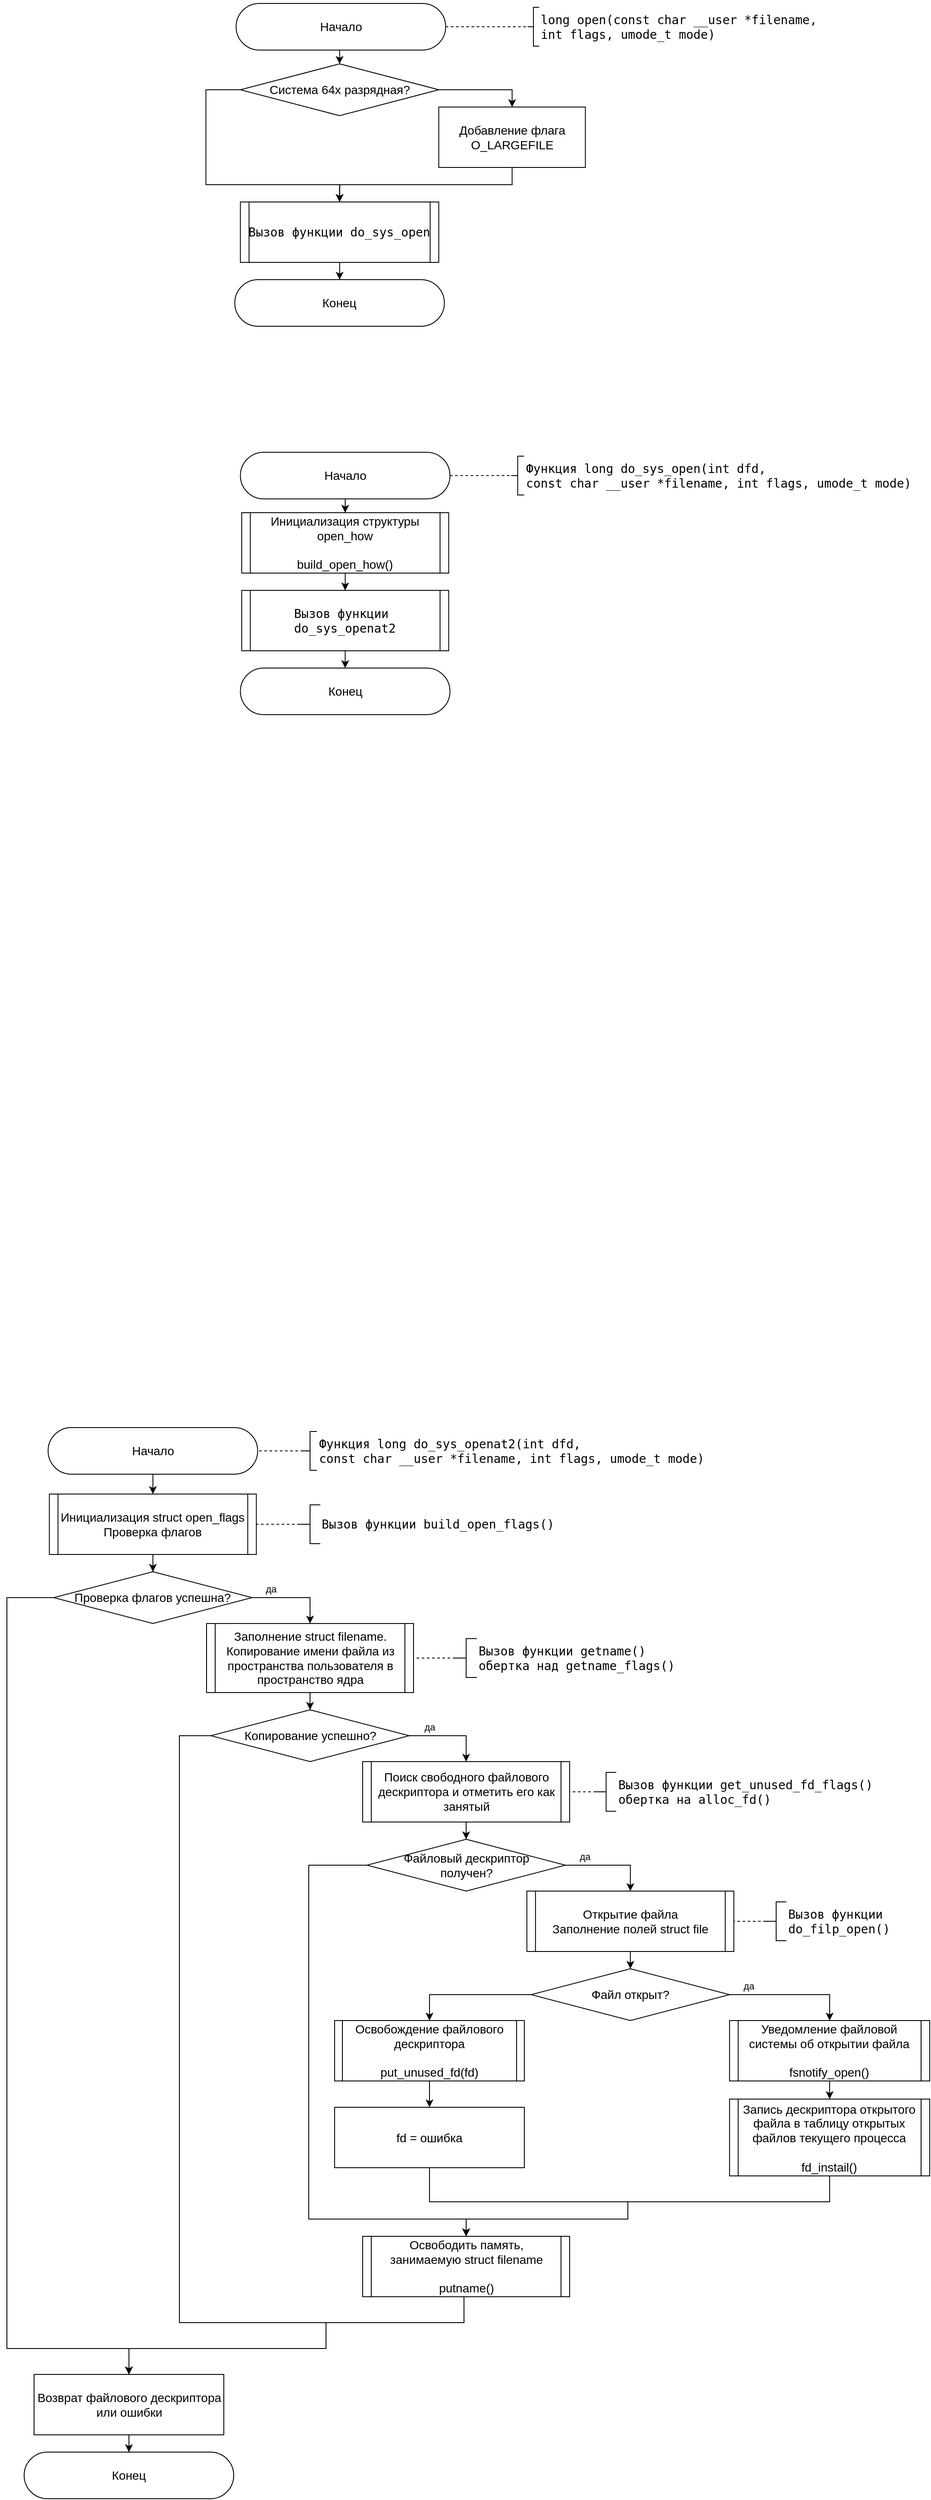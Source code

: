 <mxfile version="21.2.9" type="device" pages="10">
  <diagram id="17dWDCqmmDFD0EYjEDDJ" name="вся схема">
    <mxGraphModel dx="996" dy="581" grid="1" gridSize="10" guides="1" tooltips="1" connect="1" arrows="1" fold="1" page="1" pageScale="1" pageWidth="1169" pageHeight="1654" background="none" math="0" shadow="0">
      <root>
        <mxCell id="TXGvbGRR35u71qr2DjqT-0" />
        <mxCell id="TXGvbGRR35u71qr2DjqT-1" parent="TXGvbGRR35u71qr2DjqT-0" />
        <mxCell id="48bMmnKGqkIZA57MjbO3-18" style="edgeStyle=orthogonalEdgeStyle;rounded=0;orthogonalLoop=1;jettySize=auto;html=1;exitX=0.5;exitY=1;exitDx=0;exitDy=0;entryX=0.5;entryY=0;entryDx=0;entryDy=0;" parent="TXGvbGRR35u71qr2DjqT-1" source="48bMmnKGqkIZA57MjbO3-0" target="48bMmnKGqkIZA57MjbO3-3" edge="1">
          <mxGeometry relative="1" as="geometry" />
        </mxCell>
        <mxCell id="48bMmnKGqkIZA57MjbO3-39" style="edgeStyle=orthogonalEdgeStyle;rounded=0;orthogonalLoop=1;jettySize=auto;html=1;exitX=1;exitY=0.5;exitDx=0;exitDy=0;entryX=0;entryY=0.5;entryDx=0;entryDy=0;entryPerimeter=0;endArrow=none;endFill=0;dashed=1;" parent="TXGvbGRR35u71qr2DjqT-1" source="48bMmnKGqkIZA57MjbO3-0" target="48bMmnKGqkIZA57MjbO3-1" edge="1">
          <mxGeometry relative="1" as="geometry" />
        </mxCell>
        <mxCell id="48bMmnKGqkIZA57MjbO3-0" value="Начало" style="rounded=1;whiteSpace=wrap;html=1;arcSize=50;fontSize=14;" parent="TXGvbGRR35u71qr2DjqT-1" vertex="1">
          <mxGeometry x="305.75" y="30" width="243" height="54" as="geometry" />
        </mxCell>
        <mxCell id="48bMmnKGqkIZA57MjbO3-1" value="&lt;pre&gt;long open(const char __user *filename, &lt;br/&gt;int flags, umode_t mode)&lt;/pre&gt;" style="strokeWidth=1;html=1;shape=mxgraph.flowchart.annotation_2;align=left;labelPosition=right;pointerEvents=1;fontSize=14;" parent="TXGvbGRR35u71qr2DjqT-1" vertex="1">
          <mxGeometry x="643.75" y="34.5" width="13.5" height="45" as="geometry" />
        </mxCell>
        <mxCell id="48bMmnKGqkIZA57MjbO3-19" style="edgeStyle=orthogonalEdgeStyle;rounded=0;orthogonalLoop=1;jettySize=auto;html=1;exitX=1;exitY=0.5;exitDx=0;exitDy=0;" parent="TXGvbGRR35u71qr2DjqT-1" source="48bMmnKGqkIZA57MjbO3-3" target="48bMmnKGqkIZA57MjbO3-4" edge="1">
          <mxGeometry relative="1" as="geometry" />
        </mxCell>
        <mxCell id="1Dpk1RtgSbE9gWmsKp3k-3" style="edgeStyle=orthogonalEdgeStyle;rounded=0;orthogonalLoop=1;jettySize=auto;html=1;entryX=0.5;entryY=0;entryDx=0;entryDy=0;" parent="TXGvbGRR35u71qr2DjqT-1" source="48bMmnKGqkIZA57MjbO3-3" target="1Dpk1RtgSbE9gWmsKp3k-0" edge="1">
          <mxGeometry relative="1" as="geometry">
            <Array as="points">
              <mxPoint x="270.75" y="130" />
              <mxPoint x="270.75" y="240" />
              <mxPoint x="425.75" y="240" />
            </Array>
          </mxGeometry>
        </mxCell>
        <mxCell id="48bMmnKGqkIZA57MjbO3-3" value="Система 64х разрядная?" style="rhombus;whiteSpace=wrap;html=1;fontSize=14;" parent="TXGvbGRR35u71qr2DjqT-1" vertex="1">
          <mxGeometry x="310.75" y="100" width="230" height="60" as="geometry" />
        </mxCell>
        <mxCell id="1Dpk1RtgSbE9gWmsKp3k-4" style="edgeStyle=orthogonalEdgeStyle;rounded=0;orthogonalLoop=1;jettySize=auto;html=1;entryX=0.5;entryY=0;entryDx=0;entryDy=0;" parent="TXGvbGRR35u71qr2DjqT-1" source="48bMmnKGqkIZA57MjbO3-4" target="1Dpk1RtgSbE9gWmsKp3k-0" edge="1">
          <mxGeometry relative="1" as="geometry">
            <mxPoint x="440.75" y="250" as="targetPoint" />
            <Array as="points">
              <mxPoint x="625.75" y="240" />
              <mxPoint x="425.75" y="240" />
            </Array>
          </mxGeometry>
        </mxCell>
        <mxCell id="48bMmnKGqkIZA57MjbO3-4" value="Добавление флага O_LARGEFILE" style="rounded=0;whiteSpace=wrap;html=1;fontSize=14;" parent="TXGvbGRR35u71qr2DjqT-1" vertex="1">
          <mxGeometry x="540.75" y="150" width="170" height="70" as="geometry" />
        </mxCell>
        <mxCell id="48bMmnKGqkIZA57MjbO3-17" value="Конец" style="rounded=1;whiteSpace=wrap;html=1;arcSize=50;fontSize=14;" parent="TXGvbGRR35u71qr2DjqT-1" vertex="1">
          <mxGeometry x="60.0" y="2867" width="243" height="54" as="geometry" />
        </mxCell>
        <mxCell id="48bMmnKGqkIZA57MjbO3-40" value="&lt;pre&gt;Функция long do_sys_open(int dfd,&lt;br&gt;const char __user *filename, int flags, umode_t mode)&lt;/pre&gt;" style="strokeWidth=1;html=1;shape=mxgraph.flowchart.annotation_2;align=left;labelPosition=right;pointerEvents=1;fontSize=14;" parent="TXGvbGRR35u71qr2DjqT-1" vertex="1">
          <mxGeometry x="624.75" y="554.5" width="15" height="45" as="geometry" />
        </mxCell>
        <mxCell id="48bMmnKGqkIZA57MjbO3-44" style="edgeStyle=orthogonalEdgeStyle;rounded=0;orthogonalLoop=1;jettySize=auto;html=1;exitX=0;exitY=0.5;exitDx=0;exitDy=0;exitPerimeter=0;dashed=1;endArrow=none;endFill=0;entryX=1;entryY=0.5;entryDx=0;entryDy=0;" parent="TXGvbGRR35u71qr2DjqT-1" source="48bMmnKGqkIZA57MjbO3-41" target="1Dpk1RtgSbE9gWmsKp3k-16" edge="1">
          <mxGeometry relative="1" as="geometry">
            <mxPoint x="48.5" y="2317" as="targetPoint" />
            <Array as="points">
              <mxPoint x="353.5" y="1707" />
              <mxPoint x="353.5" y="1707" />
            </Array>
          </mxGeometry>
        </mxCell>
        <mxCell id="48bMmnKGqkIZA57MjbO3-41" value="&lt;pre&gt;Функция long do_sys_openat2(int dfd,&lt;br&gt;const char __user *filename, int flags, umode_t mode)&lt;/pre&gt;" style="strokeWidth=1;html=1;shape=mxgraph.flowchart.annotation_2;align=left;labelPosition=right;pointerEvents=1;fontSize=14;" parent="TXGvbGRR35u71qr2DjqT-1" vertex="1">
          <mxGeometry x="383.5" y="1684.5" width="16" height="45" as="geometry" />
        </mxCell>
        <mxCell id="1Dpk1RtgSbE9gWmsKp3k-6" style="edgeStyle=orthogonalEdgeStyle;rounded=0;orthogonalLoop=1;jettySize=auto;html=1;entryX=0.5;entryY=0;entryDx=0;entryDy=0;" parent="TXGvbGRR35u71qr2DjqT-1" source="1Dpk1RtgSbE9gWmsKp3k-0" target="1Dpk1RtgSbE9gWmsKp3k-5" edge="1">
          <mxGeometry relative="1" as="geometry" />
        </mxCell>
        <mxCell id="1Dpk1RtgSbE9gWmsKp3k-0" value="&lt;pre&gt;Вызов функции do_sys_open&lt;/pre&gt;" style="shape=process;whiteSpace=wrap;html=1;backgroundOutline=1;fontSize=14;size=0.042;" parent="TXGvbGRR35u71qr2DjqT-1" vertex="1">
          <mxGeometry x="310.75" y="260" width="230" height="70" as="geometry" />
        </mxCell>
        <mxCell id="1Dpk1RtgSbE9gWmsKp3k-5" value="Конец" style="rounded=1;whiteSpace=wrap;html=1;arcSize=50;fontSize=14;" parent="TXGvbGRR35u71qr2DjqT-1" vertex="1">
          <mxGeometry x="304.25" y="350" width="243" height="54" as="geometry" />
        </mxCell>
        <mxCell id="1Dpk1RtgSbE9gWmsKp3k-11" style="edgeStyle=orthogonalEdgeStyle;rounded=0;orthogonalLoop=1;jettySize=auto;html=1;entryX=0.5;entryY=0;entryDx=0;entryDy=0;" parent="TXGvbGRR35u71qr2DjqT-1" source="1Dpk1RtgSbE9gWmsKp3k-7" target="1Dpk1RtgSbE9gWmsKp3k-10" edge="1">
          <mxGeometry relative="1" as="geometry" />
        </mxCell>
        <mxCell id="1Dpk1RtgSbE9gWmsKp3k-7" value="Начало" style="rounded=1;whiteSpace=wrap;html=1;arcSize=50;fontSize=14;" parent="TXGvbGRR35u71qr2DjqT-1" vertex="1">
          <mxGeometry x="310.75" y="550" width="243" height="54" as="geometry" />
        </mxCell>
        <mxCell id="1Dpk1RtgSbE9gWmsKp3k-9" style="edgeStyle=orthogonalEdgeStyle;rounded=0;orthogonalLoop=1;jettySize=auto;html=1;exitX=1;exitY=0.5;exitDx=0;exitDy=0;entryX=0;entryY=0.5;entryDx=0;entryDy=0;entryPerimeter=0;endArrow=none;endFill=0;dashed=1;" parent="TXGvbGRR35u71qr2DjqT-1" source="1Dpk1RtgSbE9gWmsKp3k-7" target="48bMmnKGqkIZA57MjbO3-40" edge="1">
          <mxGeometry relative="1" as="geometry">
            <mxPoint x="565.25" y="167" as="sourcePoint" />
            <mxPoint x="660.25" y="167" as="targetPoint" />
          </mxGeometry>
        </mxCell>
        <mxCell id="1Dpk1RtgSbE9gWmsKp3k-13" style="edgeStyle=orthogonalEdgeStyle;rounded=0;orthogonalLoop=1;jettySize=auto;html=1;entryX=0.5;entryY=0;entryDx=0;entryDy=0;" parent="TXGvbGRR35u71qr2DjqT-1" source="1Dpk1RtgSbE9gWmsKp3k-10" target="1Dpk1RtgSbE9gWmsKp3k-12" edge="1">
          <mxGeometry relative="1" as="geometry" />
        </mxCell>
        <mxCell id="1Dpk1RtgSbE9gWmsKp3k-10" value="Инициализация структуры open_how&lt;br&gt;&lt;br&gt;build_open_how()" style="shape=process;whiteSpace=wrap;html=1;backgroundOutline=1;fontSize=14;size=0.042;" parent="TXGvbGRR35u71qr2DjqT-1" vertex="1">
          <mxGeometry x="312.25" y="620" width="240" height="70" as="geometry" />
        </mxCell>
        <mxCell id="1Dpk1RtgSbE9gWmsKp3k-15" style="edgeStyle=orthogonalEdgeStyle;rounded=0;orthogonalLoop=1;jettySize=auto;html=1;exitX=0.5;exitY=1;exitDx=0;exitDy=0;entryX=0.5;entryY=0;entryDx=0;entryDy=0;" parent="TXGvbGRR35u71qr2DjqT-1" source="1Dpk1RtgSbE9gWmsKp3k-12" target="1Dpk1RtgSbE9gWmsKp3k-14" edge="1">
          <mxGeometry relative="1" as="geometry" />
        </mxCell>
        <mxCell id="1Dpk1RtgSbE9gWmsKp3k-12" value="&lt;pre&gt;Вызов функции &lt;br&gt;do_sys_openat2&lt;br&gt;&lt;/pre&gt;" style="shape=process;whiteSpace=wrap;html=1;backgroundOutline=1;fontSize=14;size=0.042;" parent="TXGvbGRR35u71qr2DjqT-1" vertex="1">
          <mxGeometry x="312.25" y="710" width="240" height="70" as="geometry" />
        </mxCell>
        <mxCell id="1Dpk1RtgSbE9gWmsKp3k-14" value="Конец" style="rounded=1;whiteSpace=wrap;html=1;arcSize=50;fontSize=14;" parent="TXGvbGRR35u71qr2DjqT-1" vertex="1">
          <mxGeometry x="310.75" y="800" width="243" height="54" as="geometry" />
        </mxCell>
        <mxCell id="1Dpk1RtgSbE9gWmsKp3k-18" style="edgeStyle=orthogonalEdgeStyle;rounded=0;orthogonalLoop=1;jettySize=auto;html=1;entryX=0.5;entryY=0;entryDx=0;entryDy=0;" parent="TXGvbGRR35u71qr2DjqT-1" source="1Dpk1RtgSbE9gWmsKp3k-16" target="1Dpk1RtgSbE9gWmsKp3k-17" edge="1">
          <mxGeometry relative="1" as="geometry" />
        </mxCell>
        <mxCell id="1Dpk1RtgSbE9gWmsKp3k-16" value="Начало" style="rounded=1;whiteSpace=wrap;html=1;arcSize=50;fontSize=14;" parent="TXGvbGRR35u71qr2DjqT-1" vertex="1">
          <mxGeometry x="87.75" y="1680" width="243" height="54" as="geometry" />
        </mxCell>
        <mxCell id="HyMlnx8G_MqIpNd8LMv5-3" style="edgeStyle=orthogonalEdgeStyle;rounded=0;orthogonalLoop=1;jettySize=auto;html=1;entryX=0.5;entryY=0;entryDx=0;entryDy=0;" parent="TXGvbGRR35u71qr2DjqT-1" source="1Dpk1RtgSbE9gWmsKp3k-17" target="HyMlnx8G_MqIpNd8LMv5-2" edge="1">
          <mxGeometry relative="1" as="geometry" />
        </mxCell>
        <mxCell id="1Dpk1RtgSbE9gWmsKp3k-17" value="&lt;div&gt;Инициализация struct open_flags&lt;/div&gt;&lt;div&gt;Проверка флагов&lt;br&gt;&lt;/div&gt;" style="shape=process;whiteSpace=wrap;html=1;backgroundOutline=1;fontSize=14;size=0.042;" parent="TXGvbGRR35u71qr2DjqT-1" vertex="1">
          <mxGeometry x="89.25" y="1757" width="240" height="70" as="geometry" />
        </mxCell>
        <mxCell id="HyMlnx8G_MqIpNd8LMv5-0" value="&lt;pre&gt;Вызов функции build_open_flags()&lt;/pre&gt;" style="strokeWidth=1;html=1;shape=mxgraph.flowchart.annotation_2;align=left;labelPosition=right;pointerEvents=1;fontSize=14;" parent="TXGvbGRR35u71qr2DjqT-1" vertex="1">
          <mxGeometry x="379.62" y="1769.5" width="23.75" height="45" as="geometry" />
        </mxCell>
        <mxCell id="HyMlnx8G_MqIpNd8LMv5-1" style="edgeStyle=orthogonalEdgeStyle;rounded=0;orthogonalLoop=1;jettySize=auto;html=1;dashed=1;endArrow=none;endFill=0;entryX=1;entryY=0.5;entryDx=0;entryDy=0;exitX=0;exitY=0.5;exitDx=0;exitDy=0;exitPerimeter=0;" parent="TXGvbGRR35u71qr2DjqT-1" source="HyMlnx8G_MqIpNd8LMv5-0" target="1Dpk1RtgSbE9gWmsKp3k-17" edge="1">
          <mxGeometry relative="1" as="geometry">
            <mxPoint x="340.5" y="1717" as="targetPoint" />
            <mxPoint x="373.5" y="1837" as="sourcePoint" />
            <Array as="points" />
          </mxGeometry>
        </mxCell>
        <mxCell id="HyMlnx8G_MqIpNd8LMv5-5" style="edgeStyle=orthogonalEdgeStyle;rounded=0;orthogonalLoop=1;jettySize=auto;html=1;entryX=0.5;entryY=0;entryDx=0;entryDy=0;" parent="TXGvbGRR35u71qr2DjqT-1" source="HyMlnx8G_MqIpNd8LMv5-2" target="HyMlnx8G_MqIpNd8LMv5-9" edge="1">
          <mxGeometry relative="1" as="geometry">
            <mxPoint x="391.5" y="1929" as="targetPoint" />
            <Array as="points">
              <mxPoint x="391.5" y="1877" />
            </Array>
          </mxGeometry>
        </mxCell>
        <mxCell id="HyMlnx8G_MqIpNd8LMv5-13" value="да" style="edgeLabel;html=1;align=center;verticalAlign=middle;resizable=0;points=[];" parent="HyMlnx8G_MqIpNd8LMv5-5" vertex="1" connectable="0">
          <mxGeometry x="-0.566" y="2" relative="1" as="geometry">
            <mxPoint y="-8" as="offset" />
          </mxGeometry>
        </mxCell>
        <mxCell id="HyMlnx8G_MqIpNd8LMv5-50" style="edgeStyle=orthogonalEdgeStyle;rounded=0;orthogonalLoop=1;jettySize=auto;html=1;entryX=0.5;entryY=0;entryDx=0;entryDy=0;exitX=0;exitY=0.5;exitDx=0;exitDy=0;" parent="TXGvbGRR35u71qr2DjqT-1" source="HyMlnx8G_MqIpNd8LMv5-2" target="HyMlnx8G_MqIpNd8LMv5-45" edge="1">
          <mxGeometry relative="1" as="geometry">
            <Array as="points">
              <mxPoint x="40" y="1877" />
              <mxPoint x="40" y="2747" />
              <mxPoint x="181" y="2747" />
            </Array>
          </mxGeometry>
        </mxCell>
        <mxCell id="HyMlnx8G_MqIpNd8LMv5-2" value="Проверка флагов успешна?" style="rhombus;whiteSpace=wrap;html=1;fontSize=14;" parent="TXGvbGRR35u71qr2DjqT-1" vertex="1">
          <mxGeometry x="94.25" y="1847" width="230" height="60" as="geometry" />
        </mxCell>
        <mxCell id="HyMlnx8G_MqIpNd8LMv5-7" value="&lt;pre&gt;Вызов функции getname()&lt;br&gt;обертка над getname_flags()&lt;/pre&gt;" style="strokeWidth=1;html=1;shape=mxgraph.flowchart.annotation_2;align=left;labelPosition=right;pointerEvents=1;fontSize=14;" parent="TXGvbGRR35u71qr2DjqT-1" vertex="1">
          <mxGeometry x="560" y="1924.5" width="25" height="45" as="geometry" />
        </mxCell>
        <mxCell id="HyMlnx8G_MqIpNd8LMv5-12" style="edgeStyle=orthogonalEdgeStyle;rounded=0;orthogonalLoop=1;jettySize=auto;html=1;entryX=0.5;entryY=0;entryDx=0;entryDy=0;" parent="TXGvbGRR35u71qr2DjqT-1" source="HyMlnx8G_MqIpNd8LMv5-9" target="HyMlnx8G_MqIpNd8LMv5-11" edge="1">
          <mxGeometry relative="1" as="geometry" />
        </mxCell>
        <mxCell id="HyMlnx8G_MqIpNd8LMv5-9" value="Заполнение struct filename. Копирование имени файла из пространства пользователя в пространство ядра" style="shape=process;whiteSpace=wrap;html=1;backgroundOutline=1;fontSize=14;size=0.042;" parent="TXGvbGRR35u71qr2DjqT-1" vertex="1">
          <mxGeometry x="271.5" y="1907" width="240" height="80" as="geometry" />
        </mxCell>
        <mxCell id="HyMlnx8G_MqIpNd8LMv5-10" style="edgeStyle=orthogonalEdgeStyle;rounded=0;orthogonalLoop=1;jettySize=auto;html=1;dashed=1;endArrow=none;endFill=0;entryX=1;entryY=0.5;entryDx=0;entryDy=0;exitX=0;exitY=0.5;exitDx=0;exitDy=0;exitPerimeter=0;" parent="TXGvbGRR35u71qr2DjqT-1" source="HyMlnx8G_MqIpNd8LMv5-7" target="HyMlnx8G_MqIpNd8LMv5-9" edge="1">
          <mxGeometry relative="1" as="geometry">
            <mxPoint x="339.5" y="1802" as="targetPoint" />
            <mxPoint x="389.5" y="1802" as="sourcePoint" />
            <Array as="points" />
          </mxGeometry>
        </mxCell>
        <mxCell id="HyMlnx8G_MqIpNd8LMv5-49" style="edgeStyle=orthogonalEdgeStyle;rounded=0;orthogonalLoop=1;jettySize=auto;html=1;entryX=0.5;entryY=0;entryDx=0;entryDy=0;exitX=0;exitY=0.5;exitDx=0;exitDy=0;" parent="TXGvbGRR35u71qr2DjqT-1" source="HyMlnx8G_MqIpNd8LMv5-11" target="HyMlnx8G_MqIpNd8LMv5-45" edge="1">
          <mxGeometry relative="1" as="geometry">
            <mxPoint x="240" y="2639.857" as="targetPoint" />
            <Array as="points">
              <mxPoint x="240" y="2037" />
              <mxPoint x="240" y="2717" />
              <mxPoint x="410" y="2717" />
              <mxPoint x="410" y="2747" />
              <mxPoint x="181" y="2747" />
            </Array>
          </mxGeometry>
        </mxCell>
        <mxCell id="HyMlnx8G_MqIpNd8LMv5-54" value="да" style="edgeStyle=orthogonalEdgeStyle;rounded=0;orthogonalLoop=1;jettySize=auto;html=1;entryX=0.5;entryY=0;entryDx=0;entryDy=0;exitX=1;exitY=0.5;exitDx=0;exitDy=0;" parent="TXGvbGRR35u71qr2DjqT-1" source="HyMlnx8G_MqIpNd8LMv5-11" target="HyMlnx8G_MqIpNd8LMv5-14" edge="1">
          <mxGeometry x="-0.51" y="10" relative="1" as="geometry">
            <mxPoint as="offset" />
          </mxGeometry>
        </mxCell>
        <mxCell id="HyMlnx8G_MqIpNd8LMv5-11" value="Копирование успешно?" style="rhombus;whiteSpace=wrap;html=1;fontSize=14;" parent="TXGvbGRR35u71qr2DjqT-1" vertex="1">
          <mxGeometry x="276.5" y="2007" width="230" height="60" as="geometry" />
        </mxCell>
        <mxCell id="HyMlnx8G_MqIpNd8LMv5-21" style="edgeStyle=orthogonalEdgeStyle;rounded=0;orthogonalLoop=1;jettySize=auto;html=1;entryX=0.5;entryY=0;entryDx=0;entryDy=0;" parent="TXGvbGRR35u71qr2DjqT-1" source="HyMlnx8G_MqIpNd8LMv5-14" target="HyMlnx8G_MqIpNd8LMv5-19" edge="1">
          <mxGeometry relative="1" as="geometry" />
        </mxCell>
        <mxCell id="HyMlnx8G_MqIpNd8LMv5-14" value="Поиск свободного файлового дескриптора и отметить его как занятый" style="shape=process;whiteSpace=wrap;html=1;backgroundOutline=1;fontSize=14;size=0.042;" parent="TXGvbGRR35u71qr2DjqT-1" vertex="1">
          <mxGeometry x="452.5" y="2067" width="240" height="70" as="geometry" />
        </mxCell>
        <mxCell id="HyMlnx8G_MqIpNd8LMv5-17" value="&lt;pre&gt;Вызов функции get_unused_fd_flags()&lt;br/&gt;обертка на alloc_fd()&lt;/pre&gt;" style="strokeWidth=1;html=1;shape=mxgraph.flowchart.annotation_2;align=left;labelPosition=right;pointerEvents=1;fontSize=14;" parent="TXGvbGRR35u71qr2DjqT-1" vertex="1">
          <mxGeometry x="723.12" y="2079.5" width="23.38" height="45" as="geometry" />
        </mxCell>
        <mxCell id="HyMlnx8G_MqIpNd8LMv5-18" style="edgeStyle=orthogonalEdgeStyle;rounded=0;orthogonalLoop=1;jettySize=auto;html=1;dashed=1;endArrow=none;endFill=0;entryX=1;entryY=0.5;entryDx=0;entryDy=0;exitX=0;exitY=0.5;exitDx=0;exitDy=0;exitPerimeter=0;" parent="TXGvbGRR35u71qr2DjqT-1" source="HyMlnx8G_MqIpNd8LMv5-17" target="HyMlnx8G_MqIpNd8LMv5-14" edge="1">
          <mxGeometry relative="1" as="geometry">
            <mxPoint x="522" y="1957" as="targetPoint" />
            <mxPoint x="570" y="1957" as="sourcePoint" />
            <Array as="points" />
          </mxGeometry>
        </mxCell>
        <mxCell id="HyMlnx8G_MqIpNd8LMv5-22" value="да" style="edgeStyle=orthogonalEdgeStyle;rounded=0;orthogonalLoop=1;jettySize=auto;html=1;entryX=0.5;entryY=0;entryDx=0;entryDy=0;exitX=1;exitY=0.5;exitDx=0;exitDy=0;" parent="TXGvbGRR35u71qr2DjqT-1" source="HyMlnx8G_MqIpNd8LMv5-19" target="HyMlnx8G_MqIpNd8LMv5-20" edge="1">
          <mxGeometry x="-0.573" y="10" relative="1" as="geometry">
            <mxPoint as="offset" />
          </mxGeometry>
        </mxCell>
        <mxCell id="HyMlnx8G_MqIpNd8LMv5-48" style="edgeStyle=orthogonalEdgeStyle;rounded=0;orthogonalLoop=1;jettySize=auto;html=1;entryX=0.5;entryY=0;entryDx=0;entryDy=0;exitX=0;exitY=0.5;exitDx=0;exitDy=0;" parent="TXGvbGRR35u71qr2DjqT-1" source="HyMlnx8G_MqIpNd8LMv5-19" target="HyMlnx8G_MqIpNd8LMv5-42" edge="1">
          <mxGeometry relative="1" as="geometry">
            <mxPoint x="370" y="2557" as="targetPoint" />
            <Array as="points">
              <mxPoint x="390" y="2187" />
              <mxPoint x="390" y="2597" />
              <mxPoint x="573" y="2597" />
            </Array>
          </mxGeometry>
        </mxCell>
        <mxCell id="HyMlnx8G_MqIpNd8LMv5-19" value="Файловый дескриптор &lt;br&gt;получен?" style="rhombus;whiteSpace=wrap;html=1;fontSize=14;" parent="TXGvbGRR35u71qr2DjqT-1" vertex="1">
          <mxGeometry x="457.5" y="2157" width="230" height="60" as="geometry" />
        </mxCell>
        <mxCell id="HyMlnx8G_MqIpNd8LMv5-40" style="edgeStyle=orthogonalEdgeStyle;rounded=0;orthogonalLoop=1;jettySize=auto;html=1;entryX=0.5;entryY=0;entryDx=0;entryDy=0;" parent="TXGvbGRR35u71qr2DjqT-1" source="HyMlnx8G_MqIpNd8LMv5-20" target="HyMlnx8G_MqIpNd8LMv5-27" edge="1">
          <mxGeometry relative="1" as="geometry" />
        </mxCell>
        <mxCell id="HyMlnx8G_MqIpNd8LMv5-20" value="&lt;div&gt;Открытие файла &lt;br&gt;&lt;/div&gt;&lt;div&gt;Заполнение полей struct file&lt;/div&gt;" style="shape=process;whiteSpace=wrap;html=1;backgroundOutline=1;fontSize=14;size=0.042;" parent="TXGvbGRR35u71qr2DjqT-1" vertex="1">
          <mxGeometry x="642.91" y="2217" width="240" height="70" as="geometry" />
        </mxCell>
        <mxCell id="HyMlnx8G_MqIpNd8LMv5-23" value="&lt;pre&gt;Вызов функции &lt;br&gt;do_filp_open()&lt;br&gt;&lt;/pre&gt;" style="strokeWidth=1;html=1;shape=mxgraph.flowchart.annotation_2;align=left;labelPosition=right;pointerEvents=1;fontSize=14;" parent="TXGvbGRR35u71qr2DjqT-1" vertex="1">
          <mxGeometry x="920" y="2229.5" width="23.91" height="45" as="geometry" />
        </mxCell>
        <mxCell id="HyMlnx8G_MqIpNd8LMv5-24" style="edgeStyle=orthogonalEdgeStyle;rounded=0;orthogonalLoop=1;jettySize=auto;html=1;dashed=1;endArrow=none;endFill=0;entryX=1;entryY=0.5;entryDx=0;entryDy=0;exitX=0;exitY=0.5;exitDx=0;exitDy=0;exitPerimeter=0;" parent="TXGvbGRR35u71qr2DjqT-1" source="HyMlnx8G_MqIpNd8LMv5-23" target="HyMlnx8G_MqIpNd8LMv5-20" edge="1">
          <mxGeometry relative="1" as="geometry">
            <mxPoint x="703" y="2112" as="targetPoint" />
            <mxPoint x="733" y="2112" as="sourcePoint" />
            <Array as="points" />
          </mxGeometry>
        </mxCell>
        <mxCell id="HyMlnx8G_MqIpNd8LMv5-25" style="edgeStyle=orthogonalEdgeStyle;rounded=0;orthogonalLoop=1;jettySize=auto;html=1;exitX=0;exitY=0.5;exitDx=0;exitDy=0;entryX=0.5;entryY=0;entryDx=0;entryDy=0;" parent="TXGvbGRR35u71qr2DjqT-1" source="HyMlnx8G_MqIpNd8LMv5-27" target="HyMlnx8G_MqIpNd8LMv5-29" edge="1">
          <mxGeometry relative="1" as="geometry" />
        </mxCell>
        <mxCell id="HyMlnx8G_MqIpNd8LMv5-26" value="да" style="edgeStyle=orthogonalEdgeStyle;rounded=0;orthogonalLoop=1;jettySize=auto;html=1;exitX=1;exitY=0.5;exitDx=0;exitDy=0;entryX=0.5;entryY=0;entryDx=0;entryDy=0;" parent="TXGvbGRR35u71qr2DjqT-1" source="HyMlnx8G_MqIpNd8LMv5-27" target="HyMlnx8G_MqIpNd8LMv5-31" edge="1">
          <mxGeometry x="-0.698" y="10" relative="1" as="geometry">
            <mxPoint as="offset" />
          </mxGeometry>
        </mxCell>
        <mxCell id="HyMlnx8G_MqIpNd8LMv5-27" value="Файл открыт?" style="rhombus;whiteSpace=wrap;html=1;fontSize=14;" parent="TXGvbGRR35u71qr2DjqT-1" vertex="1">
          <mxGeometry x="647.91" y="2307" width="230" height="60" as="geometry" />
        </mxCell>
        <mxCell id="HyMlnx8G_MqIpNd8LMv5-41" style="edgeStyle=orthogonalEdgeStyle;rounded=0;orthogonalLoop=1;jettySize=auto;html=1;entryX=0.5;entryY=0;entryDx=0;entryDy=0;" parent="TXGvbGRR35u71qr2DjqT-1" source="HyMlnx8G_MqIpNd8LMv5-29" target="HyMlnx8G_MqIpNd8LMv5-38" edge="1">
          <mxGeometry relative="1" as="geometry" />
        </mxCell>
        <mxCell id="HyMlnx8G_MqIpNd8LMv5-29" value="&lt;div&gt;Освобождение файлового дескриптора&lt;/div&gt;&lt;div&gt;&lt;br&gt;&lt;/div&gt;put_unused_fd(fd)" style="shape=process;whiteSpace=wrap;html=1;backgroundOutline=1;fontSize=14;size=0.042;" parent="TXGvbGRR35u71qr2DjqT-1" vertex="1">
          <mxGeometry x="420" y="2367" width="220" height="70" as="geometry" />
        </mxCell>
        <mxCell id="HyMlnx8G_MqIpNd8LMv5-30" style="edgeStyle=orthogonalEdgeStyle;rounded=0;orthogonalLoop=1;jettySize=auto;html=1;exitX=0.5;exitY=1;exitDx=0;exitDy=0;entryX=0.5;entryY=0;entryDx=0;entryDy=0;" parent="TXGvbGRR35u71qr2DjqT-1" source="HyMlnx8G_MqIpNd8LMv5-31" target="HyMlnx8G_MqIpNd8LMv5-32" edge="1">
          <mxGeometry relative="1" as="geometry" />
        </mxCell>
        <mxCell id="HyMlnx8G_MqIpNd8LMv5-31" value="&lt;div&gt;Уведомление файловой системы об открытии файла&lt;/div&gt;&lt;div&gt;&lt;br&gt;&lt;/div&gt;&lt;span style=&quot;text-align: left&quot;&gt;fsnotify_open()&lt;/span&gt;" style="shape=process;whiteSpace=wrap;html=1;backgroundOutline=1;fontSize=14;size=0.042;" parent="TXGvbGRR35u71qr2DjqT-1" vertex="1">
          <mxGeometry x="877.91" y="2367" width="232.09" height="70" as="geometry" />
        </mxCell>
        <mxCell id="HyMlnx8G_MqIpNd8LMv5-52" style="edgeStyle=orthogonalEdgeStyle;rounded=0;orthogonalLoop=1;jettySize=auto;html=1;entryX=0.5;entryY=0;entryDx=0;entryDy=0;" parent="TXGvbGRR35u71qr2DjqT-1" source="HyMlnx8G_MqIpNd8LMv5-32" target="HyMlnx8G_MqIpNd8LMv5-42" edge="1">
          <mxGeometry relative="1" as="geometry">
            <Array as="points">
              <mxPoint x="994" y="2577" />
              <mxPoint x="760" y="2577" />
              <mxPoint x="760" y="2597" />
              <mxPoint x="573" y="2597" />
            </Array>
          </mxGeometry>
        </mxCell>
        <mxCell id="HyMlnx8G_MqIpNd8LMv5-32" value="&lt;div&gt;Запись дескриптора открытого файла в таблицу открытых файлов текущего процесса&lt;/div&gt;&lt;div&gt;&lt;br&gt;&lt;/div&gt;&lt;span style=&quot;text-align: left&quot;&gt;fd_instail()&lt;/span&gt;" style="shape=process;whiteSpace=wrap;html=1;backgroundOutline=1;fontSize=14;size=0.042;" parent="TXGvbGRR35u71qr2DjqT-1" vertex="1">
          <mxGeometry x="877.91" y="2458" width="232.09" height="89" as="geometry" />
        </mxCell>
        <mxCell id="HyMlnx8G_MqIpNd8LMv5-51" style="edgeStyle=orthogonalEdgeStyle;rounded=0;orthogonalLoop=1;jettySize=auto;html=1;entryX=0.5;entryY=0;entryDx=0;entryDy=0;" parent="TXGvbGRR35u71qr2DjqT-1" source="HyMlnx8G_MqIpNd8LMv5-38" target="HyMlnx8G_MqIpNd8LMv5-42" edge="1">
          <mxGeometry relative="1" as="geometry">
            <mxPoint x="610" y="2597" as="targetPoint" />
            <Array as="points">
              <mxPoint x="530" y="2577" />
              <mxPoint x="760" y="2577" />
              <mxPoint x="760" y="2597" />
              <mxPoint x="573" y="2597" />
            </Array>
          </mxGeometry>
        </mxCell>
        <mxCell id="HyMlnx8G_MqIpNd8LMv5-38" value="fd = ошибка" style="rounded=0;whiteSpace=wrap;html=1;fontSize=14;" parent="TXGvbGRR35u71qr2DjqT-1" vertex="1">
          <mxGeometry x="420.0" y="2467.5" width="220" height="70" as="geometry" />
        </mxCell>
        <mxCell id="HyMlnx8G_MqIpNd8LMv5-46" style="edgeStyle=orthogonalEdgeStyle;rounded=0;orthogonalLoop=1;jettySize=auto;html=1;exitX=0.5;exitY=1;exitDx=0;exitDy=0;entryX=0.5;entryY=0;entryDx=0;entryDy=0;" parent="TXGvbGRR35u71qr2DjqT-1" source="HyMlnx8G_MqIpNd8LMv5-42" target="HyMlnx8G_MqIpNd8LMv5-45" edge="1">
          <mxGeometry relative="1" as="geometry">
            <mxPoint x="181" y="2827" as="targetPoint" />
            <Array as="points">
              <mxPoint x="570" y="2687" />
              <mxPoint x="570" y="2717" />
              <mxPoint x="410" y="2717" />
              <mxPoint x="410" y="2747" />
              <mxPoint x="181" y="2747" />
            </Array>
          </mxGeometry>
        </mxCell>
        <mxCell id="HyMlnx8G_MqIpNd8LMv5-42" value="&lt;div&gt;Освободить память, занимаемую struct filename&lt;/div&gt;&lt;div&gt;&lt;br&gt;&lt;/div&gt;&lt;div&gt;putname()&lt;br&gt;&lt;/div&gt;" style="shape=process;whiteSpace=wrap;html=1;backgroundOutline=1;fontSize=14;size=0.042;" parent="TXGvbGRR35u71qr2DjqT-1" vertex="1">
          <mxGeometry x="452.5" y="2617" width="240" height="70" as="geometry" />
        </mxCell>
        <mxCell id="HyMlnx8G_MqIpNd8LMv5-47" style="edgeStyle=orthogonalEdgeStyle;rounded=0;orthogonalLoop=1;jettySize=auto;html=1;entryX=0.5;entryY=0;entryDx=0;entryDy=0;" parent="TXGvbGRR35u71qr2DjqT-1" source="HyMlnx8G_MqIpNd8LMv5-45" target="48bMmnKGqkIZA57MjbO3-17" edge="1">
          <mxGeometry relative="1" as="geometry" />
        </mxCell>
        <mxCell id="HyMlnx8G_MqIpNd8LMv5-45" value="Возврат файлового дескриптора или ошибки" style="rounded=0;whiteSpace=wrap;html=1;fontSize=14;" parent="TXGvbGRR35u71qr2DjqT-1" vertex="1">
          <mxGeometry x="71.5" y="2777" width="220" height="70" as="geometry" />
        </mxCell>
      </root>
    </mxGraphModel>
  </diagram>
  <diagram id="RgSN3iXPOMmVcd3sQznE" name="build_open_how">
    <mxGraphModel dx="996" dy="581" grid="1" gridSize="10" guides="1" tooltips="1" connect="1" arrows="1" fold="1" page="1" pageScale="1" pageWidth="1654" pageHeight="2336" math="0" shadow="0">
      <root>
        <mxCell id="8PQMTOarsRXWRVsZQ3Ho-0" />
        <mxCell id="8PQMTOarsRXWRVsZQ3Ho-1" parent="8PQMTOarsRXWRVsZQ3Ho-0" />
        <mxCell id="ERosuVLhEhZGhaSZ0q4A-6" style="edgeStyle=orthogonalEdgeStyle;rounded=0;orthogonalLoop=1;jettySize=auto;html=1;exitX=0.5;exitY=1;exitDx=0;exitDy=0;entryX=0.5;entryY=0;entryDx=0;entryDy=0;" parent="8PQMTOarsRXWRVsZQ3Ho-1" source="4mWYKtO_c9JaiWSuF3qC-0" target="9Llj4RslCfIwpKMDMiVE-1" edge="1">
          <mxGeometry relative="1" as="geometry" />
        </mxCell>
        <mxCell id="P7AxN0uPoTCSS8Zey6Q_-0" value="Начало" style="rounded=1;whiteSpace=wrap;html=1;arcSize=50;fontSize=14;" parent="8PQMTOarsRXWRVsZQ3Ho-1" vertex="1">
          <mxGeometry x="320" y="30" width="243" height="54" as="geometry" />
        </mxCell>
        <mxCell id="ERosuVLhEhZGhaSZ0q4A-9" style="edgeStyle=orthogonalEdgeStyle;rounded=0;orthogonalLoop=1;jettySize=auto;html=1;exitX=0.5;exitY=1;exitDx=0;exitDy=0;entryX=0.5;entryY=0;entryDx=0;entryDy=0;" parent="8PQMTOarsRXWRVsZQ3Ho-1" source="9Llj4RslCfIwpKMDMiVE-0" target="ERosuVLhEhZGhaSZ0q4A-1" edge="1">
          <mxGeometry relative="1" as="geometry">
            <Array as="points">
              <mxPoint x="640" y="350" />
              <mxPoint x="442" y="350" />
              <mxPoint x="442" y="370" />
            </Array>
          </mxGeometry>
        </mxCell>
        <mxCell id="9Llj4RslCfIwpKMDMiVE-0" value="how.flags &amp;amp;= O_PATH_FLAGS;" style="shape=process;whiteSpace=wrap;html=1;backgroundOutline=1;fontSize=14;size=0;" parent="8PQMTOarsRXWRVsZQ3Ho-1" vertex="1">
          <mxGeometry x="520" y="260" width="240" height="70" as="geometry" />
        </mxCell>
        <mxCell id="ERosuVLhEhZGhaSZ0q4A-7" style="edgeStyle=orthogonalEdgeStyle;rounded=0;orthogonalLoop=1;jettySize=auto;html=1;exitX=1;exitY=0.5;exitDx=0;exitDy=0;" parent="8PQMTOarsRXWRVsZQ3Ho-1" source="9Llj4RslCfIwpKMDMiVE-1" target="9Llj4RslCfIwpKMDMiVE-0" edge="1">
          <mxGeometry relative="1" as="geometry" />
        </mxCell>
        <mxCell id="ERosuVLhEhZGhaSZ0q4A-8" style="edgeStyle=orthogonalEdgeStyle;rounded=0;orthogonalLoop=1;jettySize=auto;html=1;exitX=0;exitY=0.5;exitDx=0;exitDy=0;entryX=0.5;entryY=0;entryDx=0;entryDy=0;" parent="8PQMTOarsRXWRVsZQ3Ho-1" source="9Llj4RslCfIwpKMDMiVE-1" target="ERosuVLhEhZGhaSZ0q4A-1" edge="1">
          <mxGeometry relative="1" as="geometry">
            <Array as="points">
              <mxPoint x="260" y="235" />
              <mxPoint x="260" y="350" />
              <mxPoint x="442" y="350" />
              <mxPoint x="442" y="370" />
            </Array>
          </mxGeometry>
        </mxCell>
        <mxCell id="9Llj4RslCfIwpKMDMiVE-1" value="Флаг O_PATH установлен?" style="rhombus;whiteSpace=wrap;html=1;fontSize=14;" parent="8PQMTOarsRXWRVsZQ3Ho-1" vertex="1">
          <mxGeometry x="326.5" y="190" width="230" height="90" as="geometry" />
        </mxCell>
        <mxCell id="ERosuVLhEhZGhaSZ0q4A-17" style="edgeStyle=orthogonalEdgeStyle;rounded=0;orthogonalLoop=1;jettySize=auto;html=1;exitX=0;exitY=0.5;exitDx=0;exitDy=0;exitPerimeter=0;dashed=1;endArrow=none;endFill=0;" parent="8PQMTOarsRXWRVsZQ3Ho-1" source="ERosuVLhEhZGhaSZ0q4A-0" target="9Llj4RslCfIwpKMDMiVE-0" edge="1">
          <mxGeometry relative="1" as="geometry" />
        </mxCell>
        <mxCell id="ERosuVLhEhZGhaSZ0q4A-0" value="&lt;pre&gt;O_PATH beats everything else.&lt;br&gt;&lt;br&gt;O_PATH_FLAGS = O_DIRECTORY | O_NOFOLLOW | O_PATH | O_CLOEXEC&lt;/pre&gt;" style="strokeWidth=1;html=1;shape=mxgraph.flowchart.annotation_2;align=left;labelPosition=right;pointerEvents=1;fontSize=14;" parent="8PQMTOarsRXWRVsZQ3Ho-1" vertex="1">
          <mxGeometry x="790" y="262.5" width="20" height="65" as="geometry" />
        </mxCell>
        <mxCell id="ERosuVLhEhZGhaSZ0q4A-10" style="edgeStyle=orthogonalEdgeStyle;rounded=0;orthogonalLoop=1;jettySize=auto;html=1;exitX=0;exitY=0.5;exitDx=0;exitDy=0;entryX=0.5;entryY=0;entryDx=0;entryDy=0;" parent="8PQMTOarsRXWRVsZQ3Ho-1" source="ERosuVLhEhZGhaSZ0q4A-1" target="ERosuVLhEhZGhaSZ0q4A-2" edge="1">
          <mxGeometry relative="1" as="geometry">
            <Array as="points">
              <mxPoint x="260" y="415" />
            </Array>
          </mxGeometry>
        </mxCell>
        <mxCell id="aj4oTYezrk3uZH7a0efW-1" style="edgeStyle=orthogonalEdgeStyle;rounded=0;orthogonalLoop=1;jettySize=auto;html=1;entryX=0.5;entryY=0;entryDx=0;entryDy=0;exitX=1;exitY=0.5;exitDx=0;exitDy=0;" parent="8PQMTOarsRXWRVsZQ3Ho-1" source="ERosuVLhEhZGhaSZ0q4A-1" target="ERosuVLhEhZGhaSZ0q4A-4" edge="1">
          <mxGeometry relative="1" as="geometry">
            <Array as="points">
              <mxPoint x="640" y="415" />
              <mxPoint x="640" y="540" />
              <mxPoint x="442" y="540" />
              <mxPoint x="442" y="570" />
            </Array>
          </mxGeometry>
        </mxCell>
        <mxCell id="ERosuVLhEhZGhaSZ0q4A-1" value="Флаги O_CREATE или &lt;br&gt;O_TMPFILE установлены?" style="rhombus;whiteSpace=wrap;html=1;fontSize=14;" parent="8PQMTOarsRXWRVsZQ3Ho-1" vertex="1">
          <mxGeometry x="326.5" y="370" width="230" height="90" as="geometry" />
        </mxCell>
        <mxCell id="ERosuVLhEhZGhaSZ0q4A-12" style="edgeStyle=orthogonalEdgeStyle;rounded=0;orthogonalLoop=1;jettySize=auto;html=1;exitX=0.5;exitY=1;exitDx=0;exitDy=0;entryX=0.5;entryY=0;entryDx=0;entryDy=0;" parent="8PQMTOarsRXWRVsZQ3Ho-1" source="ERosuVLhEhZGhaSZ0q4A-2" target="ERosuVLhEhZGhaSZ0q4A-4" edge="1">
          <mxGeometry relative="1" as="geometry">
            <Array as="points">
              <mxPoint x="260" y="540" />
              <mxPoint x="442" y="540" />
              <mxPoint x="442" y="570" />
            </Array>
          </mxGeometry>
        </mxCell>
        <mxCell id="ERosuVLhEhZGhaSZ0q4A-2" value="Сброc поле mode структуры open_how" style="shape=process;whiteSpace=wrap;html=1;backgroundOutline=1;fontSize=14;size=0;" parent="8PQMTOarsRXWRVsZQ3Ho-1" vertex="1">
          <mxGeometry x="140" y="450" width="240" height="70" as="geometry" />
        </mxCell>
        <mxCell id="ERosuVLhEhZGhaSZ0q4A-13" style="edgeStyle=orthogonalEdgeStyle;rounded=0;orthogonalLoop=1;jettySize=auto;html=1;exitX=0.5;exitY=1;exitDx=0;exitDy=0;entryX=0.5;entryY=0;entryDx=0;entryDy=0;" parent="8PQMTOarsRXWRVsZQ3Ho-1" source="ERosuVLhEhZGhaSZ0q4A-4" target="ERosuVLhEhZGhaSZ0q4A-5" edge="1">
          <mxGeometry relative="1" as="geometry" />
        </mxCell>
        <mxCell id="ERosuVLhEhZGhaSZ0q4A-4" value="Возврат структуры open_how" style="shape=process;whiteSpace=wrap;html=1;backgroundOutline=1;fontSize=14;size=0;" parent="8PQMTOarsRXWRVsZQ3Ho-1" vertex="1">
          <mxGeometry x="321.5" y="570" width="240" height="70" as="geometry" />
        </mxCell>
        <mxCell id="ERosuVLhEhZGhaSZ0q4A-5" value="Конец" style="rounded=1;whiteSpace=wrap;html=1;arcSize=50;fontSize=14;" parent="8PQMTOarsRXWRVsZQ3Ho-1" vertex="1">
          <mxGeometry x="320" y="660" width="243" height="54" as="geometry" />
        </mxCell>
        <mxCell id="ERosuVLhEhZGhaSZ0q4A-14" value="Да" style="text;html=1;align=center;verticalAlign=middle;resizable=0;points=[];autosize=1;" parent="8PQMTOarsRXWRVsZQ3Ho-1" vertex="1">
          <mxGeometry x="570" y="210" width="30" height="20" as="geometry" />
        </mxCell>
        <mxCell id="ERosuVLhEhZGhaSZ0q4A-15" value="Да" style="text;html=1;align=center;verticalAlign=middle;resizable=0;points=[];autosize=1;" parent="8PQMTOarsRXWRVsZQ3Ho-1" vertex="1">
          <mxGeometry x="561.5" y="380" width="30" height="20" as="geometry" />
        </mxCell>
        <mxCell id="4mWYKtO_c9JaiWSuF3qC-0" value="Инициализация поля flags и поля mode структуры open_how" style="shape=process;whiteSpace=wrap;html=1;backgroundOutline=1;fontSize=14;size=0;" parent="8PQMTOarsRXWRVsZQ3Ho-1" vertex="1">
          <mxGeometry x="320" y="100" width="240" height="70" as="geometry" />
        </mxCell>
        <mxCell id="4mWYKtO_c9JaiWSuF3qC-1" style="edgeStyle=orthogonalEdgeStyle;rounded=0;orthogonalLoop=1;jettySize=auto;html=1;exitX=0.5;exitY=1;exitDx=0;exitDy=0;entryX=0.5;entryY=0;entryDx=0;entryDy=0;" parent="8PQMTOarsRXWRVsZQ3Ho-1" source="P7AxN0uPoTCSS8Zey6Q_-0" target="4mWYKtO_c9JaiWSuF3qC-0" edge="1">
          <mxGeometry relative="1" as="geometry">
            <mxPoint x="441.5" y="84" as="sourcePoint" />
            <mxPoint x="441.5" y="280" as="targetPoint" />
          </mxGeometry>
        </mxCell>
        <mxCell id="4mWYKtO_c9JaiWSuF3qC-5" style="edgeStyle=orthogonalEdgeStyle;rounded=0;orthogonalLoop=1;jettySize=auto;html=1;exitX=0;exitY=0.5;exitDx=0;exitDy=0;exitPerimeter=0;dashed=1;endArrow=none;endFill=0;" parent="8PQMTOarsRXWRVsZQ3Ho-1" source="4mWYKtO_c9JaiWSuF3qC-2" target="P7AxN0uPoTCSS8Zey6Q_-0" edge="1">
          <mxGeometry relative="1" as="geometry" />
        </mxCell>
        <mxCell id="4mWYKtO_c9JaiWSuF3qC-2" value="&lt;pre&gt;inline struct open_how build_open_how(&lt;br/&gt;int flags, umode_t mode)&lt;/pre&gt;" style="strokeWidth=1;html=1;shape=mxgraph.flowchart.annotation_2;align=left;labelPosition=right;pointerEvents=1;fontSize=14;" parent="8PQMTOarsRXWRVsZQ3Ho-1" vertex="1">
          <mxGeometry x="650" y="34.5" width="10" height="45" as="geometry" />
        </mxCell>
        <mxCell id="4mWYKtO_c9JaiWSuF3qC-4" style="edgeStyle=orthogonalEdgeStyle;rounded=0;orthogonalLoop=1;jettySize=auto;html=1;exitX=0;exitY=0.5;exitDx=0;exitDy=0;exitPerimeter=0;dashed=1;endArrow=none;endFill=0;" parent="8PQMTOarsRXWRVsZQ3Ho-1" source="4mWYKtO_c9JaiWSuF3qC-3" target="4mWYKtO_c9JaiWSuF3qC-0" edge="1">
          <mxGeometry relative="1" as="geometry" />
        </mxCell>
        <mxCell id="4mWYKtO_c9JaiWSuF3qC-3" value="&lt;div&gt;struct open_how how = {&lt;/div&gt;&lt;div&gt;&lt;span&gt;  &lt;/span&gt;.flags = flags &amp;amp; VALID_OPEN_FLAGS,&lt;/div&gt;&lt;div&gt;&lt;span&gt;  &lt;/span&gt;.mode = mode &amp;amp; S_IALLUGO,&lt;span&gt;};&lt;br&gt;&lt;br&gt;&lt;/span&gt;S_IALLUGO = S_ISUID | S_ISGID | S_ISVTX |S_IRWXUGO&lt;span&gt;&lt;br&gt;&lt;/span&gt;&lt;/div&gt;" style="strokeWidth=1;html=1;shape=mxgraph.flowchart.annotation_2;align=left;labelPosition=right;pointerEvents=1;fontSize=14;" parent="8PQMTOarsRXWRVsZQ3Ho-1" vertex="1">
          <mxGeometry x="620" y="80" width="20" height="110" as="geometry" />
        </mxCell>
      </root>
    </mxGraphModel>
  </diagram>
  <diagram id="yznmS9RALGHqcGQ9TPkY" name="build_open_flags">
    <mxGraphModel dx="1245" dy="726" grid="1" gridSize="10" guides="1" tooltips="1" connect="1" arrows="1" fold="1" page="1" pageScale="1" pageWidth="827" pageHeight="1169" math="0" shadow="0">
      <root>
        <mxCell id="0" />
        <mxCell id="1" parent="0" />
        <mxCell id="V66sFUMc201olFzpW1oP-33" style="edgeStyle=orthogonalEdgeStyle;rounded=0;orthogonalLoop=1;jettySize=auto;html=1;exitX=0.5;exitY=1;exitDx=0;exitDy=0;entryX=0.5;entryY=0;entryDx=0;entryDy=0;endArrow=classic;endFill=1;" parent="1" source="V66sFUMc201olFzpW1oP-2" target="AmaP15PsWGX0BB6p9_nI-1" edge="1">
          <mxGeometry relative="1" as="geometry" />
        </mxCell>
        <mxCell id="V66sFUMc201olFzpW1oP-2" value="Начало" style="rounded=1;whiteSpace=wrap;html=1;arcSize=50;fontSize=14;" parent="1" vertex="1">
          <mxGeometry x="217" y="40" width="243" height="54" as="geometry" />
        </mxCell>
        <mxCell id="V66sFUMc201olFzpW1oP-4" value="Конец" style="rounded=1;whiteSpace=wrap;html=1;arcSize=50;fontSize=14;" parent="1" vertex="1">
          <mxGeometry x="196.5" y="2730" width="243" height="54" as="geometry" />
        </mxCell>
        <mxCell id="V66sFUMc201olFzpW1oP-5" style="edgeStyle=orthogonalEdgeStyle;rounded=0;orthogonalLoop=1;jettySize=auto;html=1;exitX=0;exitY=0.5;exitDx=0;exitDy=0;exitPerimeter=0;entryX=1;entryY=0.5;entryDx=0;entryDy=0;startArrow=none;startFill=0;endArrow=none;endFill=0;fontSize=14;dashed=1;" parent="1" source="V66sFUMc201olFzpW1oP-6" target="V66sFUMc201olFzpW1oP-2" edge="1">
          <mxGeometry relative="1" as="geometry" />
        </mxCell>
        <mxCell id="V66sFUMc201olFzpW1oP-6" value="&lt;pre&gt;int build_open_flags(int flags,&lt;br/&gt;umode_t mode, struct open_flags *op)&lt;/pre&gt;" style="strokeWidth=1;html=1;shape=mxgraph.flowchart.annotation_2;align=left;labelPosition=right;pointerEvents=1;fontSize=14;" parent="1" vertex="1">
          <mxGeometry x="500.75" y="44.5" width="19.5" height="45" as="geometry" />
        </mxCell>
        <mxCell id="V66sFUMc201olFzpW1oP-49" style="edgeStyle=orthogonalEdgeStyle;rounded=0;orthogonalLoop=1;jettySize=auto;html=1;exitX=0.5;exitY=1;exitDx=0;exitDy=0;entryX=0.5;entryY=0;entryDx=0;entryDy=0;endArrow=classic;endFill=1;" parent="1" source="V66sFUMc201olFzpW1oP-8" target="V66sFUMc201olFzpW1oP-36" edge="1">
          <mxGeometry relative="1" as="geometry" />
        </mxCell>
        <mxCell id="V66sFUMc201olFzpW1oP-8" value="Сброс op-&amp;gt;mode&amp;nbsp;" style="shape=process;whiteSpace=wrap;html=1;backgroundOutline=1;fontSize=14;size=0;" parent="1" vertex="1">
          <mxGeometry x="40" y="280" width="240" height="70" as="geometry" />
        </mxCell>
        <mxCell id="V66sFUMc201olFzpW1oP-9" style="edgeStyle=orthogonalEdgeStyle;rounded=0;orthogonalLoop=1;jettySize=auto;html=1;exitX=0;exitY=0.5;exitDx=0;exitDy=0;startArrow=none;startFill=0;endArrow=classic;endFill=1;fontSize=14;" parent="1" source="V66sFUMc201olFzpW1oP-11" target="V66sFUMc201olFzpW1oP-8" edge="1">
          <mxGeometry relative="1" as="geometry" />
        </mxCell>
        <mxCell id="V66sFUMc201olFzpW1oP-35" value="Да" style="edgeStyle=orthogonalEdgeStyle;rounded=0;orthogonalLoop=1;jettySize=auto;html=1;exitX=1;exitY=0.5;exitDx=0;exitDy=0;endArrow=classic;endFill=1;" parent="1" source="V66sFUMc201olFzpW1oP-11" target="V66sFUMc201olFzpW1oP-34" edge="1">
          <mxGeometry x="-0.339" y="15" relative="1" as="geometry">
            <mxPoint as="offset" />
          </mxGeometry>
        </mxCell>
        <mxCell id="V66sFUMc201olFzpW1oP-11" value="Установлены флаги &lt;br&gt;O_CREAT или &lt;br&gt;__O_TMPFILE" style="rhombus;whiteSpace=wrap;html=1;fontSize=14;" parent="1" vertex="1">
          <mxGeometry x="223.5" y="200" width="230" height="90" as="geometry" />
        </mxCell>
        <mxCell id="AmaP15PsWGX0BB6p9_nI-2" style="edgeStyle=orthogonalEdgeStyle;rounded=0;orthogonalLoop=1;jettySize=auto;html=1;entryX=0.5;entryY=0;entryDx=0;entryDy=0;exitX=0.5;exitY=0;exitDx=0;exitDy=0;" parent="1" source="AmaP15PsWGX0BB6p9_nI-1" target="AmaP15PsWGX0BB6p9_nI-1" edge="1">
          <mxGeometry relative="1" as="geometry" />
        </mxCell>
        <mxCell id="V66sFUMc201olFzpW1oP-50" style="edgeStyle=orthogonalEdgeStyle;rounded=0;orthogonalLoop=1;jettySize=auto;html=1;exitX=0.5;exitY=1;exitDx=0;exitDy=0;endArrow=classic;endFill=1;entryX=0.5;entryY=0;entryDx=0;entryDy=0;" parent="1" source="V66sFUMc201olFzpW1oP-34" target="V66sFUMc201olFzpW1oP-36" edge="1">
          <mxGeometry relative="1" as="geometry">
            <mxPoint x="340" y="580" as="targetPoint" />
          </mxGeometry>
        </mxCell>
        <mxCell id="V66sFUMc201olFzpW1oP-34" value="&lt;div&gt;Установка op-&amp;gt;mode &lt;br&gt;&lt;/div&gt;op-&amp;gt;mode = how-&amp;gt;mode | S_IFREG" style="shape=process;whiteSpace=wrap;html=1;backgroundOutline=1;fontSize=14;size=0;" parent="1" vertex="1">
          <mxGeometry x="399.5" y="280" width="240" height="70" as="geometry" />
        </mxCell>
        <mxCell id="AmaP15PsWGX0BB6p9_nI-5" style="edgeStyle=orthogonalEdgeStyle;rounded=0;orthogonalLoop=1;jettySize=auto;html=1;entryX=0.5;entryY=0;entryDx=0;entryDy=0;exitX=1;exitY=0.5;exitDx=0;exitDy=0;" parent="1" source="V66sFUMc201olFzpW1oP-36" target="V66sFUMc201olFzpW1oP-37" edge="1">
          <mxGeometry relative="1" as="geometry" />
        </mxCell>
        <mxCell id="AmaP15PsWGX0BB6p9_nI-7" style="edgeStyle=orthogonalEdgeStyle;rounded=0;orthogonalLoop=1;jettySize=auto;html=1;entryX=0.5;entryY=0;entryDx=0;entryDy=0;exitX=0;exitY=0.5;exitDx=0;exitDy=0;" parent="1" source="V66sFUMc201olFzpW1oP-36" target="lI9Hg3RLVakBG7dD0LxA-4" edge="1">
          <mxGeometry relative="1" as="geometry">
            <Array as="points">
              <mxPoint x="160" y="435" />
              <mxPoint x="160" y="560" />
              <mxPoint x="338" y="560" />
            </Array>
          </mxGeometry>
        </mxCell>
        <mxCell id="V66sFUMc201olFzpW1oP-36" value="Установлен флаг O_PATH" style="rhombus;whiteSpace=wrap;html=1;fontSize=14;" parent="1" vertex="1">
          <mxGeometry x="223.5" y="390" width="230" height="90" as="geometry" />
        </mxCell>
        <mxCell id="AmaP15PsWGX0BB6p9_nI-6" style="edgeStyle=orthogonalEdgeStyle;rounded=0;orthogonalLoop=1;jettySize=auto;html=1;entryX=0.5;entryY=0;entryDx=0;entryDy=0;" parent="1" source="V66sFUMc201olFzpW1oP-37" target="lI9Hg3RLVakBG7dD0LxA-4" edge="1">
          <mxGeometry relative="1" as="geometry">
            <mxPoint x="520" y="610" as="targetPoint" />
          </mxGeometry>
        </mxCell>
        <mxCell id="V66sFUMc201olFzpW1oP-37" value="&lt;div&gt;Запрет на создание/открытие/чтение/запись файла&lt;/div&gt;acc_mode = 0" style="shape=process;whiteSpace=wrap;html=1;backgroundOutline=1;fontSize=14;size=0;" parent="1" vertex="1">
          <mxGeometry x="400" y="470" width="240" height="70" as="geometry" />
        </mxCell>
        <mxCell id="AmaP15PsWGX0BB6p9_nI-11" style="edgeStyle=orthogonalEdgeStyle;rounded=0;orthogonalLoop=1;jettySize=auto;html=1;entryX=0.5;entryY=0;entryDx=0;entryDy=0;exitX=1;exitY=0.5;exitDx=0;exitDy=0;" parent="1" source="V66sFUMc201olFzpW1oP-38" target="V66sFUMc201olFzpW1oP-39" edge="1">
          <mxGeometry relative="1" as="geometry" />
        </mxCell>
        <mxCell id="AmaP15PsWGX0BB6p9_nI-14" style="edgeStyle=orthogonalEdgeStyle;rounded=0;orthogonalLoop=1;jettySize=auto;html=1;entryX=0.5;entryY=0;entryDx=0;entryDy=0;exitX=0;exitY=0.5;exitDx=0;exitDy=0;" parent="1" source="V66sFUMc201olFzpW1oP-38" target="rBPRHYyAHOC2EQvbdc6D-1" edge="1">
          <mxGeometry relative="1" as="geometry">
            <Array as="points">
              <mxPoint x="160" y="815" />
              <mxPoint x="160" y="940" />
              <mxPoint x="383" y="940" />
            </Array>
          </mxGeometry>
        </mxCell>
        <mxCell id="V66sFUMc201olFzpW1oP-38" value="Установлен флаг O_TRUNC" style="rhombus;whiteSpace=wrap;html=1;fontSize=14;" parent="1" vertex="1">
          <mxGeometry x="223.5" y="770" width="230" height="90" as="geometry" />
        </mxCell>
        <mxCell id="AmaP15PsWGX0BB6p9_nI-13" style="edgeStyle=orthogonalEdgeStyle;rounded=0;orthogonalLoop=1;jettySize=auto;html=1;entryX=0.5;entryY=0;entryDx=0;entryDy=0;" parent="1" source="V66sFUMc201olFzpW1oP-39" target="rBPRHYyAHOC2EQvbdc6D-1" edge="1">
          <mxGeometry relative="1" as="geometry">
            <Array as="points">
              <mxPoint x="519" y="940" />
              <mxPoint x="383" y="940" />
            </Array>
          </mxGeometry>
        </mxCell>
        <mxCell id="V66sFUMc201olFzpW1oP-39" value="&lt;div&gt;Добавление проверки на разрешение записи&lt;/div&gt;&lt;div&gt;acc_mode |= MAY_WRITE&lt;br&gt;&lt;/div&gt;" style="shape=process;whiteSpace=wrap;html=1;backgroundOutline=1;fontSize=14;size=0;" parent="1" vertex="1">
          <mxGeometry x="399.5" y="850" width="240" height="70" as="geometry" />
        </mxCell>
        <mxCell id="V66sFUMc201olFzpW1oP-57" style="edgeStyle=orthogonalEdgeStyle;rounded=0;orthogonalLoop=1;jettySize=auto;html=1;exitX=1;exitY=0.5;exitDx=0;exitDy=0;endArrow=classic;endFill=1;" parent="1" source="V66sFUMc201olFzpW1oP-40" target="V66sFUMc201olFzpW1oP-41" edge="1">
          <mxGeometry relative="1" as="geometry" />
        </mxCell>
        <mxCell id="AmaP15PsWGX0BB6p9_nI-16" style="edgeStyle=orthogonalEdgeStyle;rounded=0;orthogonalLoop=1;jettySize=auto;html=1;entryX=0.5;entryY=0;entryDx=0;entryDy=0;exitX=0;exitY=0.5;exitDx=0;exitDy=0;" parent="1" source="V66sFUMc201olFzpW1oP-40" target="V66sFUMc201olFzpW1oP-42" edge="1">
          <mxGeometry relative="1" as="geometry">
            <Array as="points">
              <mxPoint x="140" y="1355" />
              <mxPoint x="140" y="1480" />
              <mxPoint x="318" y="1480" />
            </Array>
          </mxGeometry>
        </mxCell>
        <mxCell id="V66sFUMc201olFzpW1oP-40" value="Установлен флаг O_APPEND" style="rhombus;whiteSpace=wrap;html=1;fontSize=14;" parent="1" vertex="1">
          <mxGeometry x="203" y="1310" width="230" height="90" as="geometry" />
        </mxCell>
        <mxCell id="AmaP15PsWGX0BB6p9_nI-15" style="edgeStyle=orthogonalEdgeStyle;rounded=0;orthogonalLoop=1;jettySize=auto;html=1;entryX=0.5;entryY=0;entryDx=0;entryDy=0;" parent="1" source="V66sFUMc201olFzpW1oP-41" target="V66sFUMc201olFzpW1oP-42" edge="1">
          <mxGeometry relative="1" as="geometry" />
        </mxCell>
        <mxCell id="V66sFUMc201olFzpW1oP-41" value="&lt;div&gt;Добавление проверки на разрешение дозаписи&lt;/div&gt;&lt;div&gt;acc_mode |= MAY_APPEND&lt;br&gt;&lt;/div&gt;" style="shape=process;whiteSpace=wrap;html=1;backgroundOutline=1;fontSize=14;size=0;" parent="1" vertex="1">
          <mxGeometry x="380" y="1390" width="240" height="70" as="geometry" />
        </mxCell>
        <mxCell id="V66sFUMc201olFzpW1oP-58" style="edgeStyle=orthogonalEdgeStyle;rounded=0;orthogonalLoop=1;jettySize=auto;html=1;exitX=1;exitY=0.5;exitDx=0;exitDy=0;endArrow=classic;endFill=1;" parent="1" source="V66sFUMc201olFzpW1oP-42" target="V66sFUMc201olFzpW1oP-43" edge="1">
          <mxGeometry relative="1" as="geometry" />
        </mxCell>
        <mxCell id="V66sFUMc201olFzpW1oP-59" style="edgeStyle=orthogonalEdgeStyle;rounded=0;orthogonalLoop=1;jettySize=auto;html=1;exitX=0;exitY=0.5;exitDx=0;exitDy=0;entryX=0.5;entryY=0;entryDx=0;entryDy=0;endArrow=classic;endFill=1;" parent="1" source="V66sFUMc201olFzpW1oP-42" target="V66sFUMc201olFzpW1oP-44" edge="1">
          <mxGeometry relative="1" as="geometry">
            <mxPoint x="120" y="1930" as="targetPoint" />
          </mxGeometry>
        </mxCell>
        <mxCell id="V66sFUMc201olFzpW1oP-42" value="Установлен флаг O_PATH" style="rhombus;whiteSpace=wrap;html=1;fontSize=14;" parent="1" vertex="1">
          <mxGeometry x="203.5" y="1500" width="230" height="90" as="geometry" />
        </mxCell>
        <mxCell id="V66sFUMc201olFzpW1oP-63" style="edgeStyle=orthogonalEdgeStyle;rounded=0;orthogonalLoop=1;jettySize=auto;html=1;exitX=0.5;exitY=1;exitDx=0;exitDy=0;entryX=0.5;entryY=0;entryDx=0;entryDy=0;endArrow=classic;endFill=1;" parent="1" source="V66sFUMc201olFzpW1oP-43" target="AmaP15PsWGX0BB6p9_nI-17" edge="1">
          <mxGeometry relative="1" as="geometry" />
        </mxCell>
        <mxCell id="V66sFUMc201olFzpW1oP-43" value="op-&amp;gt;intent = 0" style="shape=process;whiteSpace=wrap;html=1;backgroundOutline=1;fontSize=14;size=0;" parent="1" vertex="1">
          <mxGeometry x="380" y="1590" width="240" height="70" as="geometry" />
        </mxCell>
        <mxCell id="AmaP15PsWGX0BB6p9_nI-18" style="edgeStyle=orthogonalEdgeStyle;rounded=0;orthogonalLoop=1;jettySize=auto;html=1;entryX=0.5;entryY=0;entryDx=0;entryDy=0;" parent="1" source="V66sFUMc201olFzpW1oP-44" target="AmaP15PsWGX0BB6p9_nI-17" edge="1">
          <mxGeometry relative="1" as="geometry" />
        </mxCell>
        <mxCell id="V66sFUMc201olFzpW1oP-44" value="op-&amp;gt;intent = LOOKUP_OPEN" style="shape=process;whiteSpace=wrap;html=1;backgroundOutline=1;fontSize=14;size=0;" parent="1" vertex="1">
          <mxGeometry x="20" y="1590" width="240" height="70" as="geometry" />
        </mxCell>
        <mxCell id="AmaP15PsWGX0BB6p9_nI-29" style="edgeStyle=orthogonalEdgeStyle;rounded=0;orthogonalLoop=1;jettySize=auto;html=1;entryX=0.5;entryY=0;entryDx=0;entryDy=0;" parent="1" source="V66sFUMc201olFzpW1oP-45" target="V66sFUMc201olFzpW1oP-4" edge="1">
          <mxGeometry relative="1" as="geometry" />
        </mxCell>
        <mxCell id="V66sFUMc201olFzpW1oP-45" value="Заполнение полей acc_mode, intent, lookup_flags" style="shape=process;whiteSpace=wrap;html=1;backgroundOutline=1;fontSize=14;size=0;" parent="1" vertex="1">
          <mxGeometry x="198.5" y="2640" width="240" height="70" as="geometry" />
        </mxCell>
        <mxCell id="lI9Hg3RLVakBG7dD0LxA-12" style="edgeStyle=orthogonalEdgeStyle;rounded=0;orthogonalLoop=1;jettySize=auto;html=1;exitX=1;exitY=0.5;exitDx=0;exitDy=0;entryX=0.5;entryY=0;entryDx=0;entryDy=0;endArrow=classic;endFill=1;" parent="1" source="lI9Hg3RLVakBG7dD0LxA-4" target="lI9Hg3RLVakBG7dD0LxA-6" edge="1">
          <mxGeometry relative="1" as="geometry">
            <mxPoint x="520" y="860" as="targetPoint" />
          </mxGeometry>
        </mxCell>
        <mxCell id="AmaP15PsWGX0BB6p9_nI-10" style="edgeStyle=orthogonalEdgeStyle;rounded=0;orthogonalLoop=1;jettySize=auto;html=1;entryX=0.5;entryY=0;entryDx=0;entryDy=0;exitX=0;exitY=0.5;exitDx=0;exitDy=0;" parent="1" source="lI9Hg3RLVakBG7dD0LxA-4" target="V66sFUMc201olFzpW1oP-38" edge="1">
          <mxGeometry relative="1" as="geometry">
            <mxPoint x="338" y="810" as="targetPoint" />
            <Array as="points">
              <mxPoint x="160" y="625" />
              <mxPoint x="160" y="750" />
              <mxPoint x="338" y="750" />
            </Array>
          </mxGeometry>
        </mxCell>
        <mxCell id="lI9Hg3RLVakBG7dD0LxA-4" value="Установлен флаг O_SYNS" style="rhombus;whiteSpace=wrap;html=1;fontSize=14;" parent="1" vertex="1">
          <mxGeometry x="223.5" y="580" width="230" height="90" as="geometry" />
        </mxCell>
        <mxCell id="AmaP15PsWGX0BB6p9_nI-9" style="edgeStyle=orthogonalEdgeStyle;rounded=0;orthogonalLoop=1;jettySize=auto;html=1;entryX=0.5;entryY=0;entryDx=0;entryDy=0;exitX=0.5;exitY=1;exitDx=0;exitDy=0;" parent="1" source="lI9Hg3RLVakBG7dD0LxA-6" target="V66sFUMc201olFzpW1oP-38" edge="1">
          <mxGeometry relative="1" as="geometry">
            <mxPoint x="338" y="810" as="targetPoint" />
          </mxGeometry>
        </mxCell>
        <mxCell id="lI9Hg3RLVakBG7dD0LxA-6" value="&lt;pre style=&quot;&quot;&gt;&lt;font face=&quot;Helvetica&quot;&gt;&lt;span&gt;Добавление флага O_DSYNC&lt;br&gt;flags |= O_DSYNC&lt;br&gt;&lt;/span&gt;&lt;/font&gt;&lt;/pre&gt;" style="shape=process;whiteSpace=wrap;html=1;backgroundOutline=1;fontSize=14;size=0;" parent="1" vertex="1">
          <mxGeometry x="400" y="660" width="240" height="70" as="geometry" />
        </mxCell>
        <mxCell id="AmaP15PsWGX0BB6p9_nI-12" style="edgeStyle=orthogonalEdgeStyle;rounded=0;orthogonalLoop=1;jettySize=auto;html=1;entryX=0.5;entryY=0;entryDx=0;entryDy=0;" parent="1" source="AmaP15PsWGX0BB6p9_nI-1" target="V66sFUMc201olFzpW1oP-11" edge="1">
          <mxGeometry relative="1" as="geometry" />
        </mxCell>
        <mxCell id="AmaP15PsWGX0BB6p9_nI-1" value="&lt;div&gt;Получение режима доступа&lt;/div&gt;&lt;div&gt;acc_mode = ACC_MODE(flags)&lt;br&gt;&lt;/div&gt;" style="rounded=0;whiteSpace=wrap;html=1;fontSize=14;" parent="1" vertex="1">
          <mxGeometry x="218" y="110" width="240" height="70" as="geometry" />
        </mxCell>
        <mxCell id="AmaP15PsWGX0BB6p9_nI-20" style="edgeStyle=orthogonalEdgeStyle;rounded=0;orthogonalLoop=1;jettySize=auto;html=1;entryX=0.5;entryY=0;entryDx=0;entryDy=0;exitX=1;exitY=0.5;exitDx=0;exitDy=0;" parent="1" source="AmaP15PsWGX0BB6p9_nI-17" target="AmaP15PsWGX0BB6p9_nI-19" edge="1">
          <mxGeometry relative="1" as="geometry" />
        </mxCell>
        <mxCell id="AmaP15PsWGX0BB6p9_nI-33" style="edgeStyle=orthogonalEdgeStyle;rounded=0;orthogonalLoop=1;jettySize=auto;html=1;entryX=0.5;entryY=0;entryDx=0;entryDy=0;exitX=0;exitY=0.5;exitDx=0;exitDy=0;" parent="1" source="AmaP15PsWGX0BB6p9_nI-17" target="AmaP15PsWGX0BB6p9_nI-30" edge="1">
          <mxGeometry relative="1" as="geometry">
            <Array as="points">
              <mxPoint x="140" y="1745" />
              <mxPoint x="140" y="2050" />
              <mxPoint x="318" y="2050" />
            </Array>
          </mxGeometry>
        </mxCell>
        <mxCell id="AmaP15PsWGX0BB6p9_nI-17" value="Установлен флаг O_CREAT" style="rhombus;whiteSpace=wrap;html=1;fontSize=14;" parent="1" vertex="1">
          <mxGeometry x="203.5" y="1700" width="230" height="90" as="geometry" />
        </mxCell>
        <mxCell id="AmaP15PsWGX0BB6p9_nI-22" style="edgeStyle=orthogonalEdgeStyle;rounded=0;orthogonalLoop=1;jettySize=auto;html=1;entryX=0.5;entryY=0;entryDx=0;entryDy=0;" parent="1" source="AmaP15PsWGX0BB6p9_nI-19" target="AmaP15PsWGX0BB6p9_nI-21" edge="1">
          <mxGeometry relative="1" as="geometry" />
        </mxCell>
        <mxCell id="AmaP15PsWGX0BB6p9_nI-19" value="op-&amp;gt;intent |= LOOKUP_CREATE" style="shape=process;whiteSpace=wrap;html=1;backgroundOutline=1;fontSize=14;size=0;" parent="1" vertex="1">
          <mxGeometry x="379.5" y="1780" width="240" height="70" as="geometry" />
        </mxCell>
        <mxCell id="AmaP15PsWGX0BB6p9_nI-24" style="edgeStyle=orthogonalEdgeStyle;rounded=0;orthogonalLoop=1;jettySize=auto;html=1;entryX=0.5;entryY=0;entryDx=0;entryDy=0;exitX=1;exitY=0.5;exitDx=0;exitDy=0;" parent="1" source="AmaP15PsWGX0BB6p9_nI-21" target="AmaP15PsWGX0BB6p9_nI-23" edge="1">
          <mxGeometry relative="1" as="geometry">
            <mxPoint x="700" y="1940" as="targetPoint" />
          </mxGeometry>
        </mxCell>
        <mxCell id="AmaP15PsWGX0BB6p9_nI-32" style="edgeStyle=orthogonalEdgeStyle;rounded=0;orthogonalLoop=1;jettySize=auto;html=1;entryX=0.5;entryY=0;entryDx=0;entryDy=0;exitX=0;exitY=0.5;exitDx=0;exitDy=0;" parent="1" source="AmaP15PsWGX0BB6p9_nI-21" target="AmaP15PsWGX0BB6p9_nI-30" edge="1">
          <mxGeometry relative="1" as="geometry">
            <mxPoint x="330" y="2180" as="targetPoint" />
            <Array as="points">
              <mxPoint x="330" y="1915" />
              <mxPoint x="330" y="2030" />
              <mxPoint x="520" y="2030" />
              <mxPoint x="520" y="2050" />
              <mxPoint x="318" y="2050" />
            </Array>
          </mxGeometry>
        </mxCell>
        <mxCell id="AmaP15PsWGX0BB6p9_nI-21" value="Установлен флаг O_EXCL" style="rhombus;whiteSpace=wrap;html=1;fontSize=14;" parent="1" vertex="1">
          <mxGeometry x="385" y="1870" width="230" height="90" as="geometry" />
        </mxCell>
        <mxCell id="AmaP15PsWGX0BB6p9_nI-31" style="edgeStyle=orthogonalEdgeStyle;rounded=0;orthogonalLoop=1;jettySize=auto;html=1;entryX=0.5;entryY=0;entryDx=0;entryDy=0;exitX=0.5;exitY=1;exitDx=0;exitDy=0;" parent="1" target="AmaP15PsWGX0BB6p9_nI-30" edge="1">
          <mxGeometry relative="1" as="geometry">
            <Array as="points">
              <mxPoint x="700" y="2030" />
              <mxPoint x="520" y="2030" />
              <mxPoint x="520" y="2050" />
              <mxPoint x="318" y="2050" />
            </Array>
            <mxPoint x="700" y="2010" as="sourcePoint" />
          </mxGeometry>
        </mxCell>
        <mxCell id="AmaP15PsWGX0BB6p9_nI-23" value="&lt;div&gt;op-&amp;gt;intent |= LOOKUP_EXCL&lt;/div&gt;flags |= O_NOFOLLOW" style="shape=process;whiteSpace=wrap;html=1;backgroundOutline=1;fontSize=14;size=0;" parent="1" vertex="1">
          <mxGeometry x="580" y="1940" width="240" height="70" as="geometry" />
        </mxCell>
        <mxCell id="AmaP15PsWGX0BB6p9_nI-35" style="edgeStyle=orthogonalEdgeStyle;rounded=0;orthogonalLoop=1;jettySize=auto;html=1;entryX=0.5;entryY=0;entryDx=0;entryDy=0;exitX=1;exitY=0.5;exitDx=0;exitDy=0;" parent="1" source="AmaP15PsWGX0BB6p9_nI-30" target="AmaP15PsWGX0BB6p9_nI-34" edge="1">
          <mxGeometry relative="1" as="geometry" />
        </mxCell>
        <mxCell id="rBPRHYyAHOC2EQvbdc6D-17" style="edgeStyle=orthogonalEdgeStyle;rounded=0;orthogonalLoop=1;jettySize=auto;html=1;exitX=0;exitY=0.5;exitDx=0;exitDy=0;entryX=0.5;entryY=0;entryDx=0;entryDy=0;" edge="1" parent="1" source="AmaP15PsWGX0BB6p9_nI-30" target="rBPRHYyAHOC2EQvbdc6D-13">
          <mxGeometry relative="1" as="geometry">
            <Array as="points">
              <mxPoint x="183" y="2115" />
              <mxPoint x="183" y="2230" />
              <mxPoint x="318" y="2230" />
            </Array>
          </mxGeometry>
        </mxCell>
        <mxCell id="AmaP15PsWGX0BB6p9_nI-30" value="&lt;div&gt;Установлен флаг &lt;br&gt;&lt;/div&gt;&lt;div&gt;O_DIRECTORY&lt;/div&gt;" style="rhombus;whiteSpace=wrap;html=1;fontSize=14;" parent="1" vertex="1">
          <mxGeometry x="203" y="2070" width="230" height="90" as="geometry" />
        </mxCell>
        <mxCell id="AmaP15PsWGX0BB6p9_nI-34" value="lookup_flags |= LOOKUP_DIRECTORY" style="shape=process;whiteSpace=wrap;html=1;backgroundOutline=1;fontSize=14;size=0;" parent="1" vertex="1">
          <mxGeometry x="400" y="2140" width="240" height="70" as="geometry" />
        </mxCell>
        <mxCell id="AmaP15PsWGX0BB6p9_nI-40" style="edgeStyle=orthogonalEdgeStyle;rounded=0;orthogonalLoop=1;jettySize=auto;html=1;entryX=0.5;entryY=0;entryDx=0;entryDy=0;exitX=1;exitY=0.5;exitDx=0;exitDy=0;" parent="1" source="AmaP15PsWGX0BB6p9_nI-36" target="AmaP15PsWGX0BB6p9_nI-39" edge="1">
          <mxGeometry relative="1" as="geometry" />
        </mxCell>
        <mxCell id="AmaP15PsWGX0BB6p9_nI-42" style="edgeStyle=orthogonalEdgeStyle;rounded=0;orthogonalLoop=1;jettySize=auto;html=1;entryX=0.5;entryY=0;entryDx=0;entryDy=0;exitX=0;exitY=0.5;exitDx=0;exitDy=0;" parent="1" source="AmaP15PsWGX0BB6p9_nI-36" target="V66sFUMc201olFzpW1oP-45" edge="1">
          <mxGeometry relative="1" as="geometry">
            <mxPoint x="260" y="2610" as="targetPoint" />
            <Array as="points">
              <mxPoint x="140" y="2495" />
              <mxPoint x="140" y="2620" />
              <mxPoint x="318" y="2620" />
            </Array>
          </mxGeometry>
        </mxCell>
        <mxCell id="AmaP15PsWGX0BB6p9_nI-36" value="&lt;div&gt;Установлен флаг &lt;br&gt;&lt;/div&gt;&lt;div&gt;O_NOFOLLOW&lt;/div&gt;" style="rhombus;whiteSpace=wrap;html=1;fontSize=14;" parent="1" vertex="1">
          <mxGeometry x="203" y="2450" width="230" height="90" as="geometry" />
        </mxCell>
        <mxCell id="AmaP15PsWGX0BB6p9_nI-41" style="edgeStyle=orthogonalEdgeStyle;rounded=0;orthogonalLoop=1;jettySize=auto;html=1;entryX=0.5;entryY=0;entryDx=0;entryDy=0;" parent="1" source="AmaP15PsWGX0BB6p9_nI-39" target="V66sFUMc201olFzpW1oP-45" edge="1">
          <mxGeometry relative="1" as="geometry" />
        </mxCell>
        <mxCell id="AmaP15PsWGX0BB6p9_nI-39" value="lookup_flags |= LOOKUP_FOLLOW" style="shape=process;whiteSpace=wrap;html=1;backgroundOutline=1;fontSize=14;size=0;" parent="1" vertex="1">
          <mxGeometry x="400" y="2530" width="240" height="70" as="geometry" />
        </mxCell>
        <mxCell id="rBPRHYyAHOC2EQvbdc6D-1" value="&lt;font style=&quot;font-size: 18px;&quot;&gt;A&lt;/font&gt;" style="ellipse;whiteSpace=wrap;html=1;aspect=fixed;" vertex="1" parent="1">
          <mxGeometry x="343" y="970" width="80" height="80" as="geometry" />
        </mxCell>
        <mxCell id="rBPRHYyAHOC2EQvbdc6D-3" style="edgeStyle=orthogonalEdgeStyle;rounded=0;orthogonalLoop=1;jettySize=auto;html=1;exitX=0.5;exitY=1;exitDx=0;exitDy=0;entryX=0.5;entryY=0;entryDx=0;entryDy=0;" edge="1" parent="1" source="rBPRHYyAHOC2EQvbdc6D-2" target="V66sFUMc201olFzpW1oP-40">
          <mxGeometry relative="1" as="geometry" />
        </mxCell>
        <mxCell id="rBPRHYyAHOC2EQvbdc6D-2" value="&lt;font style=&quot;font-size: 18px;&quot;&gt;A&lt;/font&gt;" style="ellipse;whiteSpace=wrap;html=1;aspect=fixed;" vertex="1" parent="1">
          <mxGeometry x="278" y="1190" width="80" height="80" as="geometry" />
        </mxCell>
        <mxCell id="rBPRHYyAHOC2EQvbdc6D-4" value="Да" style="text;html=1;align=center;verticalAlign=middle;resizable=0;points=[];autosize=1;strokeColor=none;fillColor=none;" vertex="1" parent="1">
          <mxGeometry x="460.75" y="400" width="40" height="30" as="geometry" />
        </mxCell>
        <mxCell id="rBPRHYyAHOC2EQvbdc6D-5" value="Да" style="text;html=1;align=center;verticalAlign=middle;resizable=0;points=[];autosize=1;strokeColor=none;fillColor=none;" vertex="1" parent="1">
          <mxGeometry x="460.75" y="590" width="40" height="30" as="geometry" />
        </mxCell>
        <mxCell id="rBPRHYyAHOC2EQvbdc6D-6" value="Да" style="text;html=1;align=center;verticalAlign=middle;resizable=0;points=[];autosize=1;strokeColor=none;fillColor=none;" vertex="1" parent="1">
          <mxGeometry x="470.75" y="780" width="40" height="30" as="geometry" />
        </mxCell>
        <mxCell id="rBPRHYyAHOC2EQvbdc6D-7" value="Да" style="text;html=1;align=center;verticalAlign=middle;resizable=0;points=[];autosize=1;strokeColor=none;fillColor=none;" vertex="1" parent="1">
          <mxGeometry x="453.5" y="1320" width="40" height="30" as="geometry" />
        </mxCell>
        <mxCell id="rBPRHYyAHOC2EQvbdc6D-8" value="Да" style="text;html=1;align=center;verticalAlign=middle;resizable=0;points=[];autosize=1;strokeColor=none;fillColor=none;" vertex="1" parent="1">
          <mxGeometry x="453.5" y="1520" width="40" height="30" as="geometry" />
        </mxCell>
        <mxCell id="rBPRHYyAHOC2EQvbdc6D-9" value="Да" style="text;html=1;align=center;verticalAlign=middle;resizable=0;points=[];autosize=1;strokeColor=none;fillColor=none;" vertex="1" parent="1">
          <mxGeometry x="440" y="1723" width="40" height="30" as="geometry" />
        </mxCell>
        <mxCell id="rBPRHYyAHOC2EQvbdc6D-10" value="Да" style="text;html=1;align=center;verticalAlign=middle;resizable=0;points=[];autosize=1;strokeColor=none;fillColor=none;" vertex="1" parent="1">
          <mxGeometry x="639.5" y="1880" width="40" height="30" as="geometry" />
        </mxCell>
        <mxCell id="rBPRHYyAHOC2EQvbdc6D-11" value="Да" style="text;html=1;align=center;verticalAlign=middle;resizable=0;points=[];autosize=1;strokeColor=none;fillColor=none;" vertex="1" parent="1">
          <mxGeometry x="453.5" y="2080" width="40" height="30" as="geometry" />
        </mxCell>
        <mxCell id="rBPRHYyAHOC2EQvbdc6D-12" value="Да" style="text;html=1;align=center;verticalAlign=middle;resizable=0;points=[];autosize=1;strokeColor=none;fillColor=none;" vertex="1" parent="1">
          <mxGeometry x="440" y="2460" width="40" height="30" as="geometry" />
        </mxCell>
        <mxCell id="rBPRHYyAHOC2EQvbdc6D-14" value="" style="edgeStyle=orthogonalEdgeStyle;rounded=0;orthogonalLoop=1;jettySize=auto;html=1;entryX=0.5;entryY=0;entryDx=0;entryDy=0;" edge="1" parent="1" source="AmaP15PsWGX0BB6p9_nI-34" target="rBPRHYyAHOC2EQvbdc6D-13">
          <mxGeometry relative="1" as="geometry">
            <Array as="points">
              <mxPoint x="520" y="2230" />
            </Array>
            <mxPoint x="520" y="2210" as="sourcePoint" />
            <mxPoint x="318" y="2450" as="targetPoint" />
          </mxGeometry>
        </mxCell>
        <mxCell id="rBPRHYyAHOC2EQvbdc6D-13" value="&lt;font style=&quot;font-size: 18px;&quot;&gt;Б&lt;/font&gt;" style="ellipse;whiteSpace=wrap;html=1;aspect=fixed;" vertex="1" parent="1">
          <mxGeometry x="278" y="2250" width="80" height="80" as="geometry" />
        </mxCell>
        <mxCell id="rBPRHYyAHOC2EQvbdc6D-18" style="edgeStyle=orthogonalEdgeStyle;rounded=0;orthogonalLoop=1;jettySize=auto;html=1;exitX=0.5;exitY=1;exitDx=0;exitDy=0;entryX=0.5;entryY=0;entryDx=0;entryDy=0;" edge="1" parent="1" source="rBPRHYyAHOC2EQvbdc6D-15" target="AmaP15PsWGX0BB6p9_nI-36">
          <mxGeometry relative="1" as="geometry" />
        </mxCell>
        <mxCell id="rBPRHYyAHOC2EQvbdc6D-15" value="&lt;font style=&quot;font-size: 18px;&quot;&gt;Б&lt;/font&gt;" style="ellipse;whiteSpace=wrap;html=1;aspect=fixed;" vertex="1" parent="1">
          <mxGeometry x="278" y="2350" width="80" height="80" as="geometry" />
        </mxCell>
      </root>
    </mxGraphModel>
  </diagram>
  <diagram id="VG-_iBqUfgLZQ8Hg3eT5" name="getname_flags">
    <mxGraphModel dx="1245" dy="726" grid="1" gridSize="10" guides="1" tooltips="1" connect="1" arrows="1" fold="1" page="1" pageScale="1" pageWidth="827" pageHeight="1169" math="0" shadow="0">
      <root>
        <mxCell id="ZIw1aEvpNkTJkpe5h712-0" />
        <mxCell id="ZIw1aEvpNkTJkpe5h712-1" parent="ZIw1aEvpNkTJkpe5h712-0" />
        <mxCell id="G6E11OSDdEdIpul_Q_sx-19" style="edgeStyle=orthogonalEdgeStyle;rounded=0;orthogonalLoop=1;jettySize=auto;html=1;exitX=0.5;exitY=1;exitDx=0;exitDy=0;entryX=0.5;entryY=0;entryDx=0;entryDy=0;endArrow=classic;endFill=1;fontSize=14;" parent="ZIw1aEvpNkTJkpe5h712-1" source="G6E11OSDdEdIpul_Q_sx-1" target="G6E11OSDdEdIpul_Q_sx-9" edge="1">
          <mxGeometry relative="1" as="geometry" />
        </mxCell>
        <mxCell id="G6E11OSDdEdIpul_Q_sx-1" value="Начало" style="rounded=1;whiteSpace=wrap;html=1;arcSize=50;fontSize=14;" parent="ZIw1aEvpNkTJkpe5h712-1" vertex="1">
          <mxGeometry x="370" y="20" width="243" height="54" as="geometry" />
        </mxCell>
        <mxCell id="G6E11OSDdEdIpul_Q_sx-33" style="edgeStyle=orthogonalEdgeStyle;rounded=0;orthogonalLoop=1;jettySize=auto;html=1;exitX=0.5;exitY=0;exitDx=0;exitDy=0;endArrow=none;endFill=0;fontSize=14;startArrow=classic;startFill=1;" parent="ZIw1aEvpNkTJkpe5h712-1" source="G6E11OSDdEdIpul_Q_sx-6" edge="1">
          <mxGeometry relative="1" as="geometry">
            <mxPoint x="300" y="820" as="targetPoint" />
            <Array as="points">
              <mxPoint x="501" y="850" />
              <mxPoint x="300" y="850" />
            </Array>
          </mxGeometry>
        </mxCell>
        <mxCell id="G6E11OSDdEdIpul_Q_sx-6" value="Конец" style="rounded=1;whiteSpace=wrap;html=1;arcSize=50;fontSize=14;" parent="ZIw1aEvpNkTJkpe5h712-1" vertex="1">
          <mxGeometry x="379" y="880" width="243" height="54" as="geometry" />
        </mxCell>
        <mxCell id="G6E11OSDdEdIpul_Q_sx-7" style="edgeStyle=orthogonalEdgeStyle;rounded=0;orthogonalLoop=1;jettySize=auto;html=1;exitX=0;exitY=0.5;exitDx=0;exitDy=0;exitPerimeter=0;entryX=1;entryY=0.5;entryDx=0;entryDy=0;fontSize=14;endArrow=none;endFill=0;dashed=1;" parent="ZIw1aEvpNkTJkpe5h712-1" source="G6E11OSDdEdIpul_Q_sx-8" target="G6E11OSDdEdIpul_Q_sx-1" edge="1">
          <mxGeometry relative="1" as="geometry" />
        </mxCell>
        <mxCell id="G6E11OSDdEdIpul_Q_sx-8" value="&lt;p style=&quot;&quot;&gt;&lt;font face=&quot;Lucida Console&quot;&gt;struct filename&lt;br&gt;*getname_flags&lt;br&gt;(const char __user&lt;br&gt;&lt;span style=&quot;background-color: initial;&quot;&gt;*filename,&lt;br&gt;&lt;/span&gt;&lt;span style=&quot;background-color: initial;&quot;&gt;int flags,&lt;br&gt;&lt;/span&gt;int *empty)&lt;/font&gt;&lt;/p&gt;" style="strokeWidth=1;html=1;shape=mxgraph.flowchart.annotation_2;align=left;labelPosition=right;pointerEvents=1;fontSize=14;" parent="ZIw1aEvpNkTJkpe5h712-1" vertex="1">
          <mxGeometry x="653.5" y="24.5" width="16" height="105.5" as="geometry" />
        </mxCell>
        <mxCell id="G6E11OSDdEdIpul_Q_sx-20" style="edgeStyle=orthogonalEdgeStyle;rounded=0;orthogonalLoop=1;jettySize=auto;html=1;exitX=0.5;exitY=1;exitDx=0;exitDy=0;entryX=0.5;entryY=0;entryDx=0;entryDy=0;endArrow=classic;endFill=1;fontSize=14;" parent="ZIw1aEvpNkTJkpe5h712-1" source="G6E11OSDdEdIpul_Q_sx-9" target="G6E11OSDdEdIpul_Q_sx-10" edge="1">
          <mxGeometry relative="1" as="geometry" />
        </mxCell>
        <mxCell id="G6E11OSDdEdIpul_Q_sx-9" value="Поиск в списке audit_names текущий контекст аудита. Инкремент refcnf структуры filename" style="shape=process;whiteSpace=wrap;html=1;backgroundOutline=1;fontSize=14;size=0.042;" parent="ZIw1aEvpNkTJkpe5h712-1" vertex="1">
          <mxGeometry x="371.5" y="90" width="240" height="70" as="geometry" />
        </mxCell>
        <mxCell id="G6E11OSDdEdIpul_Q_sx-21" style="edgeStyle=orthogonalEdgeStyle;rounded=0;orthogonalLoop=1;jettySize=auto;html=1;exitX=1;exitY=0.5;exitDx=0;exitDy=0;entryX=0.5;entryY=0;entryDx=0;entryDy=0;endArrow=classic;endFill=1;fontSize=14;" parent="ZIw1aEvpNkTJkpe5h712-1" source="G6E11OSDdEdIpul_Q_sx-10" target="G6E11OSDdEdIpul_Q_sx-18" edge="1">
          <mxGeometry relative="1" as="geometry" />
        </mxCell>
        <mxCell id="G6E11OSDdEdIpul_Q_sx-22" style="edgeStyle=orthogonalEdgeStyle;rounded=0;orthogonalLoop=1;jettySize=auto;html=1;exitX=0;exitY=0.5;exitDx=0;exitDy=0;endArrow=classic;endFill=1;fontSize=14;" parent="ZIw1aEvpNkTJkpe5h712-1" source="G6E11OSDdEdIpul_Q_sx-10" target="G6E11OSDdEdIpul_Q_sx-11" edge="1">
          <mxGeometry relative="1" as="geometry" />
        </mxCell>
        <mxCell id="G6E11OSDdEdIpul_Q_sx-10" value="Запись существует?" style="rhombus;whiteSpace=wrap;html=1;fontSize=14;" parent="ZIw1aEvpNkTJkpe5h712-1" vertex="1">
          <mxGeometry x="376.5" y="180" width="230" height="90" as="geometry" />
        </mxCell>
        <mxCell id="G6E11OSDdEdIpul_Q_sx-23" style="edgeStyle=orthogonalEdgeStyle;rounded=0;orthogonalLoop=1;jettySize=auto;html=1;exitX=0.5;exitY=1;exitDx=0;exitDy=0;entryX=0.5;entryY=0;entryDx=0;entryDy=0;endArrow=classic;endFill=1;fontSize=14;" parent="ZIw1aEvpNkTJkpe5h712-1" source="G6E11OSDdEdIpul_Q_sx-11" target="G6E11OSDdEdIpul_Q_sx-12" edge="1">
          <mxGeometry relative="1" as="geometry" />
        </mxCell>
        <mxCell id="G6E11OSDdEdIpul_Q_sx-11" value="&lt;div&gt;Выделение память под struct filename в Slab кэше&lt;/div&gt;&lt;div&gt;result = __getname()&lt;br&gt;&lt;/div&gt;" style="shape=process;whiteSpace=wrap;html=1;backgroundOutline=1;fontSize=14;size=0.038;" parent="ZIw1aEvpNkTJkpe5h712-1" vertex="1">
          <mxGeometry x="190" y="260" width="230" height="70" as="geometry" />
        </mxCell>
        <mxCell id="G6E11OSDdEdIpul_Q_sx-24" style="edgeStyle=orthogonalEdgeStyle;rounded=0;orthogonalLoop=1;jettySize=auto;html=1;exitX=0;exitY=0.5;exitDx=0;exitDy=0;entryX=0.5;entryY=0;entryDx=0;entryDy=0;endArrow=classic;endFill=1;fontSize=14;" parent="ZIw1aEvpNkTJkpe5h712-1" source="G6E11OSDdEdIpul_Q_sx-12" target="G6E11OSDdEdIpul_Q_sx-13" edge="1">
          <mxGeometry relative="1" as="geometry" />
        </mxCell>
        <mxCell id="G6E11OSDdEdIpul_Q_sx-25" style="edgeStyle=orthogonalEdgeStyle;rounded=0;orthogonalLoop=1;jettySize=auto;html=1;exitX=1;exitY=0.5;exitDx=0;exitDy=0;endArrow=classic;endFill=1;fontSize=14;" parent="ZIw1aEvpNkTJkpe5h712-1" source="G6E11OSDdEdIpul_Q_sx-12" target="G6E11OSDdEdIpul_Q_sx-14" edge="1">
          <mxGeometry relative="1" as="geometry" />
        </mxCell>
        <mxCell id="G6E11OSDdEdIpul_Q_sx-12" value="Выделение памяти &lt;br&gt;успешно?" style="rhombus;whiteSpace=wrap;html=1;fontSize=14;" parent="ZIw1aEvpNkTJkpe5h712-1" vertex="1">
          <mxGeometry x="190" y="360" width="230" height="90" as="geometry" />
        </mxCell>
        <mxCell id="G6E11OSDdEdIpul_Q_sx-32" style="edgeStyle=orthogonalEdgeStyle;rounded=0;orthogonalLoop=1;jettySize=auto;html=1;exitX=0.5;exitY=1;exitDx=0;exitDy=0;endArrow=none;endFill=0;fontSize=14;" parent="ZIw1aEvpNkTJkpe5h712-1" source="G6E11OSDdEdIpul_Q_sx-13" edge="1">
          <mxGeometry relative="1" as="geometry">
            <mxPoint x="500" y="800" as="targetPoint" />
            <Array as="points">
              <mxPoint x="110" y="820" />
              <mxPoint x="500" y="820" />
            </Array>
          </mxGeometry>
        </mxCell>
        <mxCell id="G6E11OSDdEdIpul_Q_sx-13" value="Ошибка = -ENOMEM" style="rounded=0;whiteSpace=wrap;html=1;fontSize=14;" parent="ZIw1aEvpNkTJkpe5h712-1" vertex="1">
          <mxGeometry y="442.5" width="220" height="70" as="geometry" />
        </mxCell>
        <mxCell id="G6E11OSDdEdIpul_Q_sx-26" style="edgeStyle=orthogonalEdgeStyle;rounded=0;orthogonalLoop=1;jettySize=auto;html=1;exitX=0.5;exitY=1;exitDx=0;exitDy=0;endArrow=classic;endFill=1;fontSize=14;" parent="ZIw1aEvpNkTJkpe5h712-1" source="G6E11OSDdEdIpul_Q_sx-14" target="G6E11OSDdEdIpul_Q_sx-15" edge="1">
          <mxGeometry relative="1" as="geometry" />
        </mxCell>
        <mxCell id="G6E11OSDdEdIpul_Q_sx-14" value="&lt;div&gt;Копирование имя файла из пространства пользователя в пространство ядра&lt;/div&gt;strncpy_from_user()" style="shape=process;whiteSpace=wrap;html=1;backgroundOutline=1;fontSize=14;size=0.038;" parent="ZIw1aEvpNkTJkpe5h712-1" vertex="1">
          <mxGeometry x="379" y="442.5" width="206.5" height="70" as="geometry" />
        </mxCell>
        <mxCell id="FlxPmaIYKybD_5-7Dpzy-3" style="edgeStyle=orthogonalEdgeStyle;rounded=0;orthogonalLoop=1;jettySize=auto;html=1;exitX=1;exitY=0.5;exitDx=0;exitDy=0;endArrow=classic;endFill=1;" parent="ZIw1aEvpNkTJkpe5h712-1" source="G6E11OSDdEdIpul_Q_sx-15" target="FlxPmaIYKybD_5-7Dpzy-1" edge="1">
          <mxGeometry relative="1" as="geometry" />
        </mxCell>
        <mxCell id="FlxPmaIYKybD_5-7Dpzy-4" style="edgeStyle=orthogonalEdgeStyle;rounded=0;orthogonalLoop=1;jettySize=auto;html=1;exitX=0;exitY=0.5;exitDx=0;exitDy=0;endArrow=classic;endFill=1;" parent="ZIw1aEvpNkTJkpe5h712-1" source="G6E11OSDdEdIpul_Q_sx-15" target="FlxPmaIYKybD_5-7Dpzy-2" edge="1">
          <mxGeometry relative="1" as="geometry" />
        </mxCell>
        <mxCell id="G6E11OSDdEdIpul_Q_sx-15" value="Копирование успешно?" style="rhombus;whiteSpace=wrap;html=1;fontSize=14;" parent="ZIw1aEvpNkTJkpe5h712-1" vertex="1">
          <mxGeometry x="367.25" y="540" width="230" height="80" as="geometry" />
        </mxCell>
        <mxCell id="G6E11OSDdEdIpul_Q_sx-31" style="edgeStyle=orthogonalEdgeStyle;rounded=0;orthogonalLoop=1;jettySize=auto;html=1;exitX=0.5;exitY=1;exitDx=0;exitDy=0;entryX=0.5;entryY=1;entryDx=0;entryDy=0;endArrow=none;endFill=0;fontSize=14;" parent="ZIw1aEvpNkTJkpe5h712-1" source="G6E11OSDdEdIpul_Q_sx-16" target="G6E11OSDdEdIpul_Q_sx-17" edge="1">
          <mxGeometry relative="1" as="geometry">
            <Array as="points">
              <mxPoint x="305" y="800" />
              <mxPoint x="640" y="800" />
              <mxPoint x="640" y="780" />
            </Array>
          </mxGeometry>
        </mxCell>
        <mxCell id="G6E11OSDdEdIpul_Q_sx-16" value="Возврат ошибки" style="rounded=0;whiteSpace=wrap;html=1;fontSize=14;" parent="ZIw1aEvpNkTJkpe5h712-1" vertex="1">
          <mxGeometry x="195" y="710" width="220" height="70" as="geometry" />
        </mxCell>
        <mxCell id="G6E11OSDdEdIpul_Q_sx-17" value="Возврат filename" style="rounded=0;whiteSpace=wrap;html=1;fontSize=14;" parent="ZIw1aEvpNkTJkpe5h712-1" vertex="1">
          <mxGeometry x="547" y="710" width="180" height="70" as="geometry" />
        </mxCell>
        <mxCell id="G6E11OSDdEdIpul_Q_sx-34" style="edgeStyle=orthogonalEdgeStyle;rounded=0;orthogonalLoop=1;jettySize=auto;html=1;exitX=0.5;exitY=1;exitDx=0;exitDy=0;startArrow=none;startFill=0;endArrow=classic;endFill=1;fontSize=14;entryX=0.5;entryY=0;entryDx=0;entryDy=0;" parent="ZIw1aEvpNkTJkpe5h712-1" source="G6E11OSDdEdIpul_Q_sx-18" target="G6E11OSDdEdIpul_Q_sx-6" edge="1">
          <mxGeometry relative="1" as="geometry">
            <Array as="points">
              <mxPoint x="740" y="850" />
              <mxPoint x="501" y="850" />
            </Array>
          </mxGeometry>
        </mxCell>
        <mxCell id="G6E11OSDdEdIpul_Q_sx-18" value="Вернуть filename" style="rounded=0;whiteSpace=wrap;html=1;fontSize=14;" parent="ZIw1aEvpNkTJkpe5h712-1" vertex="1">
          <mxGeometry x="660" y="250" width="160" height="70" as="geometry" />
        </mxCell>
        <mxCell id="8U7eiWKRMk1Cic8BoR65-0" value="Да" style="text;html=1;align=center;verticalAlign=middle;resizable=0;points=[];autosize=1;fontSize=14;" parent="ZIw1aEvpNkTJkpe5h712-1" vertex="1">
          <mxGeometry x="630" y="180" width="30" height="20" as="geometry" />
        </mxCell>
        <mxCell id="8U7eiWKRMk1Cic8BoR65-1" value="Да" style="text;html=1;align=center;verticalAlign=middle;resizable=0;points=[];autosize=1;fontSize=14;" parent="ZIw1aEvpNkTJkpe5h712-1" vertex="1">
          <mxGeometry x="430" y="380" width="30" height="20" as="geometry" />
        </mxCell>
        <mxCell id="8U7eiWKRMk1Cic8BoR65-2" value="Да" style="text;html=1;align=center;verticalAlign=middle;resizable=0;points=[];autosize=1;fontSize=14;" parent="ZIw1aEvpNkTJkpe5h712-1" vertex="1">
          <mxGeometry x="622" y="550" width="30" height="20" as="geometry" />
        </mxCell>
        <mxCell id="FlxPmaIYKybD_5-7Dpzy-6" style="edgeStyle=orthogonalEdgeStyle;rounded=0;orthogonalLoop=1;jettySize=auto;html=1;exitX=0.5;exitY=1;exitDx=0;exitDy=0;endArrow=classic;endFill=1;" parent="ZIw1aEvpNkTJkpe5h712-1" source="FlxPmaIYKybD_5-7Dpzy-1" target="G6E11OSDdEdIpul_Q_sx-17" edge="1">
          <mxGeometry relative="1" as="geometry" />
        </mxCell>
        <mxCell id="FlxPmaIYKybD_5-7Dpzy-1" value="Вызов audit_getname()&lt;br&gt;&lt;br&gt;Добавление результата в список имен аудита" style="shape=process;whiteSpace=wrap;html=1;backgroundOutline=1;fontSize=14;size=0.038;" parent="ZIw1aEvpNkTJkpe5h712-1" vertex="1">
          <mxGeometry x="544.5" y="610" width="185" height="70" as="geometry" />
        </mxCell>
        <mxCell id="FlxPmaIYKybD_5-7Dpzy-5" style="edgeStyle=orthogonalEdgeStyle;rounded=0;orthogonalLoop=1;jettySize=auto;html=1;exitX=0.5;exitY=1;exitDx=0;exitDy=0;endArrow=classic;endFill=1;" parent="ZIw1aEvpNkTJkpe5h712-1" source="FlxPmaIYKybD_5-7Dpzy-2" target="G6E11OSDdEdIpul_Q_sx-16" edge="1">
          <mxGeometry relative="1" as="geometry" />
        </mxCell>
        <mxCell id="FlxPmaIYKybD_5-7Dpzy-2" value="Вызов __putname()&lt;br&gt;&lt;br&gt;Освобождение объект в slab-кэше names_cache" style="shape=process;whiteSpace=wrap;html=1;backgroundOutline=1;fontSize=14;size=0.038;" parent="ZIw1aEvpNkTJkpe5h712-1" vertex="1">
          <mxGeometry x="190" y="610" width="230" height="70" as="geometry" />
        </mxCell>
      </root>
    </mxGraphModel>
  </diagram>
  <diagram id="f9Os8KK2G4UFvT5IzpfS" name="alloc_fd">
    <mxGraphModel dx="1992" dy="1162" grid="1" gridSize="10" guides="1" tooltips="1" connect="1" arrows="1" fold="1" page="1" pageScale="1" pageWidth="827" pageHeight="1169" math="0" shadow="0">
      <root>
        <mxCell id="24skAvosD-_T9z4hVZjr-0" />
        <mxCell id="24skAvosD-_T9z4hVZjr-1" parent="24skAvosD-_T9z4hVZjr-0" />
        <mxCell id="uPTb3dH8fnHRUk9XMzSC-3" style="edgeStyle=orthogonalEdgeStyle;rounded=0;orthogonalLoop=1;jettySize=auto;html=1;exitX=0.5;exitY=1;exitDx=0;exitDy=0;entryX=0.5;entryY=0;entryDx=0;entryDy=0;startArrow=none;startFill=0;endArrow=classic;endFill=1;fontSize=14;" parent="24skAvosD-_T9z4hVZjr-1" source="1aRX3g67avcdRuvimxB_-1" target="Epd-kO17qoRkeYX4ARWS-0" edge="1">
          <mxGeometry relative="1" as="geometry" />
        </mxCell>
        <mxCell id="1aRX3g67avcdRuvimxB_-1" value="Начало" style="rounded=1;whiteSpace=wrap;html=1;arcSize=50;fontSize=14;" parent="24skAvosD-_T9z4hVZjr-1" vertex="1">
          <mxGeometry x="240" y="60" width="243" height="54" as="geometry" />
        </mxCell>
        <mxCell id="1aRX3g67avcdRuvimxB_-3" value="Конец" style="rounded=1;whiteSpace=wrap;html=1;arcSize=50;fontSize=14;" parent="24skAvosD-_T9z4hVZjr-1" vertex="1">
          <mxGeometry x="241.5" y="690" width="243" height="54" as="geometry" />
        </mxCell>
        <mxCell id="1aRX3g67avcdRuvimxB_-4" style="edgeStyle=orthogonalEdgeStyle;rounded=0;orthogonalLoop=1;jettySize=auto;html=1;exitX=0;exitY=0.5;exitDx=0;exitDy=0;exitPerimeter=0;entryX=1;entryY=0.5;entryDx=0;entryDy=0;fontSize=14;endArrow=none;endFill=0;dashed=1;" parent="24skAvosD-_T9z4hVZjr-1" source="1aRX3g67avcdRuvimxB_-5" target="1aRX3g67avcdRuvimxB_-1" edge="1">
          <mxGeometry relative="1" as="geometry" />
        </mxCell>
        <mxCell id="1aRX3g67avcdRuvimxB_-5" value="&lt;pre&gt;static int alloc_fd&lt;br/&gt;(unsigned start, end, flags)&lt;/pre&gt;" style="strokeWidth=1;html=1;shape=mxgraph.flowchart.annotation_2;align=left;labelPosition=right;pointerEvents=1;fontSize=14;" parent="24skAvosD-_T9z4hVZjr-1" vertex="1">
          <mxGeometry x="520" y="64.5" width="16" height="45" as="geometry" />
        </mxCell>
        <mxCell id="uPTb3dH8fnHRUk9XMzSC-4" style="edgeStyle=orthogonalEdgeStyle;rounded=0;orthogonalLoop=1;jettySize=auto;html=1;exitX=0.5;exitY=1;exitDx=0;exitDy=0;entryX=0.5;entryY=0;entryDx=0;entryDy=0;startArrow=none;startFill=0;endArrow=classic;endFill=1;fontSize=14;" parent="24skAvosD-_T9z4hVZjr-1" source="Epd-kO17qoRkeYX4ARWS-0" target="Epd-kO17qoRkeYX4ARWS-1" edge="1">
          <mxGeometry relative="1" as="geometry" />
        </mxCell>
        <mxCell id="Epd-kO17qoRkeYX4ARWS-0" value="spinlock блокировка структуры files_struct текущего процесса" style="shape=process;whiteSpace=wrap;html=1;backgroundOutline=1;fontSize=14;size=0.042;" parent="24skAvosD-_T9z4hVZjr-1" vertex="1">
          <mxGeometry x="241.5" y="130" width="240" height="70" as="geometry" />
        </mxCell>
        <mxCell id="uPTb3dH8fnHRUk9XMzSC-5" style="edgeStyle=orthogonalEdgeStyle;rounded=0;orthogonalLoop=1;jettySize=auto;html=1;exitX=0.5;exitY=1;exitDx=0;exitDy=0;entryX=0.5;entryY=0;entryDx=0;entryDy=0;startArrow=none;startFill=0;endArrow=classic;endFill=1;fontSize=14;" parent="24skAvosD-_T9z4hVZjr-1" source="Epd-kO17qoRkeYX4ARWS-1" target="uPTb3dH8fnHRUk9XMzSC-0" edge="1">
          <mxGeometry relative="1" as="geometry" />
        </mxCell>
        <mxCell id="Epd-kO17qoRkeYX4ARWS-1" value="Поиск свободного файлового дескриптора в таблице открытых дескрипторов процесса" style="shape=process;whiteSpace=wrap;html=1;backgroundOutline=1;fontSize=14;size=0.042;" parent="24skAvosD-_T9z4hVZjr-1" vertex="1">
          <mxGeometry x="240" y="230" width="240" height="70" as="geometry" />
        </mxCell>
        <mxCell id="uPTb3dH8fnHRUk9XMzSC-6" style="edgeStyle=orthogonalEdgeStyle;rounded=0;orthogonalLoop=1;jettySize=auto;html=1;exitX=1;exitY=0.5;exitDx=0;exitDy=0;entryX=0.5;entryY=0;entryDx=0;entryDy=0;startArrow=none;startFill=0;endArrow=classic;endFill=1;fontSize=14;" parent="24skAvosD-_T9z4hVZjr-1" source="uPTb3dH8fnHRUk9XMzSC-0" target="uPTb3dH8fnHRUk9XMzSC-1" edge="1">
          <mxGeometry relative="1" as="geometry" />
        </mxCell>
        <mxCell id="uPTb3dH8fnHRUk9XMzSC-7" style="edgeStyle=orthogonalEdgeStyle;rounded=0;orthogonalLoop=1;jettySize=auto;html=1;exitX=0;exitY=0.5;exitDx=0;exitDy=0;startArrow=none;startFill=0;endArrow=classic;endFill=1;fontSize=14;entryX=0.5;entryY=0;entryDx=0;entryDy=0;" parent="24skAvosD-_T9z4hVZjr-1" source="uPTb3dH8fnHRUk9XMzSC-0" target="uPTb3dH8fnHRUk9XMzSC-2" edge="1">
          <mxGeometry relative="1" as="geometry">
            <Array as="points">
              <mxPoint x="180" y="365" />
              <mxPoint x="180" y="490" />
              <mxPoint x="363" y="490" />
            </Array>
          </mxGeometry>
        </mxCell>
        <mxCell id="uPTb3dH8fnHRUk9XMzSC-0" value="Файловый дескриптор &lt;br&gt;найден?" style="rhombus;whiteSpace=wrap;html=1;fontSize=14;" parent="24skAvosD-_T9z4hVZjr-1" vertex="1">
          <mxGeometry x="245" y="320" width="230" height="90" as="geometry" />
        </mxCell>
        <mxCell id="uPTb3dH8fnHRUk9XMzSC-8" style="edgeStyle=orthogonalEdgeStyle;rounded=0;orthogonalLoop=1;jettySize=auto;html=1;exitX=0.5;exitY=1;exitDx=0;exitDy=0;entryX=0.5;entryY=0;entryDx=0;entryDy=0;startArrow=none;startFill=0;endArrow=classic;endFill=1;fontSize=14;" parent="24skAvosD-_T9z4hVZjr-1" source="uPTb3dH8fnHRUk9XMzSC-1" target="uPTb3dH8fnHRUk9XMzSC-2" edge="1">
          <mxGeometry relative="1" as="geometry">
            <Array as="points">
              <mxPoint x="560" y="490" />
              <mxPoint x="363" y="490" />
            </Array>
          </mxGeometry>
        </mxCell>
        <mxCell id="uPTb3dH8fnHRUk9XMzSC-1" value="&lt;div&gt;Отметить файловый дескриптор занятым &lt;br&gt;&lt;/div&gt;&lt;div&gt;__set_open_fd()&lt;br&gt;&lt;/div&gt;" style="shape=process;whiteSpace=wrap;html=1;backgroundOutline=1;fontSize=14;size=0.042;" parent="24skAvosD-_T9z4hVZjr-1" vertex="1">
          <mxGeometry x="440" y="400" width="240" height="70" as="geometry" />
        </mxCell>
        <mxCell id="PUuPqA5UsLt8_fhJBvL8-1" style="edgeStyle=orthogonalEdgeStyle;rounded=0;orthogonalLoop=1;jettySize=auto;html=1;exitX=0.5;exitY=1;exitDx=0;exitDy=0;entryX=0.5;entryY=0;entryDx=0;entryDy=0;endArrow=classic;endFill=1;" parent="24skAvosD-_T9z4hVZjr-1" source="uPTb3dH8fnHRUk9XMzSC-2" target="PUuPqA5UsLt8_fhJBvL8-0" edge="1">
          <mxGeometry relative="1" as="geometry" />
        </mxCell>
        <mxCell id="uPTb3dH8fnHRUk9XMzSC-2" value="Снятие spinlock блокировки со структуры files_struct текущего процесса" style="shape=process;whiteSpace=wrap;html=1;backgroundOutline=1;fontSize=14;size=0.042;" parent="24skAvosD-_T9z4hVZjr-1" vertex="1">
          <mxGeometry x="243" y="510" width="240" height="70" as="geometry" />
        </mxCell>
        <mxCell id="uPTb3dH8fnHRUk9XMzSC-10" value="Да" style="text;html=1;align=center;verticalAlign=middle;resizable=0;points=[];autosize=1;fontSize=14;" parent="24skAvosD-_T9z4hVZjr-1" vertex="1">
          <mxGeometry x="476.5" y="340" width="30" height="20" as="geometry" />
        </mxCell>
        <mxCell id="PUuPqA5UsLt8_fhJBvL8-2" style="edgeStyle=orthogonalEdgeStyle;rounded=0;orthogonalLoop=1;jettySize=auto;html=1;exitX=0.5;exitY=1;exitDx=0;exitDy=0;endArrow=classic;endFill=1;" parent="24skAvosD-_T9z4hVZjr-1" source="PUuPqA5UsLt8_fhJBvL8-0" target="1aRX3g67avcdRuvimxB_-3" edge="1">
          <mxGeometry relative="1" as="geometry" />
        </mxCell>
        <mxCell id="PUuPqA5UsLt8_fhJBvL8-0" value="Возврат файлового дескриптора (если найден) или ошибки" style="rounded=0;whiteSpace=wrap;html=1;fontSize=14;" parent="24skAvosD-_T9z4hVZjr-1" vertex="1">
          <mxGeometry x="253" y="600" width="220" height="70" as="geometry" />
        </mxCell>
      </root>
    </mxGraphModel>
  </diagram>
  <diagram id="L08LPqoHTY8v1dWDRIBQ" name="do_filp_open">
    <mxGraphModel dx="996" dy="581" grid="1" gridSize="10" guides="1" tooltips="1" connect="1" arrows="1" fold="1" page="1" pageScale="1" pageWidth="827" pageHeight="1169" math="0" shadow="0">
      <root>
        <mxCell id="0" />
        <mxCell id="1" parent="0" />
        <mxCell id="b5f90E_Uju8KSCA-jns7-1" style="edgeStyle=orthogonalEdgeStyle;rounded=0;orthogonalLoop=1;jettySize=auto;html=1;exitX=0.5;exitY=1;exitDx=0;exitDy=0;entryX=0.5;entryY=0;entryDx=0;entryDy=0;startArrow=none;startFill=0;endArrow=classic;endFill=1;fontSize=14;" parent="1" source="b5f90E_Uju8KSCA-jns7-2" target="b5f90E_Uju8KSCA-jns7-7" edge="1">
          <mxGeometry relative="1" as="geometry" />
        </mxCell>
        <mxCell id="b5f90E_Uju8KSCA-jns7-2" value="Начало" style="rounded=1;whiteSpace=wrap;html=1;arcSize=50;fontSize=14;" parent="1" vertex="1">
          <mxGeometry x="130" y="20" width="243" height="54" as="geometry" />
        </mxCell>
        <mxCell id="b5f90E_Uju8KSCA-jns7-3" value="Конец" style="rounded=1;whiteSpace=wrap;html=1;arcSize=50;fontSize=14;" parent="1" vertex="1">
          <mxGeometry x="128.5" y="900" width="243" height="54" as="geometry" />
        </mxCell>
        <mxCell id="b5f90E_Uju8KSCA-jns7-4" style="edgeStyle=orthogonalEdgeStyle;rounded=0;orthogonalLoop=1;jettySize=auto;html=1;exitX=0;exitY=0.5;exitDx=0;exitDy=0;exitPerimeter=0;entryX=1;entryY=0.5;entryDx=0;entryDy=0;fontSize=14;endArrow=none;endFill=0;dashed=1;" parent="1" source="b5f90E_Uju8KSCA-jns7-5" target="b5f90E_Uju8KSCA-jns7-2" edge="1">
          <mxGeometry relative="1" as="geometry" />
        </mxCell>
        <mxCell id="b5f90E_Uju8KSCA-jns7-5" value="&lt;p&gt;&lt;font face=&quot;Lucida Console&quot;&gt;struct file *do_filp_open(int dfd,&lt;br&gt; struct filename *pathname,&lt;br&gt;const struct open_flags *op)&lt;/font&gt;&lt;/p&gt;" style="strokeWidth=1;html=1;shape=mxgraph.flowchart.annotation_2;align=left;labelPosition=right;pointerEvents=1;fontSize=14;" parent="1" vertex="1">
          <mxGeometry x="454" y="14.25" width="26" height="65.5" as="geometry" />
        </mxCell>
        <mxCell id="b5f90E_Uju8KSCA-jns7-6" style="edgeStyle=orthogonalEdgeStyle;rounded=0;orthogonalLoop=1;jettySize=auto;html=1;exitX=0.5;exitY=1;exitDx=0;exitDy=0;entryX=0.5;entryY=0;entryDx=0;entryDy=0;startArrow=none;startFill=0;endArrow=classic;endFill=1;fontSize=14;" parent="1" source="b5f90E_Uju8KSCA-jns7-7" target="b5f90E_Uju8KSCA-jns7-9" edge="1">
          <mxGeometry relative="1" as="geometry" />
        </mxCell>
        <mxCell id="b5f90E_Uju8KSCA-jns7-7" value="&lt;div&gt;Инициализация struct nameidata&lt;/div&gt;&lt;div&gt;set_nameidata(&amp;amp;nd, dfd, pathname, NULL)&lt;br&gt;&lt;/div&gt;" style="shape=process;whiteSpace=wrap;html=1;backgroundOutline=1;fontSize=14;size=0.042;" parent="1" vertex="1">
          <mxGeometry x="131.5" y="90" width="240" height="70" as="geometry" />
        </mxCell>
        <mxCell id="b5f90E_Uju8KSCA-jns7-8" style="edgeStyle=orthogonalEdgeStyle;rounded=0;orthogonalLoop=1;jettySize=auto;html=1;exitX=0.5;exitY=1;exitDx=0;exitDy=0;entryX=0.5;entryY=0;entryDx=0;entryDy=0;startArrow=none;startFill=0;endArrow=classic;endFill=1;fontSize=14;" parent="1" source="b5f90E_Uju8KSCA-jns7-9" target="b5f90E_Uju8KSCA-jns7-12" edge="1">
          <mxGeometry relative="1" as="geometry" />
        </mxCell>
        <mxCell id="b5f90E_Uju8KSCA-jns7-9" value="&lt;div&gt;Попытка открыть файл в режиме RCU_WALK&lt;/div&gt;&lt;div&gt;filp = path_openat(&amp;amp;nd, op, flags | LOOKUP_RCU)&lt;br&gt;&lt;/div&gt;" style="shape=process;whiteSpace=wrap;html=1;backgroundOutline=1;fontSize=14;size=0.042;" parent="1" vertex="1">
          <mxGeometry x="130" y="190" width="240" height="70" as="geometry" />
        </mxCell>
        <mxCell id="b5f90E_Uju8KSCA-jns7-10" style="edgeStyle=orthogonalEdgeStyle;rounded=0;orthogonalLoop=1;jettySize=auto;html=1;exitX=1;exitY=0.5;exitDx=0;exitDy=0;entryX=0.5;entryY=0;entryDx=0;entryDy=0;startArrow=none;startFill=0;endArrow=classic;endFill=1;fontSize=14;" parent="1" source="b5f90E_Uju8KSCA-jns7-12" target="b5f90E_Uju8KSCA-jns7-14" edge="1">
          <mxGeometry relative="1" as="geometry" />
        </mxCell>
        <mxCell id="0q7pyNxVP3woUtrDzjJ5-8" style="edgeStyle=orthogonalEdgeStyle;rounded=0;orthogonalLoop=1;jettySize=auto;html=1;exitX=0;exitY=0.5;exitDx=0;exitDy=0;entryX=0.5;entryY=0;entryDx=0;entryDy=0;" parent="1" source="b5f90E_Uju8KSCA-jns7-12" target="yfb8k6RSiGppw2MLDqHd-1" edge="1">
          <mxGeometry relative="1" as="geometry">
            <mxPoint x="510" y="690" as="targetPoint" />
            <Array as="points">
              <mxPoint x="115" y="325" />
              <mxPoint x="115" y="680" />
              <mxPoint x="250" y="680" />
            </Array>
          </mxGeometry>
        </mxCell>
        <mxCell id="b5f90E_Uju8KSCA-jns7-12" value="Попытка неуспешна?" style="rhombus;whiteSpace=wrap;html=1;fontSize=14;" parent="1" vertex="1">
          <mxGeometry x="135" y="280" width="230" height="90" as="geometry" />
        </mxCell>
        <mxCell id="0q7pyNxVP3woUtrDzjJ5-2" style="edgeStyle=orthogonalEdgeStyle;rounded=0;orthogonalLoop=1;jettySize=auto;html=1;entryX=0.5;entryY=0;entryDx=0;entryDy=0;" parent="1" source="b5f90E_Uju8KSCA-jns7-14" target="0q7pyNxVP3woUtrDzjJ5-1" edge="1">
          <mxGeometry relative="1" as="geometry" />
        </mxCell>
        <mxCell id="b5f90E_Uju8KSCA-jns7-14" value="&lt;div&gt;Попытка открыть файл в нормальном режиме&lt;/div&gt;&lt;div&gt;filp = path_openat(&amp;amp;nd, op, flags)&lt;br&gt;&lt;/div&gt;" style="shape=process;whiteSpace=wrap;html=1;backgroundOutline=1;fontSize=14;size=0.042;" parent="1" vertex="1">
          <mxGeometry x="330" y="360" width="220" height="70" as="geometry" />
        </mxCell>
        <mxCell id="b5f90E_Uju8KSCA-jns7-17" value="Да" style="text;html=1;align=center;verticalAlign=middle;resizable=0;points=[];autosize=1;fontSize=14;" parent="1" vertex="1">
          <mxGeometry x="366.5" y="300" width="30" height="20" as="geometry" />
        </mxCell>
        <mxCell id="b5f90E_Uju8KSCA-jns7-18" style="edgeStyle=orthogonalEdgeStyle;rounded=0;orthogonalLoop=1;jettySize=auto;html=1;exitX=0.5;exitY=1;exitDx=0;exitDy=0;endArrow=classic;endFill=1;" parent="1" source="b5f90E_Uju8KSCA-jns7-19" target="b5f90E_Uju8KSCA-jns7-3" edge="1">
          <mxGeometry relative="1" as="geometry" />
        </mxCell>
        <mxCell id="b5f90E_Uju8KSCA-jns7-19" value="Возврат struct file*" style="rounded=0;whiteSpace=wrap;html=1;fontSize=14;" parent="1" vertex="1">
          <mxGeometry x="140" y="810" width="220" height="70" as="geometry" />
        </mxCell>
        <mxCell id="0q7pyNxVP3woUtrDzjJ5-4" style="edgeStyle=orthogonalEdgeStyle;rounded=0;orthogonalLoop=1;jettySize=auto;html=1;entryX=0.5;entryY=0;entryDx=0;entryDy=0;exitX=1;exitY=0.5;exitDx=0;exitDy=0;" parent="1" source="0q7pyNxVP3woUtrDzjJ5-1" target="0q7pyNxVP3woUtrDzjJ5-3" edge="1">
          <mxGeometry relative="1" as="geometry" />
        </mxCell>
        <mxCell id="0q7pyNxVP3woUtrDzjJ5-7" style="edgeStyle=orthogonalEdgeStyle;rounded=0;orthogonalLoop=1;jettySize=auto;html=1;exitX=0;exitY=0.5;exitDx=0;exitDy=0;entryX=0.5;entryY=0;entryDx=0;entryDy=0;" parent="1" source="0q7pyNxVP3woUtrDzjJ5-1" target="yfb8k6RSiGppw2MLDqHd-1" edge="1">
          <mxGeometry relative="1" as="geometry">
            <mxPoint x="500" y="700" as="targetPoint" />
            <Array as="points">
              <mxPoint x="260" y="495" />
              <mxPoint x="260" y="650" />
              <mxPoint x="440" y="650" />
              <mxPoint x="440" y="680" />
              <mxPoint x="250" y="680" />
            </Array>
          </mxGeometry>
        </mxCell>
        <mxCell id="0q7pyNxVP3woUtrDzjJ5-1" value="Попытка неуспешна?" style="rhombus;whiteSpace=wrap;html=1;fontSize=14;" parent="1" vertex="1">
          <mxGeometry x="337.5" y="450" width="205" height="90" as="geometry" />
        </mxCell>
        <mxCell id="0q7pyNxVP3woUtrDzjJ5-6" style="edgeStyle=orthogonalEdgeStyle;rounded=0;orthogonalLoop=1;jettySize=auto;html=1;exitX=0.5;exitY=1;exitDx=0;exitDy=0;entryX=0.5;entryY=0;entryDx=0;entryDy=0;" parent="1" source="0q7pyNxVP3woUtrDzjJ5-3" target="yfb8k6RSiGppw2MLDqHd-1" edge="1">
          <mxGeometry relative="1" as="geometry">
            <mxPoint x="510" y="680" as="targetPoint" />
            <Array as="points">
              <mxPoint x="622" y="650" />
              <mxPoint x="440" y="650" />
              <mxPoint x="440" y="680" />
              <mxPoint x="250" y="680" />
            </Array>
          </mxGeometry>
        </mxCell>
        <mxCell id="0q7pyNxVP3woUtrDzjJ5-3" value="&lt;div&gt;filp = path_openat(&amp;amp;nd, op, flags | LOOKUP_REVAL)&lt;br&gt;&lt;/div&gt;" style="shape=process;whiteSpace=wrap;html=1;backgroundOutline=1;fontSize=14;size=0.042;" parent="1" vertex="1">
          <mxGeometry x="517" y="530" width="210" height="70" as="geometry" />
        </mxCell>
        <mxCell id="yfb8k6RSiGppw2MLDqHd-2" style="edgeStyle=orthogonalEdgeStyle;rounded=0;orthogonalLoop=1;jettySize=auto;html=1;entryX=0.5;entryY=0;entryDx=0;entryDy=0;" parent="1" source="yfb8k6RSiGppw2MLDqHd-1" target="b5f90E_Uju8KSCA-jns7-19" edge="1">
          <mxGeometry relative="1" as="geometry" />
        </mxCell>
        <mxCell id="yfb8k6RSiGppw2MLDqHd-1" value="&lt;div&gt;Запись структуры nameidata в контекст текущего процесса&lt;/div&gt;&lt;div&gt;restore_nameidata()&lt;br&gt;&lt;/div&gt;" style="shape=process;whiteSpace=wrap;html=1;backgroundOutline=1;fontSize=14;size=0.038;" parent="1" vertex="1">
          <mxGeometry x="135" y="720" width="230" height="70" as="geometry" />
        </mxCell>
        <mxCell id="ul5gF7mRVojPYpoKTWpS-1" value="Да" style="text;html=1;align=center;verticalAlign=middle;resizable=0;points=[];autosize=1;fontSize=14;" vertex="1" parent="1">
          <mxGeometry x="550" y="470" width="30" height="20" as="geometry" />
        </mxCell>
      </root>
    </mxGraphModel>
  </diagram>
  <diagram id="dfHN0Mk9SfXNhD_vomMP" name="path_openat">
    <mxGraphModel dx="1172" dy="684" grid="1" gridSize="10" guides="1" tooltips="1" connect="1" arrows="1" fold="1" page="1" pageScale="1" pageWidth="827" pageHeight="1169" math="0" shadow="0">
      <root>
        <mxCell id="Q_OTv2cf5HLoUGIzcNXo-0" />
        <mxCell id="Q_OTv2cf5HLoUGIzcNXo-1" parent="Q_OTv2cf5HLoUGIzcNXo-0" />
        <mxCell id="4jsoOaAUSVF6vzBNYb06-0" style="edgeStyle=orthogonalEdgeStyle;rounded=0;orthogonalLoop=1;jettySize=auto;html=1;exitX=0.5;exitY=1;exitDx=0;exitDy=0;entryX=0.5;entryY=0;entryDx=0;entryDy=0;endArrow=classic;endFill=1;fontSize=14;" parent="Q_OTv2cf5HLoUGIzcNXo-1" source="4jsoOaAUSVF6vzBNYb06-1" target="4jsoOaAUSVF6vzBNYb06-5" edge="1">
          <mxGeometry relative="1" as="geometry" />
        </mxCell>
        <mxCell id="4jsoOaAUSVF6vzBNYb06-1" value="Начало" style="rounded=1;whiteSpace=wrap;html=1;arcSize=50;fontSize=14;" parent="Q_OTv2cf5HLoUGIzcNXo-1" vertex="1">
          <mxGeometry x="347.5" y="40" width="243" height="54" as="geometry" />
        </mxCell>
        <mxCell id="4jsoOaAUSVF6vzBNYb06-2" style="edgeStyle=orthogonalEdgeStyle;rounded=0;orthogonalLoop=1;jettySize=auto;html=1;exitX=0;exitY=0.5;exitDx=0;exitDy=0;exitPerimeter=0;entryX=1;entryY=0.5;entryDx=0;entryDy=0;fontSize=14;endArrow=none;endFill=0;dashed=1;" parent="Q_OTv2cf5HLoUGIzcNXo-1" source="4jsoOaAUSVF6vzBNYb06-3" target="4jsoOaAUSVF6vzBNYb06-1" edge="1">
          <mxGeometry relative="1" as="geometry" />
        </mxCell>
        <mxCell id="4jsoOaAUSVF6vzBNYb06-3" value="&lt;p&gt;&lt;font face=&quot;Courier New&quot;&gt;static struct file&lt;br&gt; *path_openat(struct&lt;br&gt; nameidata *nd,&lt;br&gt; const struct&lt;br&gt; open_flags *op,&lt;br&gt; unsigned flags)&lt;/font&gt;&lt;/p&gt;" style="strokeWidth=1;html=1;shape=mxgraph.flowchart.annotation_2;align=left;labelPosition=right;pointerEvents=1;fontSize=14;" parent="Q_OTv2cf5HLoUGIzcNXo-1" vertex="1">
          <mxGeometry x="610" y="13" width="16" height="109.5" as="geometry" />
        </mxCell>
        <mxCell id="4jsoOaAUSVF6vzBNYb06-4" style="edgeStyle=orthogonalEdgeStyle;rounded=0;orthogonalLoop=1;jettySize=auto;html=1;exitX=0.5;exitY=1;exitDx=0;exitDy=0;entryX=0.5;entryY=0;entryDx=0;entryDy=0;endArrow=classic;endFill=1;fontSize=14;" parent="Q_OTv2cf5HLoUGIzcNXo-1" source="4jsoOaAUSVF6vzBNYb06-5" target="4jsoOaAUSVF6vzBNYb06-8" edge="1">
          <mxGeometry relative="1" as="geometry" />
        </mxCell>
        <mxCell id="4jsoOaAUSVF6vzBNYb06-5" value="Выделить новую файловую структуру struct file" style="shape=process;whiteSpace=wrap;html=1;backgroundOutline=1;fontSize=14;size=0.042;" parent="Q_OTv2cf5HLoUGIzcNXo-1" vertex="1">
          <mxGeometry x="347.5" y="122.5" width="240" height="70" as="geometry" />
        </mxCell>
        <mxCell id="4jsoOaAUSVF6vzBNYb06-18" style="edgeStyle=orthogonalEdgeStyle;rounded=0;orthogonalLoop=1;jettySize=auto;html=1;exitX=1;exitY=0.5;exitDx=0;exitDy=0;endArrow=classic;endFill=1;" parent="Q_OTv2cf5HLoUGIzcNXo-1" source="4jsoOaAUSVF6vzBNYb06-8" target="4jsoOaAUSVF6vzBNYb06-17" edge="1">
          <mxGeometry relative="1" as="geometry" />
        </mxCell>
        <mxCell id="_iCo8-YzxLK4cbbeaBmq-12" style="edgeStyle=orthogonalEdgeStyle;rounded=0;orthogonalLoop=1;jettySize=auto;html=1;exitX=0;exitY=0.5;exitDx=0;exitDy=0;endArrow=classic;endFill=1;" parent="Q_OTv2cf5HLoUGIzcNXo-1" source="4jsoOaAUSVF6vzBNYb06-8" target="4jsoOaAUSVF6vzBNYb06-15" edge="1">
          <mxGeometry relative="1" as="geometry" />
        </mxCell>
        <mxCell id="4jsoOaAUSVF6vzBNYb06-8" value="Установлен флаг &lt;br&gt;__O_TMPFILE?" style="rhombus;whiteSpace=wrap;html=1;fontSize=14;" parent="Q_OTv2cf5HLoUGIzcNXo-1" vertex="1">
          <mxGeometry x="352.5" y="230" width="230" height="90" as="geometry" />
        </mxCell>
        <mxCell id="4jsoOaAUSVF6vzBNYb06-12" value="Да" style="text;html=1;align=center;verticalAlign=middle;resizable=0;points=[];autosize=1;fontSize=14;" parent="Q_OTv2cf5HLoUGIzcNXo-1" vertex="1">
          <mxGeometry x="596" y="250" width="30" height="20" as="geometry" />
        </mxCell>
        <mxCell id="_iCo8-YzxLK4cbbeaBmq-10" style="edgeStyle=orthogonalEdgeStyle;rounded=0;orthogonalLoop=1;jettySize=auto;html=1;exitX=0;exitY=0.5;exitDx=0;exitDy=0;exitPerimeter=0;entryX=1;entryY=0.5;entryDx=0;entryDy=0;endArrow=none;endFill=0;dashed=1;" parent="Q_OTv2cf5HLoUGIzcNXo-1" source="4jsoOaAUSVF6vzBNYb06-14" target="4jsoOaAUSVF6vzBNYb06-5" edge="1">
          <mxGeometry relative="1" as="geometry" />
        </mxCell>
        <mxCell id="4jsoOaAUSVF6vzBNYb06-14" value="&lt;p&gt;Вызов alloc_empty_file(),&lt;br&gt; будет вызван&lt;br&gt;kmem_cache_zalloc()&lt;/p&gt;" style="strokeWidth=1;html=1;shape=mxgraph.flowchart.annotation_2;align=left;labelPosition=right;pointerEvents=1;fontSize=14;" parent="Q_OTv2cf5HLoUGIzcNXo-1" vertex="1">
          <mxGeometry x="601" y="127.5" width="20" height="65" as="geometry" />
        </mxCell>
        <mxCell id="_iCo8-YzxLK4cbbeaBmq-13" style="edgeStyle=orthogonalEdgeStyle;rounded=0;orthogonalLoop=1;jettySize=auto;html=1;exitX=0;exitY=0.5;exitDx=0;exitDy=0;entryX=0.5;entryY=0;entryDx=0;entryDy=0;endArrow=classic;endFill=1;" parent="Q_OTv2cf5HLoUGIzcNXo-1" source="4jsoOaAUSVF6vzBNYb06-15" target="4jsoOaAUSVF6vzBNYb06-20" edge="1">
          <mxGeometry relative="1" as="geometry" />
        </mxCell>
        <mxCell id="_iCo8-YzxLK4cbbeaBmq-19" style="edgeStyle=orthogonalEdgeStyle;rounded=0;orthogonalLoop=1;jettySize=auto;html=1;exitX=1;exitY=0.5;exitDx=0;exitDy=0;entryX=0.5;entryY=0;entryDx=0;entryDy=0;endArrow=classic;endFill=1;" parent="Q_OTv2cf5HLoUGIzcNXo-1" source="4jsoOaAUSVF6vzBNYb06-15" target="4jsoOaAUSVF6vzBNYb06-19" edge="1">
          <mxGeometry relative="1" as="geometry" />
        </mxCell>
        <mxCell id="4jsoOaAUSVF6vzBNYb06-15" value="Установлен флаг O_PATH?" style="rhombus;whiteSpace=wrap;html=1;fontSize=14;" parent="Q_OTv2cf5HLoUGIzcNXo-1" vertex="1">
          <mxGeometry x="156" y="300" width="230" height="90" as="geometry" />
        </mxCell>
        <mxCell id="_rOtGK3Bt0rgQiqKRum5-16" style="edgeStyle=orthogonalEdgeStyle;rounded=0;orthogonalLoop=1;jettySize=auto;html=1;exitX=0.5;exitY=1;exitDx=0;exitDy=0;entryX=0.5;entryY=0;entryDx=0;entryDy=0;" edge="1" parent="Q_OTv2cf5HLoUGIzcNXo-1" source="4jsoOaAUSVF6vzBNYb06-17" target="_rOtGK3Bt0rgQiqKRum5-11">
          <mxGeometry relative="1" as="geometry" />
        </mxCell>
        <mxCell id="4jsoOaAUSVF6vzBNYb06-17" value="do_tmpfile()" style="shape=process;whiteSpace=wrap;html=1;backgroundOutline=1;fontSize=14;size=0.042;" parent="Q_OTv2cf5HLoUGIzcNXo-1" vertex="1">
          <mxGeometry x="546" y="310" width="240" height="70" as="geometry" />
        </mxCell>
        <mxCell id="_rOtGK3Bt0rgQiqKRum5-15" style="edgeStyle=orthogonalEdgeStyle;rounded=0;orthogonalLoop=1;jettySize=auto;html=1;exitX=0.5;exitY=1;exitDx=0;exitDy=0;entryX=0.5;entryY=0;entryDx=0;entryDy=0;" edge="1" parent="Q_OTv2cf5HLoUGIzcNXo-1" source="4jsoOaAUSVF6vzBNYb06-19" target="_rOtGK3Bt0rgQiqKRum5-10">
          <mxGeometry relative="1" as="geometry" />
        </mxCell>
        <mxCell id="4jsoOaAUSVF6vzBNYb06-19" value="do_o_path()" style="shape=process;whiteSpace=wrap;html=1;backgroundOutline=1;fontSize=14;size=0.042;" parent="Q_OTv2cf5HLoUGIzcNXo-1" vertex="1">
          <mxGeometry x="326" y="400" width="240" height="70" as="geometry" />
        </mxCell>
        <mxCell id="_iCo8-YzxLK4cbbeaBmq-14" style="edgeStyle=orthogonalEdgeStyle;rounded=0;orthogonalLoop=1;jettySize=auto;html=1;exitX=0.5;exitY=1;exitDx=0;exitDy=0;endArrow=classic;endFill=1;" parent="Q_OTv2cf5HLoUGIzcNXo-1" source="4jsoOaAUSVF6vzBNYb06-20" target="4jsoOaAUSVF6vzBNYb06-21" edge="1">
          <mxGeometry relative="1" as="geometry" />
        </mxCell>
        <mxCell id="4jsoOaAUSVF6vzBNYb06-20" value="Поиск начальной позиции пути и обновление полей struct nameidata.&lt;br&gt;path_init()" style="shape=process;whiteSpace=wrap;html=1;backgroundOutline=1;fontSize=14;size=0.042;" parent="Q_OTv2cf5HLoUGIzcNXo-1" vertex="1">
          <mxGeometry x="12" y="400" width="240" height="70" as="geometry" />
        </mxCell>
        <mxCell id="_iCo8-YzxLK4cbbeaBmq-15" style="edgeStyle=orthogonalEdgeStyle;rounded=0;orthogonalLoop=1;jettySize=auto;html=1;exitX=0.5;exitY=1;exitDx=0;exitDy=0;entryX=0.5;entryY=0;entryDx=0;entryDy=0;endArrow=classic;endFill=1;" parent="Q_OTv2cf5HLoUGIzcNXo-1" source="4jsoOaAUSVF6vzBNYb06-21" target="4jsoOaAUSVF6vzBNYb06-22" edge="1">
          <mxGeometry relative="1" as="geometry" />
        </mxCell>
        <mxCell id="4jsoOaAUSVF6vzBNYb06-21" value="Проверка прав доступа и получение файлового компонента&lt;br&gt;&lt;br&gt;link_path_walk()&lt;br&gt;open_last_lookups()" style="shape=process;whiteSpace=wrap;html=1;backgroundOutline=1;fontSize=14;size=0.042;" parent="Q_OTv2cf5HLoUGIzcNXo-1" vertex="1">
          <mxGeometry x="12" y="520" width="240" height="100" as="geometry" />
        </mxCell>
        <mxCell id="_iCo8-YzxLK4cbbeaBmq-16" style="edgeStyle=orthogonalEdgeStyle;rounded=0;orthogonalLoop=1;jettySize=auto;html=1;exitX=0.5;exitY=1;exitDx=0;exitDy=0;entryX=0.5;entryY=0;entryDx=0;entryDy=0;endArrow=classic;endFill=1;" parent="Q_OTv2cf5HLoUGIzcNXo-1" source="4jsoOaAUSVF6vzBNYb06-22" target="4jsoOaAUSVF6vzBNYb06-23" edge="1">
          <mxGeometry relative="1" as="geometry" />
        </mxCell>
        <mxCell id="_iCo8-YzxLK4cbbeaBmq-17" style="edgeStyle=orthogonalEdgeStyle;rounded=0;orthogonalLoop=1;jettySize=auto;html=1;exitX=1;exitY=0.5;exitDx=0;exitDy=0;endArrow=classic;endFill=1;" parent="Q_OTv2cf5HLoUGIzcNXo-1" source="4jsoOaAUSVF6vzBNYb06-22" edge="1">
          <mxGeometry relative="1" as="geometry">
            <mxPoint x="132" y="490" as="targetPoint" />
            <Array as="points">
              <mxPoint x="277" y="695" />
              <mxPoint x="277" y="490" />
            </Array>
          </mxGeometry>
        </mxCell>
        <mxCell id="4jsoOaAUSVF6vzBNYb06-22" value="Последний компонент &lt;br&gt;пути не достигнут?" style="rhombus;whiteSpace=wrap;html=1;fontSize=14;" parent="Q_OTv2cf5HLoUGIzcNXo-1" vertex="1">
          <mxGeometry x="17" y="650" width="230" height="90" as="geometry" />
        </mxCell>
        <mxCell id="_iCo8-YzxLK4cbbeaBmq-18" style="edgeStyle=orthogonalEdgeStyle;rounded=0;orthogonalLoop=1;jettySize=auto;html=1;exitX=0.5;exitY=1;exitDx=0;exitDy=0;entryX=0.5;entryY=0;entryDx=0;entryDy=0;endArrow=classic;endFill=1;" parent="Q_OTv2cf5HLoUGIzcNXo-1" source="4jsoOaAUSVF6vzBNYb06-23" target="4jsoOaAUSVF6vzBNYb06-24" edge="1">
          <mxGeometry relative="1" as="geometry" />
        </mxCell>
        <mxCell id="4jsoOaAUSVF6vzBNYb06-23" value="do_open(nd, file, op)" style="shape=process;whiteSpace=wrap;html=1;backgroundOutline=1;fontSize=14;size=0.042;" parent="Q_OTv2cf5HLoUGIzcNXo-1" vertex="1">
          <mxGeometry x="12" y="760" width="240" height="70" as="geometry" />
        </mxCell>
        <mxCell id="_rOtGK3Bt0rgQiqKRum5-17" style="edgeStyle=orthogonalEdgeStyle;rounded=0;orthogonalLoop=1;jettySize=auto;html=1;entryX=0.5;entryY=0;entryDx=0;entryDy=0;" edge="1" parent="Q_OTv2cf5HLoUGIzcNXo-1" source="4jsoOaAUSVF6vzBNYb06-24" target="_rOtGK3Bt0rgQiqKRum5-12">
          <mxGeometry relative="1" as="geometry" />
        </mxCell>
        <mxCell id="4jsoOaAUSVF6vzBNYb06-24" value="terminate_walk()" style="shape=process;whiteSpace=wrap;html=1;backgroundOutline=1;fontSize=14;size=0.042;" parent="Q_OTv2cf5HLoUGIzcNXo-1" vertex="1">
          <mxGeometry x="12" y="850" width="240" height="70" as="geometry" />
        </mxCell>
        <mxCell id="_iCo8-YzxLK4cbbeaBmq-9" value="&lt;pre&gt;Удалось выделить struct file&lt;/pre&gt;" style="strokeWidth=1;html=1;shape=mxgraph.flowchart.annotation_2;align=left;labelPosition=right;pointerEvents=1;fontSize=14;" parent="Q_OTv2cf5HLoUGIzcNXo-1" vertex="1">
          <mxGeometry x="574.5" y="202.5" width="13" height="27.5" as="geometry" />
        </mxCell>
        <mxCell id="_iCo8-YzxLK4cbbeaBmq-20" value="Да" style="text;html=1;align=center;verticalAlign=middle;resizable=0;points=[];autosize=1;fontSize=14;" parent="Q_OTv2cf5HLoUGIzcNXo-1" vertex="1">
          <mxGeometry x="386" y="320" width="30" height="20" as="geometry" />
        </mxCell>
        <mxCell id="_iCo8-YzxLK4cbbeaBmq-21" value="Да" style="text;html=1;align=center;verticalAlign=middle;resizable=0;points=[];autosize=1;fontSize=14;" parent="Q_OTv2cf5HLoUGIzcNXo-1" vertex="1">
          <mxGeometry x="247" y="670" width="30" height="20" as="geometry" />
        </mxCell>
        <mxCell id="7HJD_mGI7TkCHXXzm_1Y-1" style="edgeStyle=orthogonalEdgeStyle;rounded=0;orthogonalLoop=1;jettySize=auto;html=1;exitX=0;exitY=0.5;exitDx=0;exitDy=0;exitPerimeter=0;endArrow=none;endFill=0;dashed=1;" parent="Q_OTv2cf5HLoUGIzcNXo-1" source="_iCo8-YzxLK4cbbeaBmq-9" edge="1">
          <mxGeometry relative="1" as="geometry">
            <mxPoint x="514" y="202.26" as="sourcePoint" />
            <mxPoint x="466" y="215" as="targetPoint" />
            <Array as="points">
              <mxPoint x="466" y="215" />
            </Array>
          </mxGeometry>
        </mxCell>
        <mxCell id="_rOtGK3Bt0rgQiqKRum5-0" style="edgeStyle=orthogonalEdgeStyle;rounded=0;orthogonalLoop=1;jettySize=auto;html=1;exitX=0;exitY=0.5;exitDx=0;exitDy=0;endArrow=classic;endFill=1;" edge="1" parent="Q_OTv2cf5HLoUGIzcNXo-1" source="_rOtGK3Bt0rgQiqKRum5-2" target="_rOtGK3Bt0rgQiqKRum5-4">
          <mxGeometry relative="1" as="geometry" />
        </mxCell>
        <mxCell id="_rOtGK3Bt0rgQiqKRum5-1" style="edgeStyle=orthogonalEdgeStyle;rounded=0;orthogonalLoop=1;jettySize=auto;html=1;exitX=1;exitY=0.5;exitDx=0;exitDy=0;endArrow=classic;endFill=1;" edge="1" parent="Q_OTv2cf5HLoUGIzcNXo-1" source="_rOtGK3Bt0rgQiqKRum5-2" target="_rOtGK3Bt0rgQiqKRum5-6">
          <mxGeometry relative="1" as="geometry" />
        </mxCell>
        <mxCell id="_rOtGK3Bt0rgQiqKRum5-2" value="Файл успешно открыт?" style="rhombus;whiteSpace=wrap;html=1;fontSize=14;" vertex="1" parent="Q_OTv2cf5HLoUGIzcNXo-1">
          <mxGeometry x="284" y="1280" width="230" height="90" as="geometry" />
        </mxCell>
        <mxCell id="_rOtGK3Bt0rgQiqKRum5-3" style="edgeStyle=orthogonalEdgeStyle;rounded=0;orthogonalLoop=1;jettySize=auto;html=1;exitX=0.5;exitY=1;exitDx=0;exitDy=0;endArrow=classic;endFill=1;" edge="1" parent="Q_OTv2cf5HLoUGIzcNXo-1" source="_rOtGK3Bt0rgQiqKRum5-4" target="_rOtGK3Bt0rgQiqKRum5-7">
          <mxGeometry relative="1" as="geometry" />
        </mxCell>
        <mxCell id="_rOtGK3Bt0rgQiqKRum5-4" value="Освободить память, выделенную под struct file и вернуть ошибку" style="shape=process;whiteSpace=wrap;html=1;backgroundOutline=1;fontSize=14;size=0.042;" vertex="1" parent="Q_OTv2cf5HLoUGIzcNXo-1">
          <mxGeometry x="84" y="1370" width="240" height="70" as="geometry" />
        </mxCell>
        <mxCell id="_rOtGK3Bt0rgQiqKRum5-5" style="edgeStyle=orthogonalEdgeStyle;rounded=0;orthogonalLoop=1;jettySize=auto;html=1;exitX=0.5;exitY=1;exitDx=0;exitDy=0;endArrow=classic;endFill=1;" edge="1" parent="Q_OTv2cf5HLoUGIzcNXo-1" source="_rOtGK3Bt0rgQiqKRum5-6" target="_rOtGK3Bt0rgQiqKRum5-7">
          <mxGeometry relative="1" as="geometry" />
        </mxCell>
        <mxCell id="_rOtGK3Bt0rgQiqKRum5-6" value="Вернуть указатель на открытый файл" style="shape=process;whiteSpace=wrap;html=1;backgroundOutline=1;fontSize=14;size=0;" vertex="1" parent="Q_OTv2cf5HLoUGIzcNXo-1">
          <mxGeometry x="504" y="1370" width="240" height="70" as="geometry" />
        </mxCell>
        <mxCell id="_rOtGK3Bt0rgQiqKRum5-7" value="Конец" style="rounded=1;whiteSpace=wrap;html=1;arcSize=50;fontSize=14;" vertex="1" parent="Q_OTv2cf5HLoUGIzcNXo-1">
          <mxGeometry x="277.5" y="1480" width="243" height="54" as="geometry" />
        </mxCell>
        <mxCell id="_rOtGK3Bt0rgQiqKRum5-8" value="Да" style="text;html=1;align=center;verticalAlign=middle;resizable=0;points=[];autosize=1;fontSize=14;" vertex="1" parent="Q_OTv2cf5HLoUGIzcNXo-1">
          <mxGeometry x="530.5" y="1300" width="30" height="20" as="geometry" />
        </mxCell>
        <mxCell id="_rOtGK3Bt0rgQiqKRum5-10" value="A" style="ellipse;whiteSpace=wrap;html=1;aspect=fixed;" vertex="1" parent="Q_OTv2cf5HLoUGIzcNXo-1">
          <mxGeometry x="416" y="500" width="60" height="60" as="geometry" />
        </mxCell>
        <mxCell id="_rOtGK3Bt0rgQiqKRum5-11" value="A" style="ellipse;whiteSpace=wrap;html=1;aspect=fixed;" vertex="1" parent="Q_OTv2cf5HLoUGIzcNXo-1">
          <mxGeometry x="636" y="405" width="60" height="60" as="geometry" />
        </mxCell>
        <mxCell id="_rOtGK3Bt0rgQiqKRum5-12" value="A" style="ellipse;whiteSpace=wrap;html=1;aspect=fixed;" vertex="1" parent="Q_OTv2cf5HLoUGIzcNXo-1">
          <mxGeometry x="102" y="950" width="60" height="60" as="geometry" />
        </mxCell>
        <mxCell id="_rOtGK3Bt0rgQiqKRum5-14" style="edgeStyle=orthogonalEdgeStyle;rounded=0;orthogonalLoop=1;jettySize=auto;html=1;exitX=0.5;exitY=1;exitDx=0;exitDy=0;entryX=0.5;entryY=0;entryDx=0;entryDy=0;" edge="1" parent="Q_OTv2cf5HLoUGIzcNXo-1" source="_rOtGK3Bt0rgQiqKRum5-13" target="_rOtGK3Bt0rgQiqKRum5-2">
          <mxGeometry relative="1" as="geometry" />
        </mxCell>
        <mxCell id="_rOtGK3Bt0rgQiqKRum5-13" value="A" style="ellipse;whiteSpace=wrap;html=1;aspect=fixed;" vertex="1" parent="Q_OTv2cf5HLoUGIzcNXo-1">
          <mxGeometry x="369" y="1190" width="60" height="60" as="geometry" />
        </mxCell>
      </root>
    </mxGraphModel>
  </diagram>
  <diagram id="vcvKLy4dZZdu8ItLsg6p" name="do_open">
    <mxGraphModel dx="1328" dy="775" grid="1" gridSize="10" guides="1" tooltips="1" connect="1" arrows="1" fold="1" page="1" pageScale="1" pageWidth="827" pageHeight="1169" math="0" shadow="0">
      <root>
        <mxCell id="0" />
        <mxCell id="1" parent="0" />
        <mxCell id="a0L6xZFV45fildlgRKdp-1" style="edgeStyle=orthogonalEdgeStyle;rounded=0;orthogonalLoop=1;jettySize=auto;html=1;exitX=0.5;exitY=1;exitDx=0;exitDy=0;startArrow=none;startFill=0;endArrow=classic;endFill=1;fontSize=15;" parent="1" source="a0L6xZFV45fildlgRKdp-2" target="a0L6xZFV45fildlgRKdp-11" edge="1">
          <mxGeometry relative="1" as="geometry" />
        </mxCell>
        <mxCell id="a0L6xZFV45fildlgRKdp-2" value="Начало" style="rounded=1;whiteSpace=wrap;html=1;arcSize=50;fontSize=15;" parent="1" vertex="1">
          <mxGeometry x="222" y="20" width="243" height="54" as="geometry" />
        </mxCell>
        <mxCell id="a0L6xZFV45fildlgRKdp-4" value="Конец" style="rounded=1;whiteSpace=wrap;html=1;arcSize=50;fontSize=15;" parent="1" vertex="1">
          <mxGeometry x="226" y="2090" width="243" height="54" as="geometry" />
        </mxCell>
        <mxCell id="a0L6xZFV45fildlgRKdp-5" style="edgeStyle=orthogonalEdgeStyle;rounded=0;orthogonalLoop=1;jettySize=auto;html=1;exitX=0;exitY=0.5;exitDx=0;exitDy=0;exitPerimeter=0;entryX=1;entryY=0.5;entryDx=0;entryDy=0;startArrow=none;startFill=0;endArrow=none;endFill=0;fontSize=15;dashed=1;" parent="1" source="a0L6xZFV45fildlgRKdp-6" target="a0L6xZFV45fildlgRKdp-2" edge="1">
          <mxGeometry relative="1" as="geometry" />
        </mxCell>
        <mxCell id="a0L6xZFV45fildlgRKdp-6" value="&lt;div style=&quot;font-size: 16px;&quot;&gt;&lt;font style=&quot;font-size: 16px;&quot;&gt;static int do_open&lt;/font&gt;&lt;/div&gt;&lt;div style=&quot;font-size: 16px;&quot;&gt;&lt;font style=&quot;font-size: 16px;&quot;&gt;(struct nameidata *nd,&lt;/font&gt;&lt;/div&gt;&lt;div style=&quot;font-size: 16px;&quot;&gt;&lt;font style=&quot;font-size: 16px;&quot;&gt;struct file *file,&amp;nbsp;&lt;/font&gt;&lt;/div&gt;&lt;div style=&quot;font-size: 16px;&quot;&gt;&lt;font style=&quot;font-size: 16px;&quot;&gt;const struct open_flags *op)&lt;/font&gt;&lt;/div&gt;" style="strokeWidth=1;shape=mxgraph.flowchart.annotation_2;align=left;labelPosition=right;pointerEvents=1;fontSize=14;fontFamily=Courier New;html=1;horizontal=1;" parent="1" vertex="1">
          <mxGeometry x="482" width="16" height="85.5" as="geometry" />
        </mxCell>
        <mxCell id="3OJUFlexIKszTKYEAyCI-8" style="edgeStyle=orthogonalEdgeStyle;rounded=0;orthogonalLoop=1;jettySize=auto;html=1;exitX=1;exitY=0.5;exitDx=0;exitDy=0;entryX=0.5;entryY=0;entryDx=0;entryDy=0;" parent="1" source="a0L6xZFV45fildlgRKdp-11" target="3OJUFlexIKszTKYEAyCI-2" edge="1">
          <mxGeometry relative="1" as="geometry">
            <Array as="points">
              <mxPoint x="510" y="170" />
              <mxPoint x="510" y="290" />
              <mxPoint x="337" y="290" />
            </Array>
          </mxGeometry>
        </mxCell>
        <mxCell id="3OJUFlexIKszTKYEAyCI-16" style="edgeStyle=orthogonalEdgeStyle;rounded=0;orthogonalLoop=1;jettySize=auto;html=1;exitX=0;exitY=0.5;exitDx=0;exitDy=0;entryX=0.5;entryY=0;entryDx=0;entryDy=0;" parent="1" source="a0L6xZFV45fildlgRKdp-11" target="3OJUFlexIKszTKYEAyCI-1" edge="1">
          <mxGeometry relative="1" as="geometry" />
        </mxCell>
        <mxCell id="a0L6xZFV45fildlgRKdp-11" value="Установлены режимы FMODE_OPENED или FMODE_CREATED" style="rhombus;whiteSpace=wrap;html=1;fontSize=15;" parent="1" vertex="1">
          <mxGeometry x="228.5" y="110" width="230" height="120" as="geometry" />
        </mxCell>
        <mxCell id="3OJUFlexIKszTKYEAyCI-40" style="edgeStyle=orthogonalEdgeStyle;rounded=0;orthogonalLoop=1;jettySize=auto;html=1;exitX=0.5;exitY=1;exitDx=0;exitDy=0;entryX=0.5;entryY=0;entryDx=0;entryDy=0;" parent="1" source="a0L6xZFV45fildlgRKdp-20" target="3OJUFlexIKszTKYEAyCI-24" edge="1">
          <mxGeometry relative="1" as="geometry" />
        </mxCell>
        <mxCell id="a0L6xZFV45fildlgRKdp-20" value="error = may_open()" style="shape=process;whiteSpace=wrap;html=1;backgroundOutline=1;fontSize=15;size=0.042;" parent="1" vertex="1">
          <mxGeometry x="227" y="1290" width="240" height="70" as="geometry" />
        </mxCell>
        <mxCell id="a0L6xZFV45fildlgRKdp-29" value="Да" style="text;html=1;align=center;verticalAlign=middle;resizable=0;points=[];autosize=1;fontSize=15;" parent="1" vertex="1">
          <mxGeometry x="468" y="150" width="30" height="20" as="geometry" />
        </mxCell>
        <mxCell id="a0L6xZFV45fildlgRKdp-31" value="Да" style="text;html=1;align=center;verticalAlign=middle;resizable=0;points=[];autosize=1;fontSize=15;" parent="1" vertex="1">
          <mxGeometry x="680" y="420" width="30" height="20" as="geometry" />
        </mxCell>
        <mxCell id="3OJUFlexIKszTKYEAyCI-17" style="edgeStyle=orthogonalEdgeStyle;rounded=0;orthogonalLoop=1;jettySize=auto;html=1;entryX=0.5;entryY=0;entryDx=0;entryDy=0;" parent="1" source="3OJUFlexIKszTKYEAyCI-1" target="3OJUFlexIKszTKYEAyCI-2" edge="1">
          <mxGeometry relative="1" as="geometry">
            <Array as="points">
              <mxPoint x="150" y="290" />
              <mxPoint x="337" y="290" />
            </Array>
          </mxGeometry>
        </mxCell>
        <mxCell id="3OJUFlexIKszTKYEAyCI-1" value="error = complete_walk()" style="shape=process;whiteSpace=wrap;html=1;backgroundOutline=1;fontSize=15;size=0;" parent="1" vertex="1">
          <mxGeometry x="30" y="200" width="240" height="70" as="geometry" />
        </mxCell>
        <mxCell id="3OJUFlexIKszTKYEAyCI-6" style="edgeStyle=orthogonalEdgeStyle;rounded=0;orthogonalLoop=1;jettySize=auto;html=1;entryX=0.5;entryY=0;entryDx=0;entryDy=0;exitX=1;exitY=0.5;exitDx=0;exitDy=0;" parent="1" source="3OJUFlexIKszTKYEAyCI-2" target="3OJUFlexIKszTKYEAyCI-5" edge="1">
          <mxGeometry relative="1" as="geometry" />
        </mxCell>
        <mxCell id="3OJUFlexIKszTKYEAyCI-20" style="edgeStyle=orthogonalEdgeStyle;rounded=0;orthogonalLoop=1;jettySize=auto;html=1;exitX=0;exitY=0.5;exitDx=0;exitDy=0;entryX=0.5;entryY=0;entryDx=0;entryDy=0;" parent="1" source="3OJUFlexIKszTKYEAyCI-2" target="3OJUFlexIKszTKYEAyCI-19" edge="1">
          <mxGeometry relative="1" as="geometry">
            <Array as="points">
              <mxPoint x="202" y="370" />
              <mxPoint x="202" y="800" />
              <mxPoint x="337" y="800" />
            </Array>
          </mxGeometry>
        </mxCell>
        <mxCell id="3OJUFlexIKszTKYEAyCI-2" value="&lt;div&gt;Установлен флаг &lt;br&gt;&lt;/div&gt;&lt;div&gt;O_CREAT&lt;/div&gt;" style="rhombus;whiteSpace=wrap;html=1;fontSize=15;" parent="1" vertex="1">
          <mxGeometry x="222" y="310" width="230" height="120" as="geometry" />
        </mxCell>
        <mxCell id="3OJUFlexIKszTKYEAyCI-9" style="edgeStyle=orthogonalEdgeStyle;rounded=0;orthogonalLoop=1;jettySize=auto;html=1;exitX=1;exitY=0.5;exitDx=0;exitDy=0;entryX=0.5;entryY=0;entryDx=0;entryDy=0;" parent="1" source="3OJUFlexIKszTKYEAyCI-5" target="3OJUFlexIKszTKYEAyCI-7" edge="1">
          <mxGeometry relative="1" as="geometry" />
        </mxCell>
        <mxCell id="3OJUFlexIKszTKYEAyCI-12" style="edgeStyle=orthogonalEdgeStyle;rounded=0;orthogonalLoop=1;jettySize=auto;html=1;entryX=0.5;entryY=0;entryDx=0;entryDy=0;exitX=0;exitY=0.5;exitDx=0;exitDy=0;" parent="1" source="3OJUFlexIKszTKYEAyCI-5" target="3OJUFlexIKszTKYEAyCI-10" edge="1">
          <mxGeometry relative="1" as="geometry">
            <Array as="points">
              <mxPoint x="350" y="445" />
              <mxPoint x="350" y="570" />
              <mxPoint x="555" y="570" />
            </Array>
          </mxGeometry>
        </mxCell>
        <mxCell id="3OJUFlexIKszTKYEAyCI-5" value="&lt;div&gt;Установлен флаг &lt;br&gt;&lt;/div&gt;&lt;div&gt;O_EXCL и не установлен режим FMODE_CREATED&lt;br&gt;&lt;/div&gt;" style="rhombus;whiteSpace=wrap;html=1;fontSize=15;" parent="1" vertex="1">
          <mxGeometry x="440" y="390" width="230" height="110" as="geometry" />
        </mxCell>
        <mxCell id="3OJUFlexIKszTKYEAyCI-11" style="edgeStyle=orthogonalEdgeStyle;rounded=0;orthogonalLoop=1;jettySize=auto;html=1;entryX=0.5;entryY=0;entryDx=0;entryDy=0;exitX=0.5;exitY=1;exitDx=0;exitDy=0;" parent="1" source="3OJUFlexIKszTKYEAyCI-7" target="3OJUFlexIKszTKYEAyCI-10" edge="1">
          <mxGeometry relative="1" as="geometry">
            <Array as="points">
              <mxPoint x="745" y="570" />
              <mxPoint x="555" y="570" />
            </Array>
          </mxGeometry>
        </mxCell>
        <mxCell id="3OJUFlexIKszTKYEAyCI-7" value="error = -EEXIST" style="shape=process;whiteSpace=wrap;html=1;backgroundOutline=1;fontSize=15;size=0;" parent="1" vertex="1">
          <mxGeometry x="670" y="480" width="150" height="70" as="geometry" />
        </mxCell>
        <mxCell id="3OJUFlexIKszTKYEAyCI-14" style="edgeStyle=orthogonalEdgeStyle;rounded=0;orthogonalLoop=1;jettySize=auto;html=1;exitX=1;exitY=0.5;exitDx=0;exitDy=0;entryX=0.5;entryY=0;entryDx=0;entryDy=0;" parent="1" source="3OJUFlexIKszTKYEAyCI-10" target="3OJUFlexIKszTKYEAyCI-13" edge="1">
          <mxGeometry relative="1" as="geometry" />
        </mxCell>
        <mxCell id="3OJUFlexIKszTKYEAyCI-22" style="edgeStyle=orthogonalEdgeStyle;rounded=0;orthogonalLoop=1;jettySize=auto;html=1;exitX=0;exitY=0.5;exitDx=0;exitDy=0;entryX=0.5;entryY=0;entryDx=0;entryDy=0;" parent="1" source="3OJUFlexIKszTKYEAyCI-10" target="3OJUFlexIKszTKYEAyCI-19" edge="1">
          <mxGeometry relative="1" as="geometry">
            <mxPoint x="380" y="770" as="targetPoint" />
            <Array as="points">
              <mxPoint x="380" y="645" />
              <mxPoint x="380" y="770" />
              <mxPoint x="550" y="770" />
              <mxPoint x="550" y="800" />
              <mxPoint x="337" y="800" />
            </Array>
          </mxGeometry>
        </mxCell>
        <mxCell id="3OJUFlexIKszTKYEAyCI-10" value="Является директорией" style="rhombus;whiteSpace=wrap;html=1;fontSize=15;" parent="1" vertex="1">
          <mxGeometry x="440" y="590" width="230" height="110" as="geometry" />
        </mxCell>
        <mxCell id="3OJUFlexIKszTKYEAyCI-21" style="edgeStyle=orthogonalEdgeStyle;rounded=0;orthogonalLoop=1;jettySize=auto;html=1;exitX=0.5;exitY=1;exitDx=0;exitDy=0;entryX=0.5;entryY=0;entryDx=0;entryDy=0;" parent="1" source="3OJUFlexIKszTKYEAyCI-13" target="3OJUFlexIKszTKYEAyCI-19" edge="1">
          <mxGeometry relative="1" as="geometry">
            <mxPoint x="440" y="770" as="targetPoint" />
            <Array as="points">
              <mxPoint x="740" y="750" />
              <mxPoint x="740" y="770" />
              <mxPoint x="550" y="770" />
              <mxPoint x="550" y="800" />
              <mxPoint x="337" y="800" />
            </Array>
          </mxGeometry>
        </mxCell>
        <mxCell id="3OJUFlexIKszTKYEAyCI-13" value="error = -EISDIR" style="shape=process;whiteSpace=wrap;html=1;backgroundOutline=1;fontSize=15;size=0;" parent="1" vertex="1">
          <mxGeometry x="675" y="680" width="140" height="70" as="geometry" />
        </mxCell>
        <mxCell id="3OJUFlexIKszTKYEAyCI-18" value="Да" style="text;html=1;align=center;verticalAlign=middle;resizable=0;points=[];autosize=1;fontSize=15;" parent="1" vertex="1">
          <mxGeometry x="475" y="350" width="30" height="20" as="geometry" />
        </mxCell>
        <mxCell id="3OJUFlexIKszTKYEAyCI-27" style="edgeStyle=orthogonalEdgeStyle;rounded=0;orthogonalLoop=1;jettySize=auto;html=1;entryX=0.5;entryY=0;entryDx=0;entryDy=0;" parent="1" source="3OJUFlexIKszTKYEAyCI-19" target="3OJUFlexIKszTKYEAyCI-26" edge="1">
          <mxGeometry relative="1" as="geometry" />
        </mxCell>
        <mxCell id="3OJUFlexIKszTKYEAyCI-31" style="edgeStyle=orthogonalEdgeStyle;rounded=0;orthogonalLoop=1;jettySize=auto;html=1;exitX=0;exitY=0.5;exitDx=0;exitDy=0;entryX=0.5;entryY=0;entryDx=0;entryDy=0;" parent="1" source="3OJUFlexIKszTKYEAyCI-19" target="3OJUFlexIKszTKYEAyCI-25" edge="1">
          <mxGeometry relative="1" as="geometry" />
        </mxCell>
        <mxCell id="3OJUFlexIKszTKYEAyCI-19" value="Установлен режим FMODE_CREATED" style="rhombus;whiteSpace=wrap;html=1;fontSize=15;" parent="1" vertex="1">
          <mxGeometry x="222" y="820" width="230" height="120" as="geometry" />
        </mxCell>
        <mxCell id="3OJUFlexIKszTKYEAyCI-37" style="edgeStyle=orthogonalEdgeStyle;rounded=0;orthogonalLoop=1;jettySize=auto;html=1;exitX=1;exitY=0.5;exitDx=0;exitDy=0;entryX=0.5;entryY=0;entryDx=0;entryDy=0;" parent="1" source="3OJUFlexIKszTKYEAyCI-24" target="3OJUFlexIKszTKYEAyCI-36" edge="1">
          <mxGeometry relative="1" as="geometry">
            <Array as="points">
              <mxPoint x="600" y="1440" />
              <mxPoint x="600" y="1600" />
              <mxPoint x="347" y="1600" />
            </Array>
          </mxGeometry>
        </mxCell>
        <mxCell id="3OJUFlexIKszTKYEAyCI-38" style="edgeStyle=orthogonalEdgeStyle;rounded=0;orthogonalLoop=1;jettySize=auto;html=1;exitX=0;exitY=0.5;exitDx=0;exitDy=0;entryX=0.5;entryY=0;entryDx=0;entryDy=0;" parent="1" source="3OJUFlexIKszTKYEAyCI-24" target="3OJUFlexIKszTKYEAyCI-32" edge="1">
          <mxGeometry relative="1" as="geometry" />
        </mxCell>
        <mxCell id="3OJUFlexIKszTKYEAyCI-24" value="Установлен режим FMODE_OPENED" style="rhombus;whiteSpace=wrap;html=1;fontSize=15;" parent="1" vertex="1">
          <mxGeometry x="232" y="1380" width="230" height="120" as="geometry" />
        </mxCell>
        <mxCell id="3OJUFlexIKszTKYEAyCI-30" style="edgeStyle=orthogonalEdgeStyle;rounded=0;orthogonalLoop=1;jettySize=auto;html=1;exitX=1;exitY=0.5;exitDx=0;exitDy=0;entryX=0.5;entryY=0;entryDx=0;entryDy=0;" parent="1" source="3OJUFlexIKszTKYEAyCI-25" target="3OJUFlexIKszTKYEAyCI-28" edge="1">
          <mxGeometry relative="1" as="geometry" />
        </mxCell>
        <mxCell id="61Ep34K_ijEJ46TLh9mN-2" style="edgeStyle=orthogonalEdgeStyle;rounded=0;orthogonalLoop=1;jettySize=auto;html=1;exitX=0;exitY=0.5;exitDx=0;exitDy=0;entryX=0.5;entryY=0;entryDx=0;entryDy=0;" edge="1" parent="1" source="3OJUFlexIKszTKYEAyCI-25" target="61Ep34K_ijEJ46TLh9mN-1">
          <mxGeometry relative="1" as="geometry">
            <Array as="points">
              <mxPoint x="25" y="970" />
            </Array>
          </mxGeometry>
        </mxCell>
        <mxCell id="3OJUFlexIKszTKYEAyCI-25" value="&lt;div&gt;Файл уже существует и&amp;nbsp; &lt;br&gt;&lt;/div&gt;&lt;div&gt;является регулярным и установлен флаг O_TRUNC&lt;/div&gt;" style="rhombus;whiteSpace=wrap;html=1;fontSize=15;" parent="1" vertex="1">
          <mxGeometry x="30" y="910" width="260" height="120" as="geometry" />
        </mxCell>
        <mxCell id="61Ep34K_ijEJ46TLh9mN-6" style="edgeStyle=orthogonalEdgeStyle;rounded=0;orthogonalLoop=1;jettySize=auto;html=1;exitX=0.5;exitY=1;exitDx=0;exitDy=0;entryX=0.5;entryY=0;entryDx=0;entryDy=0;" edge="1" parent="1" source="3OJUFlexIKszTKYEAyCI-26" target="61Ep34K_ijEJ46TLh9mN-5">
          <mxGeometry relative="1" as="geometry" />
        </mxCell>
        <mxCell id="3OJUFlexIKszTKYEAyCI-26" value="&lt;div&gt;open_flag &amp;amp;= ~O_TRUNC&lt;/div&gt;&lt;div&gt;acc_mode = 0;&lt;/div&gt;" style="shape=process;whiteSpace=wrap;html=1;backgroundOutline=1;fontSize=15;size=0;" parent="1" vertex="1">
          <mxGeometry x="458.5" y="948" width="240" height="70" as="geometry" />
        </mxCell>
        <mxCell id="61Ep34K_ijEJ46TLh9mN-4" style="edgeStyle=orthogonalEdgeStyle;rounded=0;orthogonalLoop=1;jettySize=auto;html=1;exitX=0.5;exitY=1;exitDx=0;exitDy=0;entryX=0.5;entryY=0;entryDx=0;entryDy=0;" edge="1" parent="1" source="3OJUFlexIKszTKYEAyCI-28" target="61Ep34K_ijEJ46TLh9mN-3">
          <mxGeometry relative="1" as="geometry" />
        </mxCell>
        <mxCell id="3OJUFlexIKszTKYEAyCI-28" value="do_truncate = true" style="shape=process;whiteSpace=wrap;html=1;backgroundOutline=1;fontSize=15;size=0;" parent="1" vertex="1">
          <mxGeometry x="228.5" y="1030" width="240" height="70" as="geometry" />
        </mxCell>
        <mxCell id="3OJUFlexIKszTKYEAyCI-39" style="edgeStyle=orthogonalEdgeStyle;rounded=0;orthogonalLoop=1;jettySize=auto;html=1;exitX=0.5;exitY=1;exitDx=0;exitDy=0;entryX=0.5;entryY=0;entryDx=0;entryDy=0;" parent="1" source="3OJUFlexIKszTKYEAyCI-32" target="3OJUFlexIKszTKYEAyCI-36" edge="1">
          <mxGeometry relative="1" as="geometry" />
        </mxCell>
        <mxCell id="3OJUFlexIKszTKYEAyCI-32" value="vfs_open()" style="shape=process;whiteSpace=wrap;html=1;backgroundOutline=1;fontSize=15;size=0.042;" parent="1" vertex="1">
          <mxGeometry x="30" y="1500" width="240" height="70" as="geometry" />
        </mxCell>
        <mxCell id="3OJUFlexIKszTKYEAyCI-44" style="edgeStyle=orthogonalEdgeStyle;rounded=0;orthogonalLoop=1;jettySize=auto;html=1;exitX=0.5;exitY=1;exitDx=0;exitDy=0;entryX=0.5;entryY=0;entryDx=0;entryDy=0;" parent="1" source="3OJUFlexIKszTKYEAyCI-36" target="3OJUFlexIKszTKYEAyCI-41" edge="1">
          <mxGeometry relative="1" as="geometry" />
        </mxCell>
        <mxCell id="3OJUFlexIKszTKYEAyCI-36" value="vfs_open()" style="shape=process;whiteSpace=wrap;html=1;backgroundOutline=1;fontSize=15;size=0.042;" parent="1" vertex="1">
          <mxGeometry x="227" y="1630" width="240" height="70" as="geometry" />
        </mxCell>
        <mxCell id="3OJUFlexIKszTKYEAyCI-43" style="edgeStyle=orthogonalEdgeStyle;rounded=0;orthogonalLoop=1;jettySize=auto;html=1;exitX=1;exitY=0.5;exitDx=0;exitDy=0;entryX=0.5;entryY=0;entryDx=0;entryDy=0;" parent="1" source="3OJUFlexIKszTKYEAyCI-41" target="3OJUFlexIKszTKYEAyCI-42" edge="1">
          <mxGeometry relative="1" as="geometry" />
        </mxCell>
        <mxCell id="3OJUFlexIKszTKYEAyCI-47" style="edgeStyle=orthogonalEdgeStyle;rounded=0;orthogonalLoop=1;jettySize=auto;html=1;exitX=0;exitY=0.5;exitDx=0;exitDy=0;entryX=0.5;entryY=0;entryDx=0;entryDy=0;" parent="1" source="3OJUFlexIKszTKYEAyCI-41" target="3OJUFlexIKszTKYEAyCI-45" edge="1">
          <mxGeometry relative="1" as="geometry">
            <mxPoint x="320" y="1950" as="targetPoint" />
            <Array as="points">
              <mxPoint x="160" y="1790" />
              <mxPoint x="160" y="1960" />
              <mxPoint x="347" y="1960" />
            </Array>
          </mxGeometry>
        </mxCell>
        <mxCell id="3OJUFlexIKszTKYEAyCI-41" value="do_truncate == true" style="rhombus;whiteSpace=wrap;html=1;fontSize=15;" parent="1" vertex="1">
          <mxGeometry x="232" y="1730" width="230" height="120" as="geometry" />
        </mxCell>
        <mxCell id="3OJUFlexIKszTKYEAyCI-46" style="edgeStyle=orthogonalEdgeStyle;rounded=0;orthogonalLoop=1;jettySize=auto;html=1;exitX=0.5;exitY=1;exitDx=0;exitDy=0;entryX=0.5;entryY=0;entryDx=0;entryDy=0;" parent="1" source="3OJUFlexIKszTKYEAyCI-42" target="3OJUFlexIKszTKYEAyCI-45" edge="1">
          <mxGeometry relative="1" as="geometry" />
        </mxCell>
        <mxCell id="3OJUFlexIKszTKYEAyCI-42" value="handle_truncate()" style="shape=process;whiteSpace=wrap;html=1;backgroundOutline=1;fontSize=15;size=0.042;" parent="1" vertex="1">
          <mxGeometry x="380" y="1860" width="240" height="70" as="geometry" />
        </mxCell>
        <mxCell id="3OJUFlexIKszTKYEAyCI-48" style="edgeStyle=orthogonalEdgeStyle;rounded=0;orthogonalLoop=1;jettySize=auto;html=1;exitX=0.5;exitY=1;exitDx=0;exitDy=0;entryX=0.5;entryY=0;entryDx=0;entryDy=0;" parent="1" source="3OJUFlexIKszTKYEAyCI-45" target="a0L6xZFV45fildlgRKdp-4" edge="1">
          <mxGeometry relative="1" as="geometry" />
        </mxCell>
        <mxCell id="3OJUFlexIKszTKYEAyCI-45" value="Вернуть error" style="shape=process;whiteSpace=wrap;html=1;backgroundOutline=1;fontSize=15;size=0;" parent="1" vertex="1">
          <mxGeometry x="227" y="1990" width="240" height="70" as="geometry" />
        </mxCell>
        <mxCell id="61Ep34K_ijEJ46TLh9mN-1" value="A" style="ellipse;whiteSpace=wrap;html=1;aspect=fixed;" vertex="1" parent="1">
          <mxGeometry y="1090" width="50" height="50" as="geometry" />
        </mxCell>
        <mxCell id="61Ep34K_ijEJ46TLh9mN-3" value="A" style="ellipse;whiteSpace=wrap;html=1;aspect=fixed;" vertex="1" parent="1">
          <mxGeometry x="323.5" y="1119" width="50" height="50" as="geometry" />
        </mxCell>
        <mxCell id="61Ep34K_ijEJ46TLh9mN-5" value="A" style="ellipse;whiteSpace=wrap;html=1;aspect=fixed;" vertex="1" parent="1">
          <mxGeometry x="553.5" y="1040" width="50" height="50" as="geometry" />
        </mxCell>
        <mxCell id="61Ep34K_ijEJ46TLh9mN-9" style="edgeStyle=orthogonalEdgeStyle;rounded=0;orthogonalLoop=1;jettySize=auto;html=1;exitX=0.5;exitY=1;exitDx=0;exitDy=0;entryX=0.5;entryY=0;entryDx=0;entryDy=0;" edge="1" parent="1" source="61Ep34K_ijEJ46TLh9mN-8" target="a0L6xZFV45fildlgRKdp-20">
          <mxGeometry relative="1" as="geometry" />
        </mxCell>
        <mxCell id="61Ep34K_ijEJ46TLh9mN-8" value="A" style="ellipse;whiteSpace=wrap;html=1;aspect=fixed;" vertex="1" parent="1">
          <mxGeometry x="322" y="1200" width="50" height="50" as="geometry" />
        </mxCell>
        <mxCell id="Kqq-oW1pCqMc6J5foLDL-1" value="Да" style="text;html=1;align=center;verticalAlign=middle;resizable=0;points=[];autosize=1;fontSize=15;" vertex="1" parent="1">
          <mxGeometry x="675" y="620" width="30" height="20" as="geometry" />
        </mxCell>
        <mxCell id="Kqq-oW1pCqMc6J5foLDL-2" value="Да" style="text;html=1;align=center;verticalAlign=middle;resizable=0;points=[];autosize=1;fontSize=15;" vertex="1" parent="1">
          <mxGeometry x="485" y="850" width="30" height="20" as="geometry" />
        </mxCell>
        <mxCell id="Kqq-oW1pCqMc6J5foLDL-3" value="Да" style="text;html=1;align=center;verticalAlign=middle;resizable=0;points=[];autosize=1;fontSize=15;" vertex="1" parent="1">
          <mxGeometry x="293.5" y="948" width="30" height="20" as="geometry" />
        </mxCell>
        <mxCell id="Kqq-oW1pCqMc6J5foLDL-4" value="Да" style="text;html=1;align=center;verticalAlign=middle;resizable=0;points=[];autosize=1;fontSize=15;" vertex="1" parent="1">
          <mxGeometry x="475" y="1420" width="30" height="20" as="geometry" />
        </mxCell>
        <mxCell id="Kqq-oW1pCqMc6J5foLDL-5" value="Да" style="text;html=1;align=center;verticalAlign=middle;resizable=0;points=[];autosize=1;fontSize=15;" vertex="1" parent="1">
          <mxGeometry x="467" y="1760" width="30" height="20" as="geometry" />
        </mxCell>
      </root>
    </mxGraphModel>
  </diagram>
  <diagram id="xrXn9-QC9eeByMOn6JQk" name="open_last_lookups">
    <mxGraphModel dx="1048" dy="612" grid="1" gridSize="10" guides="1" tooltips="1" connect="1" arrows="1" fold="1" page="1" pageScale="1" pageWidth="827" pageHeight="1169" math="0" shadow="0">
      <root>
        <mxCell id="uZI6Frp5rov1Z9xkbF_5-0" />
        <mxCell id="uZI6Frp5rov1Z9xkbF_5-1" parent="uZI6Frp5rov1Z9xkbF_5-0" />
        <mxCell id="F-hmx0xl55Z6RNeW7NTA-13" style="edgeStyle=orthogonalEdgeStyle;rounded=0;orthogonalLoop=1;jettySize=auto;html=1;exitX=0.5;exitY=1;exitDx=0;exitDy=0;startArrow=none;startFill=0;endArrow=classic;endFill=1;fontSize=15;" parent="uZI6Frp5rov1Z9xkbF_5-1" source="F-hmx0xl55Z6RNeW7NTA-0" target="F-hmx0xl55Z6RNeW7NTA-4" edge="1">
          <mxGeometry relative="1" as="geometry" />
        </mxCell>
        <mxCell id="F-hmx0xl55Z6RNeW7NTA-0" value="Начало" style="rounded=1;whiteSpace=wrap;html=1;arcSize=50;fontSize=15;" parent="uZI6Frp5rov1Z9xkbF_5-1" vertex="1">
          <mxGeometry x="210" y="40" width="243" height="54" as="geometry" />
        </mxCell>
        <mxCell id="F-hmx0xl55Z6RNeW7NTA-27" style="edgeStyle=orthogonalEdgeStyle;rounded=0;orthogonalLoop=1;jettySize=auto;html=1;exitX=0.5;exitY=0;exitDx=0;exitDy=0;startArrow=classic;startFill=1;endArrow=none;endFill=0;fontSize=15;" parent="uZI6Frp5rov1Z9xkbF_5-1" source="JlsGeQWm7IqL7Z-LTkhq-0" edge="1">
          <mxGeometry relative="1" as="geometry">
            <mxPoint x="330" y="892" as="targetPoint" />
          </mxGeometry>
        </mxCell>
        <mxCell id="F-hmx0xl55Z6RNeW7NTA-1" value="Конец" style="rounded=1;whiteSpace=wrap;html=1;arcSize=50;fontSize=15;" parent="uZI6Frp5rov1Z9xkbF_5-1" vertex="1">
          <mxGeometry x="208" y="1094" width="243" height="54" as="geometry" />
        </mxCell>
        <mxCell id="F-hmx0xl55Z6RNeW7NTA-28" style="edgeStyle=orthogonalEdgeStyle;rounded=0;orthogonalLoop=1;jettySize=auto;html=1;exitX=0;exitY=0.5;exitDx=0;exitDy=0;exitPerimeter=0;entryX=1;entryY=0.5;entryDx=0;entryDy=0;startArrow=none;startFill=0;endArrow=none;endFill=0;fontSize=15;dashed=1;" parent="uZI6Frp5rov1Z9xkbF_5-1" source="F-hmx0xl55Z6RNeW7NTA-2" target="F-hmx0xl55Z6RNeW7NTA-0" edge="1">
          <mxGeometry relative="1" as="geometry" />
        </mxCell>
        <mxCell id="F-hmx0xl55Z6RNeW7NTA-2" value="&lt;p style=&quot;font-size: 15px;&quot;&gt;&lt;font face=&quot;Courier New&quot;&gt;struct int open_last_lookups&lt;br&gt;(struct nameidata *nd,&lt;br&gt;struct file *file,&lt;br&gt; const struct open_flags *op)&lt;/font&gt;&lt;/p&gt;" style="strokeWidth=1;html=1;shape=mxgraph.flowchart.annotation_2;align=left;labelPosition=right;pointerEvents=1;fontSize=15;" parent="uZI6Frp5rov1Z9xkbF_5-1" vertex="1">
          <mxGeometry x="470" y="26.5" width="16" height="73.5" as="geometry" />
        </mxCell>
        <mxCell id="F-hmx0xl55Z6RNeW7NTA-16" style="edgeStyle=orthogonalEdgeStyle;rounded=0;orthogonalLoop=1;jettySize=auto;html=1;exitX=0.5;exitY=1;exitDx=0;exitDy=0;entryX=0.5;entryY=0;entryDx=0;entryDy=0;startArrow=none;startFill=0;endArrow=classic;endFill=1;fontSize=15;" parent="uZI6Frp5rov1Z9xkbF_5-1" source="F-hmx0xl55Z6RNeW7NTA-3" target="F-hmx0xl55Z6RNeW7NTA-6" edge="1">
          <mxGeometry relative="1" as="geometry" />
        </mxCell>
        <mxCell id="F-hmx0xl55Z6RNeW7NTA-3" value="Блокировка inode файла директории на запись с помощью семафора&lt;br style=&quot;font-size: 15px;&quot;&gt;inode_lock_shared()" style="shape=process;whiteSpace=wrap;html=1;backgroundOutline=1;fontSize=15;size=0.042;" parent="uZI6Frp5rov1Z9xkbF_5-1" vertex="1">
          <mxGeometry x="30" y="182" width="240" height="70" as="geometry" />
        </mxCell>
        <mxCell id="F-hmx0xl55Z6RNeW7NTA-14" style="edgeStyle=orthogonalEdgeStyle;rounded=0;orthogonalLoop=1;jettySize=auto;html=1;exitX=0;exitY=0.5;exitDx=0;exitDy=0;startArrow=none;startFill=0;endArrow=classic;endFill=1;fontSize=15;" parent="uZI6Frp5rov1Z9xkbF_5-1" source="F-hmx0xl55Z6RNeW7NTA-4" target="F-hmx0xl55Z6RNeW7NTA-3" edge="1">
          <mxGeometry relative="1" as="geometry" />
        </mxCell>
        <mxCell id="F-hmx0xl55Z6RNeW7NTA-15" style="edgeStyle=orthogonalEdgeStyle;rounded=0;orthogonalLoop=1;jettySize=auto;html=1;exitX=1;exitY=0.5;exitDx=0;exitDy=0;startArrow=none;startFill=0;endArrow=classic;endFill=1;fontSize=15;" parent="uZI6Frp5rov1Z9xkbF_5-1" source="F-hmx0xl55Z6RNeW7NTA-4" target="F-hmx0xl55Z6RNeW7NTA-5" edge="1">
          <mxGeometry relative="1" as="geometry" />
        </mxCell>
        <mxCell id="F-hmx0xl55Z6RNeW7NTA-4" value="Установлен флаг&amp;nbsp;&lt;br style=&quot;font-size: 15px;&quot;&gt;O_CREATE" style="rhombus;whiteSpace=wrap;html=1;fontSize=15;" parent="uZI6Frp5rov1Z9xkbF_5-1" vertex="1">
          <mxGeometry x="216.5" y="112" width="230" height="80" as="geometry" />
        </mxCell>
        <mxCell id="F-hmx0xl55Z6RNeW7NTA-17" style="edgeStyle=orthogonalEdgeStyle;rounded=0;orthogonalLoop=1;jettySize=auto;html=1;exitX=0.5;exitY=1;exitDx=0;exitDy=0;entryX=0.5;entryY=0;entryDx=0;entryDy=0;startArrow=none;startFill=0;endArrow=classic;endFill=1;fontSize=15;" parent="uZI6Frp5rov1Z9xkbF_5-1" source="F-hmx0xl55Z6RNeW7NTA-5" target="F-hmx0xl55Z6RNeW7NTA-6" edge="1">
          <mxGeometry relative="1" as="geometry" />
        </mxCell>
        <mxCell id="F-hmx0xl55Z6RNeW7NTA-5" value="Блокировка inode файла директории на запись с помощью семафора&lt;br style=&quot;font-size: 15px;&quot;&gt;inode_lock()" style="shape=process;whiteSpace=wrap;html=1;backgroundOutline=1;fontSize=15;size=0.042;" parent="uZI6Frp5rov1Z9xkbF_5-1" vertex="1">
          <mxGeometry x="400" y="182" width="240" height="70" as="geometry" />
        </mxCell>
        <mxCell id="cfQIr5-3MMJr13TM70e8-3" style="edgeStyle=orthogonalEdgeStyle;rounded=0;orthogonalLoop=1;jettySize=auto;html=1;entryX=0.5;entryY=0;entryDx=0;entryDy=0;" parent="uZI6Frp5rov1Z9xkbF_5-1" source="F-hmx0xl55Z6RNeW7NTA-6" target="JlsGeQWm7IqL7Z-LTkhq-2" edge="1">
          <mxGeometry relative="1" as="geometry" />
        </mxCell>
        <mxCell id="F-hmx0xl55Z6RNeW7NTA-6" value="&lt;div&gt;Поиск и открытие файла, возможно, с его созданием&lt;/div&gt;lookup_open()" style="shape=process;whiteSpace=wrap;html=1;backgroundOutline=1;fontSize=15;size=0.042;" parent="uZI6Frp5rov1Z9xkbF_5-1" vertex="1">
          <mxGeometry x="205" y="292" width="240" height="70" as="geometry" />
        </mxCell>
        <mxCell id="F-hmx0xl55Z6RNeW7NTA-20" style="edgeStyle=orthogonalEdgeStyle;rounded=0;orthogonalLoop=1;jettySize=auto;html=1;exitX=0;exitY=0.5;exitDx=0;exitDy=0;entryX=0.546;entryY=0.014;entryDx=0;entryDy=0;entryPerimeter=0;startArrow=none;startFill=0;endArrow=classic;endFill=1;fontSize=15;" parent="uZI6Frp5rov1Z9xkbF_5-1" source="F-hmx0xl55Z6RNeW7NTA-7" target="F-hmx0xl55Z6RNeW7NTA-10" edge="1">
          <mxGeometry relative="1" as="geometry" />
        </mxCell>
        <mxCell id="JlsGeQWm7IqL7Z-LTkhq-5" style="edgeStyle=orthogonalEdgeStyle;rounded=0;orthogonalLoop=1;jettySize=auto;html=1;exitX=1;exitY=0.5;exitDx=0;exitDy=0;endArrow=classic;endFill=1;fontSize=15;" parent="uZI6Frp5rov1Z9xkbF_5-1" source="F-hmx0xl55Z6RNeW7NTA-7" target="F-hmx0xl55Z6RNeW7NTA-9" edge="1">
          <mxGeometry relative="1" as="geometry" />
        </mxCell>
        <mxCell id="F-hmx0xl55Z6RNeW7NTA-7" value="Установлен флаг&amp;nbsp;&lt;br style=&quot;font-size: 15px;&quot;&gt;O_CREATE" style="rhombus;whiteSpace=wrap;html=1;fontSize=15;" parent="uZI6Frp5rov1Z9xkbF_5-1" vertex="1">
          <mxGeometry x="215" y="562" width="230" height="60" as="geometry" />
        </mxCell>
        <mxCell id="JlsGeQWm7IqL7Z-LTkhq-4" style="edgeStyle=orthogonalEdgeStyle;rounded=0;orthogonalLoop=1;jettySize=auto;html=1;exitX=0.5;exitY=1;exitDx=0;exitDy=0;endArrow=classic;endFill=1;fontSize=15;" parent="uZI6Frp5rov1Z9xkbF_5-1" source="F-hmx0xl55Z6RNeW7NTA-8" target="F-hmx0xl55Z6RNeW7NTA-7" edge="1">
          <mxGeometry relative="1" as="geometry">
            <Array as="points">
              <mxPoint x="500" y="542" />
              <mxPoint x="330" y="542" />
            </Array>
          </mxGeometry>
        </mxCell>
        <mxCell id="F-hmx0xl55Z6RNeW7NTA-8" value="Уведомление ФС о создании файла" style="shape=process;whiteSpace=wrap;html=1;backgroundOutline=1;fontSize=15;size=0.042;" parent="uZI6Frp5rov1Z9xkbF_5-1" vertex="1">
          <mxGeometry x="380" y="452" width="240" height="70" as="geometry" />
        </mxCell>
        <mxCell id="F-hmx0xl55Z6RNeW7NTA-22" style="edgeStyle=orthogonalEdgeStyle;rounded=0;orthogonalLoop=1;jettySize=auto;html=1;exitX=0.5;exitY=1;exitDx=0;exitDy=0;startArrow=none;startFill=0;endArrow=classic;endFill=1;fontSize=15;" parent="uZI6Frp5rov1Z9xkbF_5-1" source="F-hmx0xl55Z6RNeW7NTA-9" target="F-hmx0xl55Z6RNeW7NTA-11" edge="1">
          <mxGeometry relative="1" as="geometry">
            <Array as="points">
              <mxPoint x="500" y="722" />
              <mxPoint x="330" y="722" />
            </Array>
          </mxGeometry>
        </mxCell>
        <mxCell id="F-hmx0xl55Z6RNeW7NTA-9" value="Снятие блокировки с inode файла директории&lt;br style=&quot;font-size: 15px;&quot;&gt;&lt;br style=&quot;font-size: 15px;&quot;&gt;inode_unlock()" style="shape=process;whiteSpace=wrap;html=1;backgroundOutline=1;fontSize=15;size=0.042;" parent="uZI6Frp5rov1Z9xkbF_5-1" vertex="1">
          <mxGeometry x="380" y="622" width="240" height="70" as="geometry" />
        </mxCell>
        <mxCell id="F-hmx0xl55Z6RNeW7NTA-23" style="edgeStyle=orthogonalEdgeStyle;rounded=0;orthogonalLoop=1;jettySize=auto;html=1;exitX=0.5;exitY=1;exitDx=0;exitDy=0;startArrow=none;startFill=0;endArrow=classic;endFill=1;fontSize=15;" parent="uZI6Frp5rov1Z9xkbF_5-1" source="F-hmx0xl55Z6RNeW7NTA-10" target="F-hmx0xl55Z6RNeW7NTA-11" edge="1">
          <mxGeometry relative="1" as="geometry">
            <Array as="points">
              <mxPoint x="130" y="722" />
              <mxPoint x="330" y="722" />
            </Array>
          </mxGeometry>
        </mxCell>
        <mxCell id="F-hmx0xl55Z6RNeW7NTA-10" value="Снятие блокировки с inode файла директории&lt;br style=&quot;font-size: 15px;&quot;&gt;&lt;br style=&quot;font-size: 15px;&quot;&gt;inode_unlock_shared()" style="shape=process;whiteSpace=wrap;html=1;backgroundOutline=1;fontSize=15;size=0.042;" parent="uZI6Frp5rov1Z9xkbF_5-1" vertex="1">
          <mxGeometry x="10" y="622" width="240" height="70" as="geometry" />
        </mxCell>
        <mxCell id="F-hmx0xl55Z6RNeW7NTA-25" style="edgeStyle=orthogonalEdgeStyle;rounded=0;orthogonalLoop=1;jettySize=auto;html=1;exitX=1;exitY=0.5;exitDx=0;exitDy=0;startArrow=none;startFill=0;endArrow=classic;endFill=1;fontSize=15;" parent="uZI6Frp5rov1Z9xkbF_5-1" source="F-hmx0xl55Z6RNeW7NTA-11" target="F-hmx0xl55Z6RNeW7NTA-12" edge="1">
          <mxGeometry relative="1" as="geometry" />
        </mxCell>
        <mxCell id="F-hmx0xl55Z6RNeW7NTA-26" style="edgeStyle=orthogonalEdgeStyle;rounded=0;orthogonalLoop=1;jettySize=auto;html=1;exitX=0;exitY=0.5;exitDx=0;exitDy=0;entryX=0.5;entryY=1;entryDx=0;entryDy=0;startArrow=none;startFill=0;endArrow=none;endFill=0;fontSize=15;" parent="uZI6Frp5rov1Z9xkbF_5-1" source="F-hmx0xl55Z6RNeW7NTA-11" target="F-hmx0xl55Z6RNeW7NTA-12" edge="1">
          <mxGeometry relative="1" as="geometry">
            <Array as="points">
              <mxPoint x="130" y="773" />
              <mxPoint x="130" y="892" />
              <mxPoint x="520" y="892" />
            </Array>
          </mxGeometry>
        </mxCell>
        <mxCell id="F-hmx0xl55Z6RNeW7NTA-11" value="Нужно переходить&lt;br&gt;&amp;nbsp;по&amp;nbsp;softlink" style="rhombus;whiteSpace=wrap;html=1;fontSize=15;" parent="uZI6Frp5rov1Z9xkbF_5-1" vertex="1">
          <mxGeometry x="220" y="742" width="230" height="61" as="geometry" />
        </mxCell>
        <mxCell id="F-hmx0xl55Z6RNeW7NTA-12" value="&lt;div&gt;Переход по символьной ссылке&lt;/div&gt;&lt;div&gt;put_link()&lt;/div&gt;" style="shape=process;whiteSpace=wrap;html=1;backgroundOutline=1;fontSize=15;size=0.042;" parent="uZI6Frp5rov1Z9xkbF_5-1" vertex="1">
          <mxGeometry x="400" y="802" width="240" height="70" as="geometry" />
        </mxCell>
        <mxCell id="F-hmx0xl55Z6RNeW7NTA-29" value="Да" style="text;html=1;align=center;verticalAlign=middle;resizable=0;points=[];autosize=1;fontSize=15;" parent="uZI6Frp5rov1Z9xkbF_5-1" vertex="1">
          <mxGeometry x="455" y="112" width="30" height="20" as="geometry" />
        </mxCell>
        <mxCell id="F-hmx0xl55Z6RNeW7NTA-30" value="Да" style="text;html=1;align=center;verticalAlign=middle;resizable=0;points=[];autosize=1;fontSize=15;" parent="uZI6Frp5rov1Z9xkbF_5-1" vertex="1">
          <mxGeometry x="475" y="562" width="30" height="20" as="geometry" />
        </mxCell>
        <mxCell id="F-hmx0xl55Z6RNeW7NTA-31" value="Да" style="text;html=1;align=center;verticalAlign=middle;resizable=0;points=[];autosize=1;fontSize=15;" parent="uZI6Frp5rov1Z9xkbF_5-1" vertex="1">
          <mxGeometry x="463" y="742" width="30" height="20" as="geometry" />
        </mxCell>
        <mxCell id="JlsGeQWm7IqL7Z-LTkhq-0" value="Переход к следующему компоненту пути" style="shape=process;whiteSpace=wrap;html=1;backgroundOutline=1;fontSize=15;size=0;" parent="uZI6Frp5rov1Z9xkbF_5-1" vertex="1">
          <mxGeometry x="210" y="912" width="240" height="70" as="geometry" />
        </mxCell>
        <mxCell id="JlsGeQWm7IqL7Z-LTkhq-1" style="edgeStyle=orthogonalEdgeStyle;rounded=0;orthogonalLoop=1;jettySize=auto;html=1;exitX=0.5;exitY=0;exitDx=0;exitDy=0;startArrow=classic;startFill=1;endArrow=none;endFill=0;fontSize=15;" parent="uZI6Frp5rov1Z9xkbF_5-1" source="F-hmx0xl55Z6RNeW7NTA-1" target="JlsGeQWm7IqL7Z-LTkhq-0" edge="1">
          <mxGeometry relative="1" as="geometry">
            <mxPoint x="330" y="892" as="targetPoint" />
            <mxPoint x="329.5" y="1094" as="sourcePoint" />
            <Array as="points">
              <mxPoint x="330" y="1052" />
              <mxPoint x="331" y="1052" />
            </Array>
          </mxGeometry>
        </mxCell>
        <mxCell id="zp79qXfM_k4kSHPZLXnY-2" value="Возврат указателя на имя файла" style="shape=process;whiteSpace=wrap;html=1;backgroundOutline=1;fontSize=15;size=0;" parent="uZI6Frp5rov1Z9xkbF_5-1" vertex="1">
          <mxGeometry x="211" y="1002" width="240" height="70" as="geometry" />
        </mxCell>
        <mxCell id="JlsGeQWm7IqL7Z-LTkhq-3" style="edgeStyle=orthogonalEdgeStyle;rounded=0;orthogonalLoop=1;jettySize=auto;html=1;exitX=1;exitY=0.5;exitDx=0;exitDy=0;endArrow=classic;endFill=1;fontSize=15;" parent="uZI6Frp5rov1Z9xkbF_5-1" source="JlsGeQWm7IqL7Z-LTkhq-2" target="F-hmx0xl55Z6RNeW7NTA-8" edge="1">
          <mxGeometry relative="1" as="geometry" />
        </mxCell>
        <mxCell id="JlsGeQWm7IqL7Z-LTkhq-11" style="edgeStyle=orthogonalEdgeStyle;rounded=0;orthogonalLoop=1;jettySize=auto;html=1;exitX=0;exitY=0.5;exitDx=0;exitDy=0;entryX=0.5;entryY=0;entryDx=0;entryDy=0;endArrow=classic;endFill=1;fontSize=15;" parent="uZI6Frp5rov1Z9xkbF_5-1" source="JlsGeQWm7IqL7Z-LTkhq-2" target="F-hmx0xl55Z6RNeW7NTA-7" edge="1">
          <mxGeometry relative="1" as="geometry">
            <Array as="points">
              <mxPoint x="140" y="412" />
              <mxPoint x="140" y="542" />
              <mxPoint x="330" y="542" />
            </Array>
          </mxGeometry>
        </mxCell>
        <mxCell id="JlsGeQWm7IqL7Z-LTkhq-2" value="Файл создан /&lt;br&gt;открыт?" style="rhombus;whiteSpace=wrap;html=1;fontSize=15;" parent="uZI6Frp5rov1Z9xkbF_5-1" vertex="1">
          <mxGeometry x="210" y="382" width="230" height="60" as="geometry" />
        </mxCell>
        <mxCell id="fre0PqKIMNiBQ92S3YgB-0" value="Да" style="text;html=1;align=center;verticalAlign=middle;resizable=0;points=[];autosize=1;fontSize=15;" vertex="1" parent="uZI6Frp5rov1Z9xkbF_5-1">
          <mxGeometry x="453" y="382" width="30" height="20" as="geometry" />
        </mxCell>
      </root>
    </mxGraphModel>
  </diagram>
  <diagram id="CIAzYRcGhT54Dj4ZOlQ8" name="set_nameidata">
    <mxGraphModel dx="996" dy="581" grid="1" gridSize="9" guides="1" tooltips="1" connect="1" arrows="1" fold="1" page="1" pageScale="1" pageWidth="827" pageHeight="1169" math="0" shadow="0">
      <root>
        <mxCell id="OOG5gG5fs1OHnCFSNwSO-0" />
        <mxCell id="OOG5gG5fs1OHnCFSNwSO-1" parent="OOG5gG5fs1OHnCFSNwSO-0" />
        <mxCell id="OOG5gG5fs1OHnCFSNwSO-6" style="edgeStyle=orthogonalEdgeStyle;rounded=0;orthogonalLoop=1;jettySize=auto;html=1;exitX=0.5;exitY=1;exitDx=0;exitDy=0;entryX=0.5;entryY=0;entryDx=0;entryDy=0;fontSize=14;" parent="OOG5gG5fs1OHnCFSNwSO-1" source="OOG5gG5fs1OHnCFSNwSO-2" target="OOG5gG5fs1OHnCFSNwSO-3" edge="1">
          <mxGeometry relative="1" as="geometry" />
        </mxCell>
        <mxCell id="OOG5gG5fs1OHnCFSNwSO-2" value="Начало" style="rounded=1;whiteSpace=wrap;html=1;arcSize=50;fontSize=14;" parent="OOG5gG5fs1OHnCFSNwSO-1" vertex="1">
          <mxGeometry x="54" y="42.75" width="243" height="54" as="geometry" />
        </mxCell>
        <mxCell id="OOG5gG5fs1OHnCFSNwSO-7" style="edgeStyle=orthogonalEdgeStyle;rounded=0;orthogonalLoop=1;jettySize=auto;html=1;exitX=0.5;exitY=1;exitDx=0;exitDy=0;entryX=0.5;entryY=0;entryDx=0;entryDy=0;fontSize=14;" parent="OOG5gG5fs1OHnCFSNwSO-1" source="OOG5gG5fs1OHnCFSNwSO-3" target="OOG5gG5fs1OHnCFSNwSO-4" edge="1">
          <mxGeometry relative="1" as="geometry" />
        </mxCell>
        <mxCell id="OOG5gG5fs1OHnCFSNwSO-3" value="Сохранение старое значение в поле saved структуры nameidata текущего процесса" style="rounded=0;whiteSpace=wrap;html=1;fontSize=14;" parent="OOG5gG5fs1OHnCFSNwSO-1" vertex="1">
          <mxGeometry x="54" y="123.75" width="243" height="63" as="geometry" />
        </mxCell>
        <mxCell id="OOG5gG5fs1OHnCFSNwSO-8" style="edgeStyle=orthogonalEdgeStyle;rounded=0;orthogonalLoop=1;jettySize=auto;html=1;exitX=0.5;exitY=1;exitDx=0;exitDy=0;fontSize=14;" parent="OOG5gG5fs1OHnCFSNwSO-1" source="OOG5gG5fs1OHnCFSNwSO-4" target="OOG5gG5fs1OHnCFSNwSO-5" edge="1">
          <mxGeometry relative="1" as="geometry" />
        </mxCell>
        <mxCell id="OOG5gG5fs1OHnCFSNwSO-4" value="Сохранение у переданной структуры nameidata (p) поля name и dfd переданными аргументами" style="rounded=0;whiteSpace=wrap;html=1;fontSize=14;" parent="OOG5gG5fs1OHnCFSNwSO-1" vertex="1">
          <mxGeometry x="54" y="204.75" width="243" height="63" as="geometry" />
        </mxCell>
        <mxCell id="OOG5gG5fs1OHnCFSNwSO-5" value="Конец" style="rounded=1;whiteSpace=wrap;html=1;arcSize=50;fontSize=14;" parent="OOG5gG5fs1OHnCFSNwSO-1" vertex="1">
          <mxGeometry x="54" y="294.75" width="243" height="54" as="geometry" />
        </mxCell>
        <mxCell id="OOG5gG5fs1OHnCFSNwSO-10" style="edgeStyle=orthogonalEdgeStyle;rounded=0;orthogonalLoop=1;jettySize=auto;html=1;exitX=0;exitY=0.5;exitDx=0;exitDy=0;exitPerimeter=0;entryX=1;entryY=0.5;entryDx=0;entryDy=0;fontSize=14;endArrow=none;endFill=0;dashed=1;" parent="OOG5gG5fs1OHnCFSNwSO-1" source="OOG5gG5fs1OHnCFSNwSO-9" target="OOG5gG5fs1OHnCFSNwSO-2" edge="1">
          <mxGeometry relative="1" as="geometry" />
        </mxCell>
        <mxCell id="OOG5gG5fs1OHnCFSNwSO-9" value="&lt;pre&gt;void set_nameidata&lt;br/&gt;(struct nameidata *p,&lt;br&gt; int dfd,&lt;br/&gt;struct filename *name)&lt;/pre&gt;" style="strokeWidth=1;html=1;shape=mxgraph.flowchart.annotation_2;align=left;labelPosition=right;pointerEvents=1;fontSize=14;" parent="OOG5gG5fs1OHnCFSNwSO-1" vertex="1">
          <mxGeometry x="324" y="32.63" width="18" height="74.25" as="geometry" />
        </mxCell>
        <mxCell id="OOG5gG5fs1OHnCFSNwSO-20" style="edgeStyle=orthogonalEdgeStyle;rounded=0;orthogonalLoop=1;jettySize=auto;html=1;exitX=0.5;exitY=1;exitDx=0;exitDy=0;entryX=0.5;entryY=0;entryDx=0;entryDy=0;endArrow=classic;endFill=1;fontSize=14;" parent="OOG5gG5fs1OHnCFSNwSO-1" source="OOG5gG5fs1OHnCFSNwSO-12" target="OOG5gG5fs1OHnCFSNwSO-16" edge="1">
          <mxGeometry relative="1" as="geometry" />
        </mxCell>
        <mxCell id="OOG5gG5fs1OHnCFSNwSO-12" value="Начало" style="rounded=1;whiteSpace=wrap;html=1;arcSize=50;fontSize=14;" parent="OOG5gG5fs1OHnCFSNwSO-1" vertex="1">
          <mxGeometry x="54" y="369" width="243" height="54" as="geometry" />
        </mxCell>
        <mxCell id="OOG5gG5fs1OHnCFSNwSO-15" style="edgeStyle=orthogonalEdgeStyle;rounded=0;orthogonalLoop=1;jettySize=auto;html=1;exitX=0.5;exitY=1;exitDx=0;exitDy=0;fontSize=14;" parent="OOG5gG5fs1OHnCFSNwSO-1" source="OOG5gG5fs1OHnCFSNwSO-16" target="OOG5gG5fs1OHnCFSNwSO-17" edge="1">
          <mxGeometry relative="1" as="geometry" />
        </mxCell>
        <mxCell id="OOG5gG5fs1OHnCFSNwSO-16" value="Сохранение у переданной структуры nameidata (p) поля name и dfd переданными аргументами" style="rounded=0;whiteSpace=wrap;html=1;fontSize=14;" parent="OOG5gG5fs1OHnCFSNwSO-1" vertex="1">
          <mxGeometry x="54" y="450" width="243" height="63" as="geometry" />
        </mxCell>
        <mxCell id="OOG5gG5fs1OHnCFSNwSO-17" value="Конец" style="rounded=1;whiteSpace=wrap;html=1;arcSize=50;fontSize=14;" parent="OOG5gG5fs1OHnCFSNwSO-1" vertex="1">
          <mxGeometry x="54" y="531" width="243" height="54" as="geometry" />
        </mxCell>
        <mxCell id="OOG5gG5fs1OHnCFSNwSO-18" style="edgeStyle=orthogonalEdgeStyle;rounded=0;orthogonalLoop=1;jettySize=auto;html=1;exitX=0;exitY=0.5;exitDx=0;exitDy=0;exitPerimeter=0;entryX=1;entryY=0.5;entryDx=0;entryDy=0;fontSize=14;endArrow=none;endFill=0;dashed=1;" parent="OOG5gG5fs1OHnCFSNwSO-1" source="OOG5gG5fs1OHnCFSNwSO-19" target="OOG5gG5fs1OHnCFSNwSO-12" edge="1">
          <mxGeometry relative="1" as="geometry" />
        </mxCell>
        <mxCell id="OOG5gG5fs1OHnCFSNwSO-19" value="&lt;pre&gt;void &lt;br/&gt;restore_nameidata(void)&lt;/pre&gt;" style="strokeWidth=1;html=1;shape=mxgraph.flowchart.annotation_2;align=left;labelPosition=right;pointerEvents=1;fontSize=14;" parent="OOG5gG5fs1OHnCFSNwSO-1" vertex="1">
          <mxGeometry x="324" y="373.5" width="27" height="45" as="geometry" />
        </mxCell>
      </root>
    </mxGraphModel>
  </diagram>
</mxfile>

